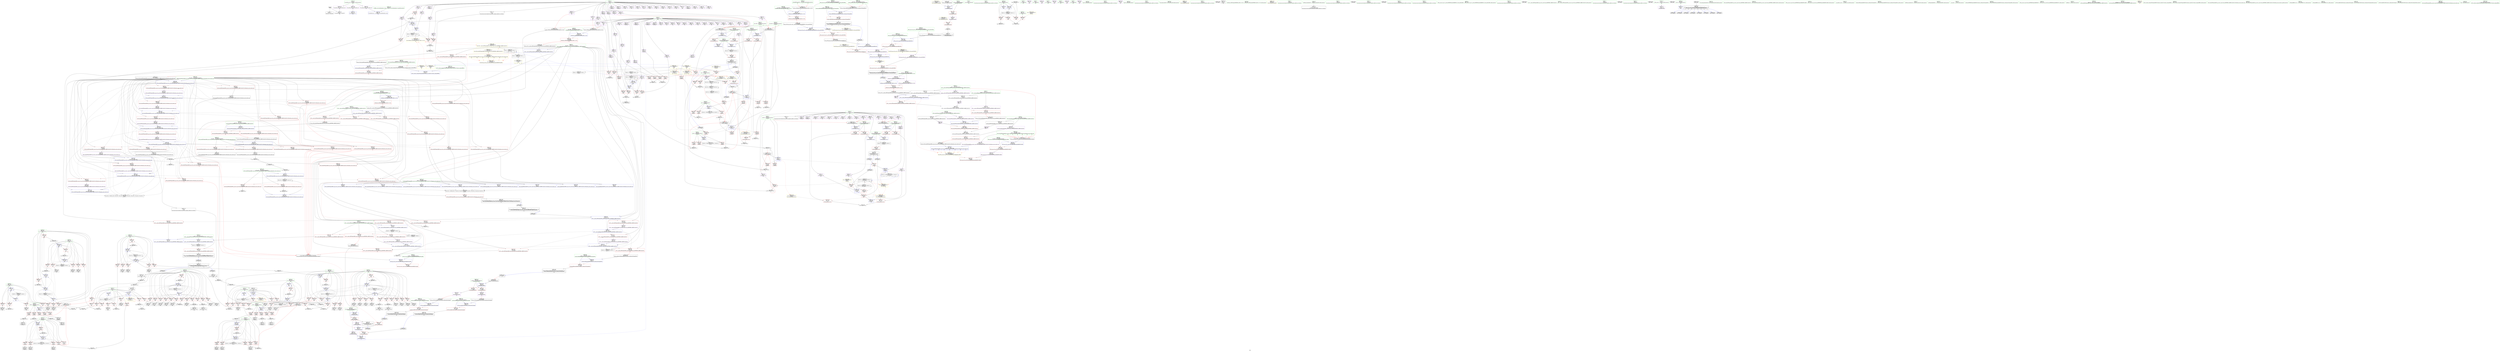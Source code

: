digraph "SVFG" {
	label="SVFG";

	Node0x556551d34420 [shape=record,color=grey,label="{NodeID: 0\nNullPtr}"];
	Node0x556551d34420 -> Node0x556551d81cf0[style=solid];
	Node0x556551d34420 -> Node0x556551d9e170[style=solid];
	Node0x556551de1f20 [shape=record,color=black,label="{NodeID: 941\nMR_92V_3 = PHI(MR_92V_4, MR_92V_2, )\npts\{713 \}\n}"];
	Node0x556551de1f20 -> Node0x556551d9a730[style=dashed];
	Node0x556551da0f20 [shape=record,color=blue,label="{NodeID: 609\n724\<--711\ncoerce.dive\<--__pred.coerce\n_ZSt11__remove_ifIPSt4pairIixEN9__gnu_cxx5__ops10_Iter_predIPFbRKS1_EEEET_SB_SB_T0_\n|{|<s1>25}}"];
	Node0x556551da0f20 -> Node0x556551d9dc00[style=dashed];
	Node0x556551da0f20:s1 -> Node0x556551ddc340[style=dashed,color=red];
	Node0x556551d88ac0 [shape=record,color=red,label="{NodeID: 443\n649\<--312\n\<--i92\nmain\n}"];
	Node0x556551d88ac0 -> Node0x556551db46e0[style=solid];
	Node0x556551d8c010 [shape=record,color=purple,label="{NodeID: 277\n561\<--15\nsecond114\<--box\nmain\n|{<s0>16}}"];
	Node0x556551d8c010:s0 -> Node0x556551e39330[style=solid,color=red];
	Node0x556551d7cdd0 [shape=record,color=green,label="{NodeID: 111\n1019\<--1020\n__t.addr\<--__t.addr_field_insensitive\n_ZSt7forwardIiEOT_RNSt16remove_referenceIS0_E4typeE\n}"];
	Node0x556551d7cdd0 -> Node0x556551d9d7f0[style=solid];
	Node0x556551d7cdd0 -> Node0x556551da32e0[style=solid];
	Node0x556551db5d60 [shape=record,color=grey,label="{NodeID: 886\n593 = Binary(585, 592, )\n|{<s0>17}}"];
	Node0x556551db5d60:s0 -> Node0x556551e39fc0[style=solid,color=red];
	Node0x556551d9e270 [shape=record,color=blue,label="{NodeID: 554\n65\<--64\na.addr\<--a\n_Z5judgeRKSt4pairIixE\n}"];
	Node0x556551d9e270 -> Node0x556551d8f060[style=dashed];
	Node0x556551d85e10 [shape=record,color=red,label="{NodeID: 388\n255\<--254\n\<--\n_ZSt3maxIxERKT_S2_S2_\n}"];
	Node0x556551d85e10 -> Node0x556551db8d60[style=solid];
	Node0x556551d81360 [shape=record,color=purple,label="{NodeID: 222\n200\<--11\narrayidx37\<--toy\n_Z3dfsiixxx\n}"];
	Node0x556551d7d7e0 [shape=record,color=green,label="{NodeID: 56\n304\<--305\ni23\<--i23_field_insensitive\nmain\n}"];
	Node0x556551d7d7e0 -> Node0x556551d86e50[style=solid];
	Node0x556551d7d7e0 -> Node0x556551d86f20[style=solid];
	Node0x556551d7d7e0 -> Node0x556551d86ff0[style=solid];
	Node0x556551d7d7e0 -> Node0x556551d870c0[style=solid];
	Node0x556551d7d7e0 -> Node0x556551d87190[style=solid];
	Node0x556551d7d7e0 -> Node0x556551d9f860[style=solid];
	Node0x556551d7d7e0 -> Node0x556551d9fc70[style=solid];
	Node0x556551d7d7e0 -> Node0x556551d9fd40[style=solid];
	Node0x556551d9b500 [shape=record,color=red,label="{NodeID: 499\n796\<--793\n\<--call\n_ZN9__gnu_cxx5__ops11__pred_iterIPFbRKSt4pairIixEEEENS0_10_Iter_predIT_EES9_\n|{<s0>29}}"];
	Node0x556551d9b500:s0 -> Node0x556551e39870[style=solid,color=red];
	Node0x556551d8edf0 [shape=record,color=red,label="{NodeID: 333\n534\<--22\n\<--m\nmain\n}"];
	Node0x556551d8edf0 -> Node0x556551db3960[style=solid];
	Node0x556551e39fc0 [shape=record,color=black,label="{NodeID: 1274\n81 = PHI(181, 231, 593, )\n4th arg _Z3dfsiixxx }"];
	Node0x556551e39fc0 -> Node0x556551d9e680[style=solid];
	Node0x556551d84680 [shape=record,color=black,label="{NodeID: 167\n601\<--600\nidxprom135\<--\nmain\n}"];
	Node0x556551d57170 [shape=record,color=green,label="{NodeID: 1\n7\<--1\n__dso_handle\<--dummyObj\nGlob }"];
	Node0x556551de2420 [shape=record,color=black,label="{NodeID: 942\nMR_94V_4 = PHI(MR_94V_6, MR_94V_3, )\npts\{717 \}\n}"];
	Node0x556551da0ff0 [shape=record,color=blue,label="{NodeID: 610\n716\<--709\n__first.addr\<--__first\n_ZSt11__remove_ifIPSt4pairIixEN9__gnu_cxx5__ops10_Iter_predIPFbRKS1_EEEET_SB_SB_T0_\n}"];
	Node0x556551da0ff0 -> Node0x556551d9a800[style=dashed];
	Node0x556551da0ff0 -> Node0x556551da1260[style=dashed];
	Node0x556551d88b90 [shape=record,color=red,label="{NodeID: 444\n533\<--314\n\<--j97\nmain\n}"];
	Node0x556551d88b90 -> Node0x556551db82e0[style=solid];
	Node0x556551d8c0e0 [shape=record,color=purple,label="{NodeID: 278\n573\<--15\narrayidx120\<--box\nmain\n}"];
	Node0x556551e00870 [shape=record,color=yellow,style=double,label="{NodeID: 1219\n6V_7 = CSCHI(MR_6V_3)\npts\{14 \}\nCS[]|{<s0>15}}"];
	Node0x556551e00870:s0 -> Node0x556551df60c0[style=dashed,color=red];
	Node0x556551d7cea0 [shape=record,color=green,label="{NodeID: 112\n1026\<--1027\n__t.addr\<--__t.addr_field_insensitive\n_ZSt7forwardIxEOT_RNSt16remove_referenceIS0_E4typeE\n}"];
	Node0x556551d7cea0 -> Node0x556551d9d8c0[style=solid];
	Node0x556551d7cea0 -> Node0x556551da33b0[style=solid];
	Node0x556551db5ee0 [shape=record,color=grey,label="{NodeID: 887\n971 = Binary(970, 510, )\n}"];
	Node0x556551d9e340 [shape=record,color=blue,label="{NodeID: 555\n82\<--77\ni.addr\<--i\n_Z3dfsiixxx\n}"];
	Node0x556551d9e340 -> Node0x556551d8f200[style=dashed];
	Node0x556551d9e340 -> Node0x556551d8f2d0[style=dashed];
	Node0x556551d9e340 -> Node0x556551d8f3a0[style=dashed];
	Node0x556551d9e340 -> Node0x556551d8f470[style=dashed];
	Node0x556551d9e340 -> Node0x556551d8f540[style=dashed];
	Node0x556551d85ee0 [shape=record,color=red,label="{NodeID: 389\n289\<--269\n\<--retval\n_ZSt3minIxERKT_S2_S2_\n}"];
	Node0x556551d85ee0 -> Node0x556551d82e20[style=solid];
	Node0x556551d81430 [shape=record,color=purple,label="{NodeID: 223\n201\<--11\nfirst38\<--toy\n_Z3dfsiixxx\n}"];
	Node0x556551d81430 -> Node0x556551d91280[style=solid];
	Node0x556551d7d8b0 [shape=record,color=green,label="{NodeID: 57\n306\<--307\nj\<--j_field_insensitive\nmain\n}"];
	Node0x556551d7d8b0 -> Node0x556551d87260[style=solid];
	Node0x556551d7d8b0 -> Node0x556551d87330[style=solid];
	Node0x556551d7d8b0 -> Node0x556551d87400[style=solid];
	Node0x556551d7d8b0 -> Node0x556551d874d0[style=solid];
	Node0x556551d7d8b0 -> Node0x556551d875a0[style=solid];
	Node0x556551d7d8b0 -> Node0x556551d87670[style=solid];
	Node0x556551d7d8b0 -> Node0x556551d9f930[style=solid];
	Node0x556551d7d8b0 -> Node0x556551d9fba0[style=solid];
	Node0x556551df1800 [shape=record,color=yellow,style=double,label="{NodeID: 998\n22V_1 = ENCHI(MR_22V_0)\npts\{91 \}\nFun[main]}"];
	Node0x556551df1800 -> Node0x556551d9a180[style=dashed];
	Node0x556551df1800 -> Node0x556551d9a250[style=dashed];
	Node0x556551d9b5d0 [shape=record,color=red,label="{NodeID: 500\n801\<--800\n\<--coerce.dive\n_ZN9__gnu_cxx5__ops11__pred_iterIPFbRKSt4pairIixEEEENS0_10_Iter_predIT_EES9_\n}"];
	Node0x556551d9b5d0 -> Node0x556551d85450[style=solid];
	Node0x556551d8eec0 [shape=record,color=red,label="{NodeID: 334\n543\<--22\n\<--m\nmain\n}"];
	Node0x556551d8eec0 -> Node0x556551db9060[style=solid];
	Node0x556551e3a150 [shape=record,color=black,label="{NodeID: 1275\n680 = PHI(503, 517, )\n0th arg _ZSt9remove_ifIPSt4pairIixEPFbRKS1_EET_S7_S7_T0_ }"];
	Node0x556551e3a150 -> Node0x556551da0be0[style=solid];
	Node0x556551d84750 [shape=record,color=black,label="{NodeID: 168\n604\<--603\nidxprom137\<--\nmain\n}"];
	Node0x556551d57470 [shape=record,color=green,label="{NodeID: 2\n20\<--1\n\<--dummyObj\nCan only get source location for instruction, argument, global var or function.}"];
	Node0x556551de2920 [shape=record,color=black,label="{NodeID: 943\nMR_98V_2 = PHI(MR_98V_4, MR_98V_1, )\npts\{723 \}\n}"];
	Node0x556551da10c0 [shape=record,color=blue,label="{NodeID: 611\n718\<--710\n__last.addr\<--__last\n_ZSt11__remove_ifIPSt4pairIixEN9__gnu_cxx5__ops10_Iter_predIPFbRKS1_EEEET_SB_SB_T0_\n}"];
	Node0x556551da10c0 -> Node0x556551d9af50[style=dashed];
	Node0x556551da10c0 -> Node0x556551d9b020[style=dashed];
	Node0x556551da10c0 -> Node0x556551d9b0f0[style=dashed];
	Node0x556551d88c60 [shape=record,color=red,label="{NodeID: 445\n542\<--314\n\<--j97\nmain\n}"];
	Node0x556551d88c60 -> Node0x556551db9060[style=solid];
	Node0x556551d8c1b0 [shape=record,color=purple,label="{NodeID: 279\n574\<--15\nsecond121\<--box\nmain\n}"];
	Node0x556551d8c1b0 -> Node0x556551d99f10[style=solid];
	Node0x556551e009d0 [shape=record,color=yellow,style=double,label="{NodeID: 1220\n8V_7 = CSCHI(MR_8V_3)\npts\{18 \}\nCS[]|{<s0>15}}"];
	Node0x556551e009d0:s0 -> Node0x556551df60c0[style=dashed,color=red];
	Node0x556551d7cf70 [shape=record,color=green,label="{NodeID: 113\n1033\<--1034\n__t.addr\<--__t.addr_field_insensitive\n_ZSt4moveIRPFbRKSt4pairIixEEEONSt16remove_referenceIT_E4typeEOS8_\n}"];
	Node0x556551d7cf70 -> Node0x556551d9d990[style=solid];
	Node0x556551d7cf70 -> Node0x556551da3480[style=solid];
	Node0x556551db6060 [shape=record,color=grey,label="{NodeID: 888\n664 = Binary(663, 107, )\n}"];
	Node0x556551db6060 -> Node0x556551da0b10[style=solid];
	Node0x556551d9e410 [shape=record,color=blue,label="{NodeID: 556\n84\<--78\nj.addr\<--j\n_Z3dfsiixxx\n}"];
	Node0x556551d9e410 -> Node0x556551d8f610[style=dashed];
	Node0x556551d9e410 -> Node0x556551d8f6e0[style=dashed];
	Node0x556551d9e410 -> Node0x556551d8f7b0[style=dashed];
	Node0x556551d9e410 -> Node0x556551d8f880[style=dashed];
	Node0x556551d9e410 -> Node0x556551d8f950[style=dashed];
	Node0x556551d85fb0 [shape=record,color=red,label="{NodeID: 390\n279\<--271\n\<--__a.addr\n_ZSt3minIxERKT_S2_S2_\n}"];
	Node0x556551d85fb0 -> Node0x556551d863c0[style=solid];
	Node0x556551d81500 [shape=record,color=purple,label="{NodeID: 224\n212\<--11\narrayidx46\<--toy\n_Z3dfsiixxx\n}"];
	Node0x556551d7d980 [shape=record,color=green,label="{NodeID: 58\n308\<--309\ni50\<--i50_field_insensitive\nmain\n}"];
	Node0x556551d7d980 -> Node0x556551d87740[style=solid];
	Node0x556551d7d980 -> Node0x556551d87810[style=solid];
	Node0x556551d7d980 -> Node0x556551d878e0[style=solid];
	Node0x556551d7d980 -> Node0x556551d879b0[style=solid];
	Node0x556551d7d980 -> Node0x556551d87a80[style=solid];
	Node0x556551d7d980 -> Node0x556551d9fe10[style=solid];
	Node0x556551d7d980 -> Node0x556551da0220[style=solid];
	Node0x556551d7d980 -> Node0x556551da02f0[style=solid];
	Node0x556551d9b6a0 [shape=record,color=red,label="{NodeID: 501\n823\<--809\n\<--__first.addr\n_ZSt9__find_ifIPSt4pairIixEN9__gnu_cxx5__ops10_Iter_predIPFbRKS1_EEEET_SB_SB_T0_\n|{<s0>32}}"];
	Node0x556551d9b6a0:s0 -> Node0x556551e30c60[style=solid,color=red];
	Node0x556551d8ef90 [shape=record,color=red,label="{NodeID: 335\n656\<--22\n\<--m\nmain\n}"];
	Node0x556551d8ef90 -> Node0x556551d85040[style=solid];
	Node0x556551e3a2a0 [shape=record,color=black,label="{NodeID: 1276\n681 = PHI(502, 516, )\n1st arg _ZSt9remove_ifIPSt4pairIixEPFbRKS1_EET_S7_S7_T0_ }"];
	Node0x556551e3a2a0 -> Node0x556551da0cb0[style=solid];
	Node0x556551d84820 [shape=record,color=black,label="{NodeID: 169\n607\<--606\nidxprom139\<--\nmain\n}"];
	Node0x556551d57500 [shape=record,color=green,label="{NodeID: 3\n24\<--1\n.str\<--dummyObj\nGlob }"];
	Node0x556551de2e20 [shape=record,color=black,label="{NodeID: 944\nMR_4V_2 = PHI(MR_4V_3, MR_4V_1, )\npts\{14 18 \}\n|{<s0>22}}"];
	Node0x556551de2e20:s0 -> Node0x556551e00e50[style=dashed,color=blue];
	Node0x556551da1190 [shape=record,color=blue, style = dotted,label="{NodeID: 612\n1060\<--1062\noffset_0\<--dummyVal\n_ZSt11__remove_ifIPSt4pairIixEN9__gnu_cxx5__ops10_Iter_predIPFbRKS1_EEEET_SB_SB_T0_\n}"];
	Node0x556551da1190 -> Node0x556551d9b430[style=dashed];
	Node0x556551d88d30 [shape=record,color=red,label="{NodeID: 446\n551\<--314\n\<--j97\nmain\n}"];
	Node0x556551d88d30 -> Node0x556551d84000[style=solid];
	Node0x556551d8c280 [shape=record,color=purple,label="{NodeID: 280\n319\<--24\n\<--.str\nmain\n}"];
	Node0x556551e00ab0 [shape=record,color=yellow,style=double,label="{NodeID: 1221\n6V_8 = CSCHI(MR_6V_7)\npts\{14 \}\nCS[]|{|<s4>16|<s5>17}}"];
	Node0x556551e00ab0 -> Node0x556551d99d70[style=dashed];
	Node0x556551e00ab0 -> Node0x556551d99e40[style=dashed];
	Node0x556551e00ab0 -> Node0x556551d99fe0[style=dashed];
	Node0x556551e00ab0 -> Node0x556551deb020[style=dashed];
	Node0x556551e00ab0:s4 -> Node0x556551df4670[style=dashed,color=red];
	Node0x556551e00ab0:s5 -> Node0x556551df50a0[style=dashed,color=red];
	Node0x556551d7d040 [shape=record,color=green,label="{NodeID: 114\n1041\<--1042\nthis.addr\<--this.addr_field_insensitive\n_ZN9__gnu_cxx5__ops10_Iter_predIPFbRKSt4pairIixEEEC2ES7_\n}"];
	Node0x556551d7d040 -> Node0x556551d9da60[style=solid];
	Node0x556551d7d040 -> Node0x556551da3550[style=solid];
	Node0x556551df5c30 [shape=record,color=yellow,style=double,label="{NodeID: 1055\n32V_1 = ENCHI(MR_32V_0)\npts\{100000 \}\nFun[_Z3dfsiixxx]|{|<s2>3}}"];
	Node0x556551df5c30 -> Node0x556551d90e70[style=dashed];
	Node0x556551df5c30 -> Node0x556551d9e750[style=dashed];
	Node0x556551df5c30:s2 -> Node0x556551df6550[style=dashed,color=red];
	Node0x556551db61e0 [shape=record,color=grey,label="{NodeID: 889\n221 = Binary(219, 220, )\n|{<s0>7}}"];
	Node0x556551db61e0:s0 -> Node0x556551e39ca0[style=solid,color=red];
	Node0x556551d9e4e0 [shape=record,color=blue,label="{NodeID: 557\n86\<--79\nrest1.addr\<--rest1\n_Z3dfsiixxx\n|{|<s5>6}}"];
	Node0x556551d9e4e0 -> Node0x556551d8fa20[style=dashed];
	Node0x556551d9e4e0 -> Node0x556551d8faf0[style=dashed];
	Node0x556551d9e4e0 -> Node0x556551d8fbc0[style=dashed];
	Node0x556551d9e4e0 -> Node0x556551d910e0[style=dashed];
	Node0x556551d9e4e0 -> Node0x556551d91420[style=dashed];
	Node0x556551d9e4e0:s5 -> Node0x556551df4b00[style=dashed,color=red];
	Node0x556551d86080 [shape=record,color=red,label="{NodeID: 391\n286\<--271\n\<--__a.addr\n_ZSt3minIxERKT_S2_S2_\n}"];
	Node0x556551d86080 -> Node0x556551d9f2b0[style=solid];
	Node0x556551d815d0 [shape=record,color=purple,label="{NodeID: 225\n213\<--11\nsecond47\<--toy\n_Z3dfsiixxx\n|{<s0>6}}"];
	Node0x556551d815d0:s0 -> Node0x556551e39330[style=solid,color=red];
	Node0x556551d7da50 [shape=record,color=green,label="{NodeID: 59\n310\<--311\nj54\<--j54_field_insensitive\nmain\n}"];
	Node0x556551d7da50 -> Node0x556551d87b50[style=solid];
	Node0x556551d7da50 -> Node0x556551d87c20[style=solid];
	Node0x556551d7da50 -> Node0x556551d87cf0[style=solid];
	Node0x556551d7da50 -> Node0x556551d87dc0[style=solid];
	Node0x556551d7da50 -> Node0x556551d87e90[style=solid];
	Node0x556551d7da50 -> Node0x556551d87f60[style=solid];
	Node0x556551d7da50 -> Node0x556551d9fee0[style=solid];
	Node0x556551d7da50 -> Node0x556551da0150[style=solid];
	Node0x556551df19c0 [shape=record,color=yellow,style=double,label="{NodeID: 1000\n59V_1 = ENCHI(MR_59V_0)\npts\{297 \}\nFun[main]}"];
	Node0x556551df19c0 -> Node0x556551d86490[style=dashed];
	Node0x556551d9b770 [shape=record,color=red,label="{NodeID: 502\n824\<--811\n\<--__last.addr\n_ZSt9__find_ifIPSt4pairIixEN9__gnu_cxx5__ops10_Iter_predIPFbRKS1_EEEET_SB_SB_T0_\n|{<s0>32}}"];
	Node0x556551d9b770:s0 -> Node0x556551e37ec0[style=solid,color=red];
	Node0x556551d8f060 [shape=record,color=red,label="{NodeID: 336\n68\<--65\n\<--a.addr\n_Z5judgeRKSt4pairIixE\n}"];
	Node0x556551d8f060 -> Node0x556551d8ca30[style=solid];
	Node0x556551e3a3f0 [shape=record,color=black,label="{NodeID: 1277\n682 = PHI(61, 61, )\n2nd arg _ZSt9remove_ifIPSt4pairIixEPFbRKS1_EET_S7_S7_T0_ }"];
	Node0x556551e3a3f0 -> Node0x556551da0d80[style=solid];
	Node0x556551d848f0 [shape=record,color=black,label="{NodeID: 170\n613\<--612\nidxprom143\<--add142\nmain\n}"];
	Node0x556551d57590 [shape=record,color=green,label="{NodeID: 4\n26\<--1\n.str.1\<--dummyObj\nGlob }"];
	Node0x556551da1260 [shape=record,color=blue,label="{NodeID: 613\n716\<--738\n__first.addr\<--call\n_ZSt11__remove_ifIPSt4pairIixEN9__gnu_cxx5__ops10_Iter_predIPFbRKS1_EEEET_SB_SB_T0_\n}"];
	Node0x556551da1260 -> Node0x556551d9a8d0[style=dashed];
	Node0x556551da1260 -> Node0x556551d9a9a0[style=dashed];
	Node0x556551da1260 -> Node0x556551d9aa70[style=dashed];
	Node0x556551da1260 -> Node0x556551d9ab40[style=dashed];
	Node0x556551da1260 -> Node0x556551da14d0[style=dashed];
	Node0x556551da1260 -> Node0x556551de2420[style=dashed];
	Node0x556551d88e00 [shape=record,color=red,label="{NodeID: 447\n562\<--314\n\<--j97\nmain\n}"];
	Node0x556551d88e00 -> Node0x556551d841a0[style=solid];
	Node0x556551d8c350 [shape=record,color=purple,label="{NodeID: 281\n331\<--26\n\<--.str.1\nmain\n}"];
	Node0x556551e00c10 [shape=record,color=yellow,style=double,label="{NodeID: 1222\n8V_8 = CSCHI(MR_8V_7)\npts\{18 \}\nCS[]|{|<s4>16|<s5>17}}"];
	Node0x556551e00c10 -> Node0x556551d99ca0[style=dashed];
	Node0x556551e00c10 -> Node0x556551d99e40[style=dashed];
	Node0x556551e00c10 -> Node0x556551d99f10[style=dashed];
	Node0x556551e00c10 -> Node0x556551deb520[style=dashed];
	Node0x556551e00c10:s4 -> Node0x556551df4780[style=dashed,color=red];
	Node0x556551e00c10:s5 -> Node0x556551df51b0[style=dashed,color=red];
	Node0x556551d81b20 [shape=record,color=green,label="{NodeID: 115\n1043\<--1044\n__pred.addr\<--__pred.addr_field_insensitive\n_ZN9__gnu_cxx5__ops10_Iter_predIPFbRKSt4pairIixEEEC2ES7_\n|{|<s1>42}}"];
	Node0x556551d81b20 -> Node0x556551da3620[style=solid];
	Node0x556551d81b20:s1 -> Node0x556551e38280[style=solid,color=red];
	Node0x556551db6360 [shape=record,color=grey,label="{NodeID: 890\n584 = Binary(582, 583, )\n|{<s0>17}}"];
	Node0x556551db6360:s0 -> Node0x556551e39e30[style=solid,color=red];
	Node0x556551d9e5b0 [shape=record,color=blue,label="{NodeID: 558\n88\<--80\nrest2.addr\<--rest2\n_Z3dfsiixxx\n|{|<s4>4}}"];
	Node0x556551d9e5b0 -> Node0x556551d8fc90[style=dashed];
	Node0x556551d9e5b0 -> Node0x556551d8fd60[style=dashed];
	Node0x556551d9e5b0 -> Node0x556551d910e0[style=dashed];
	Node0x556551d9e5b0 -> Node0x556551d91420[style=dashed];
	Node0x556551d9e5b0:s4 -> Node0x556551df4b00[style=dashed,color=red];
	Node0x556551d86150 [shape=record,color=red,label="{NodeID: 392\n277\<--273\n\<--__b.addr\n_ZSt3minIxERKT_S2_S2_\n}"];
	Node0x556551d86150 -> Node0x556551d862f0[style=solid];
	Node0x556551d816a0 [shape=record,color=purple,label="{NodeID: 226\n224\<--11\narrayidx51\<--toy\n_Z3dfsiixxx\n}"];
	Node0x556551d7db20 [shape=record,color=green,label="{NodeID: 60\n312\<--313\ni92\<--i92_field_insensitive\nmain\n}"];
	Node0x556551d7db20 -> Node0x556551d88030[style=solid];
	Node0x556551d7db20 -> Node0x556551d88100[style=solid];
	Node0x556551d7db20 -> Node0x556551d881d0[style=solid];
	Node0x556551d7db20 -> Node0x556551d882a0[style=solid];
	Node0x556551d7db20 -> Node0x556551d88370[style=solid];
	Node0x556551d7db20 -> Node0x556551d88440[style=solid];
	Node0x556551d7db20 -> Node0x556551d88510[style=solid];
	Node0x556551d7db20 -> Node0x556551d885e0[style=solid];
	Node0x556551d7db20 -> Node0x556551d886b0[style=solid];
	Node0x556551d7db20 -> Node0x556551d88780[style=solid];
	Node0x556551d7db20 -> Node0x556551d88850[style=solid];
	Node0x556551d7db20 -> Node0x556551d88920[style=solid];
	Node0x556551d7db20 -> Node0x556551d889f0[style=solid];
	Node0x556551d7db20 -> Node0x556551d88ac0[style=solid];
	Node0x556551d7db20 -> Node0x556551da0560[style=solid];
	Node0x556551d7db20 -> Node0x556551da0a40[style=solid];
	Node0x556551d9b840 [shape=record,color=red,label="{NodeID: 503\n832\<--831\n\<--coerce.dive2\n_ZSt9__find_ifIPSt4pairIixEN9__gnu_cxx5__ops10_Iter_predIPFbRKS1_EEEET_SB_SB_T0_\n|{<s0>32}}"];
	Node0x556551d9b840:s0 -> Node0x556551e38000[style=solid,color=red];
	Node0x556551d8f130 [shape=record,color=red,label="{NodeID: 337\n70\<--69\n\<--first\n_Z5judgeRKSt4pairIixE\n}"];
	Node0x556551d8f130 -> Node0x556551db7860[style=solid];
	Node0x556551e3a540 [shape=record,color=black,label="{NodeID: 1278\n242 = PHI(113, 602, 625, )\n0th arg _ZSt3maxIxERKT_S2_S2_ }"];
	Node0x556551e3a540 -> Node0x556551d9ed00[style=solid];
	Node0x556551d849c0 [shape=record,color=black,label="{NodeID: 171\n616\<--615\nidxprom145\<--\nmain\n}"];
	Node0x556551d57620 [shape=record,color=green,label="{NodeID: 5\n28\<--1\n.str.2\<--dummyObj\nGlob }"];
	Node0x556551da1330 [shape=record,color=blue,label="{NodeID: 614\n712\<--746\nretval\<--\n_ZSt11__remove_ifIPSt4pairIixEN9__gnu_cxx5__ops10_Iter_predIPFbRKS1_EEEET_SB_SB_T0_\n}"];
	Node0x556551da1330 -> Node0x556551de1f20[style=dashed];
	Node0x556551d88ed0 [shape=record,color=red,label="{NodeID: 448\n570\<--314\n\<--j97\nmain\n|{<s0>17}}"];
	Node0x556551d88ed0:s0 -> Node0x556551e39b10[style=solid,color=red];
	Node0x556551d8c420 [shape=record,color=purple,label="{NodeID: 282\n341\<--28\n\<--.str.2\nmain\n}"];
	Node0x556551e00cf0 [shape=record,color=yellow,style=double,label="{NodeID: 1223\n109V_2 = CSCHI(MR_109V_1)\npts\{7890000 \}\nCS[]}"];
	Node0x556551e00cf0 -> Node0x556551d9b5d0[style=dashed];
	Node0x556551d81bf0 [shape=record,color=green,label="{NodeID: 116\n36\<--1053\n_GLOBAL__sub_I_fuseidenamida_2_0.cpp\<--_GLOBAL__sub_I_fuseidenamida_2_0.cpp_field_insensitive\n}"];
	Node0x556551d81bf0 -> Node0x556551d9e070[style=solid];
	Node0x556551db64e0 [shape=record,color=grey,label="{NodeID: 891\n577 = Binary(575, 576, )\n|{<s0>17}}"];
	Node0x556551db64e0:s0 -> Node0x556551e39ca0[style=solid,color=red];
	Node0x556551d9e680 [shape=record,color=blue,label="{NodeID: 559\n90\<--81\ncur.addr\<--cur\n_Z3dfsiixxx\n|{|<s3>3}}"];
	Node0x556551d9e680 -> Node0x556551d8fe30[style=dashed];
	Node0x556551d9e680 -> Node0x556551d8ff00[style=dashed];
	Node0x556551d9e680 -> Node0x556551d90e70[style=dashed];
	Node0x556551d9e680:s3 -> Node0x556551df61a0[style=dashed,color=red];
	Node0x556551d86220 [shape=record,color=red,label="{NodeID: 393\n283\<--273\n\<--__b.addr\n_ZSt3minIxERKT_S2_S2_\n}"];
	Node0x556551d86220 -> Node0x556551d9f1e0[style=solid];
	Node0x556551d81770 [shape=record,color=purple,label="{NodeID: 227\n225\<--11\nsecond52\<--toy\n_Z3dfsiixxx\n}"];
	Node0x556551d81770 -> Node0x556551d914f0[style=solid];
	Node0x556551d7dbf0 [shape=record,color=green,label="{NodeID: 61\n314\<--315\nj97\<--j97_field_insensitive\nmain\n}"];
	Node0x556551d7dbf0 -> Node0x556551d88b90[style=solid];
	Node0x556551d7dbf0 -> Node0x556551d88c60[style=solid];
	Node0x556551d7dbf0 -> Node0x556551d88d30[style=solid];
	Node0x556551d7dbf0 -> Node0x556551d88e00[style=solid];
	Node0x556551d7dbf0 -> Node0x556551d88ed0[style=solid];
	Node0x556551d7dbf0 -> Node0x556551d88fa0[style=solid];
	Node0x556551d7dbf0 -> Node0x556551d89070[style=solid];
	Node0x556551d7dbf0 -> Node0x556551d89140[style=solid];
	Node0x556551d7dbf0 -> Node0x556551d89210[style=solid];
	Node0x556551d7dbf0 -> Node0x556551d892e0[style=solid];
	Node0x556551d7dbf0 -> Node0x556551d893b0[style=solid];
	Node0x556551d7dbf0 -> Node0x556551d89480[style=solid];
	Node0x556551d7dbf0 -> Node0x556551d89550[style=solid];
	Node0x556551d7dbf0 -> Node0x556551d89620[style=solid];
	Node0x556551d7dbf0 -> Node0x556551da0630[style=solid];
	Node0x556551d7dbf0 -> Node0x556551da0970[style=solid];
	Node0x556551d9b910 [shape=record,color=red,label="{NodeID: 504\n851\<--845\nthis1\<--this.addr\n_ZN9__gnu_cxx5__ops10_Iter_predIPFbRKSt4pairIixEEEclIPS3_EEbT_\n}"];
	Node0x556551d9b910 -> Node0x556551d8d660[style=solid];
	Node0x556551d8f200 [shape=record,color=red,label="{NodeID: 338\n105\<--82\n\<--i.addr\n_Z3dfsiixxx\n}"];
	Node0x556551d8f200 -> Node0x556551db1fe0[style=solid];
	Node0x556551e3a760 [shape=record,color=black,label="{NodeID: 1279\n243 = PHI(90, 608, 631, )\n1st arg _ZSt3maxIxERKT_S2_S2_ }"];
	Node0x556551e3a760 -> Node0x556551d9edd0[style=solid];
	Node0x556551d84a90 [shape=record,color=black,label="{NodeID: 172\n620\<--619\nidxprom147\<--\nmain\n}"];
	Node0x556551d576b0 [shape=record,color=green,label="{NodeID: 6\n30\<--1\n.str.3\<--dummyObj\nGlob }"];
	Node0x556551de3d20 [shape=record,color=black,label="{NodeID: 947\nMR_32V_4 = PHI(MR_32V_6, MR_32V_3, )\npts\{100000 \}\n|{|<s6>17|<s7>18}}"];
	Node0x556551de3d20 -> Node0x556551d9a0b0[style=dashed];
	Node0x556551de3d20 -> Node0x556551d9a180[style=dashed];
	Node0x556551de3d20 -> Node0x556551d9a320[style=dashed];
	Node0x556551de3d20 -> Node0x556551da07d0[style=dashed];
	Node0x556551de3d20 -> Node0x556551de3d20[style=dashed];
	Node0x556551de3d20 -> Node0x556551def620[style=dashed];
	Node0x556551de3d20:s6 -> Node0x556551df5c30[style=dashed,color=red];
	Node0x556551de3d20:s7 -> Node0x556551df6550[style=dashed,color=red];
	Node0x556551da1400 [shape=record,color=blue,label="{NodeID: 615\n722\<--749\n__result\<--\n_ZSt11__remove_ifIPSt4pairIixEN9__gnu_cxx5__ops10_Iter_predIPFbRKS1_EEEET_SB_SB_T0_\n}"];
	Node0x556551da1400 -> Node0x556551ddde20[style=dashed];
	Node0x556551d88fa0 [shape=record,color=red,label="{NodeID: 449\n578\<--314\n\<--j97\nmain\n}"];
	Node0x556551d88fa0 -> Node0x556551d84340[style=solid];
	Node0x556551d8c4f0 [shape=record,color=purple,label="{NodeID: 283\n357\<--30\n\<--.str.3\nmain\n}"];
	Node0x556551e00e50 [shape=record,color=yellow,style=double,label="{NodeID: 1224\n4V_2 = CSCHI(MR_4V_1)\npts\{14 18 \}\nCS[]|{<s0>14|<s1>14|<s2>15|<s3>15}}"];
	Node0x556551e00e50:s0 -> Node0x556551e00870[style=dashed,color=blue];
	Node0x556551e00e50:s1 -> Node0x556551e009d0[style=dashed,color=blue];
	Node0x556551e00e50:s2 -> Node0x556551e00ab0[style=dashed,color=blue];
	Node0x556551e00e50:s3 -> Node0x556551e00c10[style=dashed,color=blue];
	Node0x556551d81cf0 [shape=record,color=black,label="{NodeID: 117\n2\<--3\ndummyVal\<--dummyVal\n}"];
	Node0x556551db6660 [shape=record,color=grey,label="{NodeID: 892\n175 = Binary(173, 174, )\n|{<s0>5}}"];
	Node0x556551db6660:s0 -> Node0x556551e39ca0[style=solid,color=red];
	Node0x556551d9e750 [shape=record,color=blue,label="{NodeID: 560\n125\<--117\narrayidx9\<--\n_Z3dfsiixxx\n|{|<s1>5|<s2>7}}"];
	Node0x556551d9e750 -> Node0x556551de5b20[style=dashed];
	Node0x556551d9e750:s1 -> Node0x556551df5c30[style=dashed,color=red];
	Node0x556551d9e750:s2 -> Node0x556551df5c30[style=dashed,color=red];
	Node0x556551d862f0 [shape=record,color=red,label="{NodeID: 394\n278\<--277\n\<--\n_ZSt3minIxERKT_S2_S2_\n}"];
	Node0x556551d862f0 -> Node0x556551db8160[style=solid];
	Node0x556551d81840 [shape=record,color=purple,label="{NodeID: 228\n372\<--11\narrayidx14\<--toy\nmain\n}"];
	Node0x556551d7dcc0 [shape=record,color=green,label="{NodeID: 62\n316\<--317\nmini\<--mini_field_insensitive\nmain\n}"];
	Node0x556551d7dcc0 -> Node0x556551d896f0[style=solid];
	Node0x556551d7dcc0 -> Node0x556551d897c0[style=solid];
	Node0x556551d7dcc0 -> Node0x556551d89890[style=solid];
	Node0x556551d7dcc0 -> Node0x556551da0700[style=solid];
	Node0x556551d9b9e0 [shape=record,color=red,label="{NodeID: 505\n854\<--847\n\<--__it.addr\n_ZN9__gnu_cxx5__ops10_Iter_predIPFbRKSt4pairIixEEEclIPS3_EEbT_\n}"];
	Node0x556551d8f2d0 [shape=record,color=red,label="{NodeID: 339\n118\<--82\n\<--i.addr\n_Z3dfsiixxx\n}"];
	Node0x556551d8f2d0 -> Node0x556551db2ee0[style=solid];
	Node0x556551e3a920 [shape=record,color=black,label="{NodeID: 1280\n1010 = PHI(809, )\n0th arg _ZSt19__iterator_categoryIPSt4pairIixEENSt15iterator_traitsIT_E17iterator_categoryERKS4_ }"];
	Node0x556551e3a920 -> Node0x556551da3210[style=solid];
	Node0x556551d84b60 [shape=record,color=black,label="{NodeID: 173\n624\<--623\nidxprom150\<--add149\nmain\n}"];
	Node0x556551d79cb0 [shape=record,color=green,label="{NodeID: 7\n32\<--1\n.str.4\<--dummyObj\nGlob }"];
	Node0x556551da14d0 [shape=record,color=blue,label="{NodeID: 616\n716\<--752\n__first.addr\<--incdec.ptr\n_ZSt11__remove_ifIPSt4pairIixEN9__gnu_cxx5__ops10_Iter_predIPFbRKS1_EEEET_SB_SB_T0_\n}"];
	Node0x556551da14d0 -> Node0x556551d9ac10[style=dashed];
	Node0x556551da14d0 -> Node0x556551d9ace0[style=dashed];
	Node0x556551da14d0 -> Node0x556551d9adb0[style=dashed];
	Node0x556551da14d0 -> Node0x556551d9ae80[style=dashed];
	Node0x556551da14d0 -> Node0x556551da1670[style=dashed];
	Node0x556551da14d0 -> Node0x556551de2420[style=dashed];
	Node0x556551d89070 [shape=record,color=red,label="{NodeID: 450\n589\<--314\n\<--j97\nmain\n}"];
	Node0x556551d89070 -> Node0x556551d844e0[style=solid];
	Node0x556551d8c5c0 [shape=record,color=purple,label="{NodeID: 284\n378\<--30\n\<--.str.3\nmain\n}"];
	Node0x556551d81df0 [shape=record,color=black,label="{NodeID: 118\n9\<--8\n\<--dp\nCan only get source location for instruction, argument, global var or function.}"];
	Node0x556551db67e0 [shape=record,color=grey,label="{NodeID: 893\n178 = Binary(176, 177, )\n|{<s0>5}}"];
	Node0x556551db67e0:s0 -> Node0x556551e39e30[style=solid,color=red];
	Node0x556551d9e820 [shape=record,color=blue,label="{NodeID: 561\n92\<--139\nk\<--add13\n_Z3dfsiixxx\n}"];
	Node0x556551d9e820 -> Node0x556551d8ffd0[style=dashed];
	Node0x556551d9e820 -> Node0x556551d900a0[style=dashed];
	Node0x556551d9e820 -> Node0x556551d90170[style=dashed];
	Node0x556551d9e820 -> Node0x556551d90240[style=dashed];
	Node0x556551d9e820 -> Node0x556551d90310[style=dashed];
	Node0x556551d9e820 -> Node0x556551d903e0[style=dashed];
	Node0x556551d9e820 -> Node0x556551d9e9c0[style=dashed];
	Node0x556551d9e820 -> Node0x556551de4720[style=dashed];
	Node0x556551d863c0 [shape=record,color=red,label="{NodeID: 395\n280\<--279\n\<--\n_ZSt3minIxERKT_S2_S2_\n}"];
	Node0x556551d863c0 -> Node0x556551db8160[style=solid];
	Node0x556551d81910 [shape=record,color=purple,label="{NodeID: 229\n373\<--11\nsecond15\<--toy\nmain\n}"];
	Node0x556551d7dd90 [shape=record,color=green,label="{NodeID: 63\n321\<--322\nscanf\<--scanf_field_insensitive\n}"];
	Node0x556551d9bab0 [shape=record,color=red,label="{NodeID: 506\n853\<--852\n\<--_M_pred\n_ZN9__gnu_cxx5__ops10_Iter_predIPFbRKSt4pairIixEEEclIPS3_EEbT_\n}"];
	Node0x556551d8f3a0 [shape=record,color=red,label="{NodeID: 340\n138\<--82\n\<--i.addr\n_Z3dfsiixxx\n}"];
	Node0x556551d8f3a0 -> Node0x556551db25e0[style=solid];
	Node0x556551e3aa30 [shape=record,color=black,label="{NodeID: 1281\n804 = PHI(728, )\n0th arg _ZSt9__find_ifIPSt4pairIixEN9__gnu_cxx5__ops10_Iter_predIPFbRKS1_EEEET_SB_SB_T0_ }"];
	Node0x556551e3aa30 -> Node0x556551da19b0[style=solid];
	Node0x556551d84c30 [shape=record,color=black,label="{NodeID: 174\n627\<--626\nidxprom152\<--\nmain\n}"];
	Node0x556551d79d40 [shape=record,color=green,label="{NodeID: 8\n35\<--1\n\<--dummyObj\nCan only get source location for instruction, argument, global var or function.}"];
	Node0x556551de4720 [shape=record,color=black,label="{NodeID: 949\nMR_24V_2 = PHI(MR_24V_1, MR_24V_4, MR_24V_1, )\npts\{93 \}\n}"];
	Node0x556551da15a0 [shape=record,color=blue,label="{NodeID: 617\n722\<--773\n__result\<--incdec.ptr7\n_ZSt11__remove_ifIPSt4pairIixEN9__gnu_cxx5__ops10_Iter_predIPFbRKS1_EEEET_SB_SB_T0_\n}"];
	Node0x556551da15a0 -> Node0x556551ddde20[style=dashed];
	Node0x556551d89140 [shape=record,color=red,label="{NodeID: 451\n600\<--314\n\<--j97\nmain\n}"];
	Node0x556551d89140 -> Node0x556551d84680[style=solid];
	Node0x556551d8c690 [shape=record,color=purple,label="{NodeID: 285\n660\<--32\n\<--.str.4\nmain\n}"];
	Node0x556551e310d0 [shape=record,color=black,label="{NodeID: 1226\n858 = PHI(764, )\n0th arg _ZSt4moveIRSt4pairIixEEONSt16remove_referenceIT_E4typeEOS4_ }"];
	Node0x556551e310d0 -> Node0x556551da1dc0[style=solid];
	Node0x556551d81ef0 [shape=record,color=black,label="{NodeID: 119\n12\<--11\n\<--toy\nCan only get source location for instruction, argument, global var or function.}"];
	Node0x556551d81ef0 -> Node0x556551db55e0[style=solid];
	Node0x556551df60c0 [shape=record,color=yellow,style=double,label="{NodeID: 1060\n4V_1 = ENCHI(MR_4V_0)\npts\{14 18 \}\nFun[_ZSt9remove_ifIPSt4pairIixEPFbRKS1_EET_S7_S7_T0_]|{<s0>22}}"];
	Node0x556551df60c0:s0 -> Node0x556551df41e0[style=dashed,color=red];
	Node0x556551db6960 [shape=record,color=grey,label="{NodeID: 894\n556 = cmp(550, 555, )\n}"];
	Node0x556551d9e8f0 [shape=record,color=blue,label="{NodeID: 562\n94\<--165\nmini\<--\n_Z3dfsiixxx\n}"];
	Node0x556551d9e8f0 -> Node0x556551d904b0[style=dashed];
	Node0x556551d9e8f0 -> Node0x556551d90580[style=dashed];
	Node0x556551d9e8f0 -> Node0x556551d90650[style=dashed];
	Node0x556551d9e8f0 -> Node0x556551de4c20[style=dashed];
	Node0x556551d86490 [shape=record,color=red,label="{NodeID: 396\n326\<--296\n\<--t\nmain\n}"];
	Node0x556551d86490 -> Node0x556551db6ae0[style=solid];
	Node0x556551d819e0 [shape=record,color=purple,label="{NodeID: 230\n376\<--11\narrayidx17\<--toy\nmain\n}"];
	Node0x556551d7de90 [shape=record,color=green,label="{NodeID: 64\n333\<--334\nprintf\<--printf_field_insensitive\n}"];
	Node0x556551d9bb80 [shape=record,color=red,label="{NodeID: 507\n862\<--859\n\<--__t.addr\n_ZSt4moveIRSt4pairIixEEONSt16remove_referenceIT_E4typeEOS4_\n}"];
	Node0x556551d9bb80 -> Node0x556551d85860[style=solid];
	Node0x556551d8f470 [shape=record,color=red,label="{NodeID: 341\n203\<--82\n\<--i.addr\n_Z3dfsiixxx\n}"];
	Node0x556551d8f470 -> Node0x556551d82ae0[style=solid];
	Node0x556551e3ab40 [shape=record,color=black,label="{NodeID: 1282\n805 = PHI(729, )\n1st arg _ZSt9__find_ifIPSt4pairIixEN9__gnu_cxx5__ops10_Iter_predIPFbRKS1_EEEET_SB_SB_T0_ }"];
	Node0x556551e3ab40 -> Node0x556551da1a80[style=solid];
	Node0x556551d84d00 [shape=record,color=black,label="{NodeID: 175\n630\<--629\nidxprom154\<--\nmain\n}"];
	Node0x556551d79dd0 [shape=record,color=green,label="{NodeID: 9\n72\<--1\n\<--dummyObj\nCan only get source location for instruction, argument, global var or function.}"];
	Node0x556551de4c20 [shape=record,color=black,label="{NodeID: 950\nMR_26V_2 = PHI(MR_26V_1, MR_26V_4, MR_26V_1, )\npts\{95 \}\n}"];
	Node0x556551da1670 [shape=record,color=blue,label="{NodeID: 618\n716\<--778\n__first.addr\<--incdec.ptr9\n_ZSt11__remove_ifIPSt4pairIixEN9__gnu_cxx5__ops10_Iter_predIPFbRKS1_EEEET_SB_SB_T0_\n}"];
	Node0x556551da1670 -> Node0x556551d9ac10[style=dashed];
	Node0x556551da1670 -> Node0x556551d9ace0[style=dashed];
	Node0x556551da1670 -> Node0x556551d9adb0[style=dashed];
	Node0x556551da1670 -> Node0x556551d9ae80[style=dashed];
	Node0x556551da1670 -> Node0x556551da1670[style=dashed];
	Node0x556551da1670 -> Node0x556551de2420[style=dashed];
	Node0x556551d89210 [shape=record,color=red,label="{NodeID: 452\n606\<--314\n\<--j97\nmain\n}"];
	Node0x556551d89210 -> Node0x556551d84820[style=solid];
	Node0x556551d8c760 [shape=record,color=purple,label="{NodeID: 286\n1057\<--34\nllvm.global_ctors_0\<--llvm.global_ctors\nGlob }"];
	Node0x556551d8c760 -> Node0x556551d9df70[style=solid];
	Node0x556551e30c60 [shape=record,color=black,label="{NodeID: 1227\n892 = PHI(823, )\n0th arg _ZSt9__find_ifIPSt4pairIixEN9__gnu_cxx5__ops10_Iter_predIPFbRKS1_EEEET_SB_SB_T0_St26random_access_iterator_tag }"];
	Node0x556551e30c60 -> Node0x556551da22a0[style=solid];
	Node0x556551d81ff0 [shape=record,color=black,label="{NodeID: 120\n16\<--15\n\<--box\nCan only get source location for instruction, argument, global var or function.}"];
	Node0x556551d81ff0 -> Node0x556551db49e0[style=solid];
	Node0x556551df61a0 [shape=record,color=yellow,style=double,label="{NodeID: 1061\n22V_1 = ENCHI(MR_22V_0)\npts\{91 \}\nFun[_ZSt3maxIxERKT_S2_S2_]}"];
	Node0x556551df61a0 -> Node0x556551d85e10[style=dashed];
	Node0x556551db6ae0 [shape=record,color=grey,label="{NodeID: 895\n327 = cmp(325, 326, )\n}"];
	Node0x556551d9e9c0 [shape=record,color=blue,label="{NodeID: 563\n92\<--186\nk\<--inc\n_Z3dfsiixxx\n}"];
	Node0x556551d9e9c0 -> Node0x556551d8ffd0[style=dashed];
	Node0x556551d9e9c0 -> Node0x556551d900a0[style=dashed];
	Node0x556551d9e9c0 -> Node0x556551d90170[style=dashed];
	Node0x556551d9e9c0 -> Node0x556551d90240[style=dashed];
	Node0x556551d9e9c0 -> Node0x556551d90310[style=dashed];
	Node0x556551d9e9c0 -> Node0x556551d903e0[style=dashed];
	Node0x556551d9e9c0 -> Node0x556551d9e9c0[style=dashed];
	Node0x556551d9e9c0 -> Node0x556551de4720[style=dashed];
	Node0x556551d86560 [shape=record,color=red,label="{NodeID: 397\n325\<--298\n\<--setn\nmain\n}"];
	Node0x556551d86560 -> Node0x556551db6ae0[style=solid];
	Node0x556551d89af0 [shape=record,color=purple,label="{NodeID: 231\n377\<--11\nfirst18\<--toy\nmain\n}"];
	Node0x556551d7df90 [shape=record,color=green,label="{NodeID: 65\n339\<--340\nllvm.memset.p0i8.i64\<--llvm.memset.p0i8.i64_field_insensitive\n}"];
	Node0x556551d9bc50 [shape=record,color=red,label="{NodeID: 508\n873\<--867\nthis1\<--this.addr\n_ZNSt4pairIixEaSEOS0_\n}"];
	Node0x556551d9bc50 -> Node0x556551d85930[style=solid];
	Node0x556551d9bc50 -> Node0x556551d8d730[style=solid];
	Node0x556551d9bc50 -> Node0x556551d8d800[style=solid];
	Node0x556551d8f540 [shape=record,color=red,label="{NodeID: 342\n217\<--82\n\<--i.addr\n_Z3dfsiixxx\n|{<s0>7}}"];
	Node0x556551d8f540:s0 -> Node0x556551e39980[style=solid,color=red];
	Node0x556551e3ac50 [shape=record,color=black,label="{NodeID: 1283\n806 = PHI(737, )\n2nd arg _ZSt9__find_ifIPSt4pairIixEN9__gnu_cxx5__ops10_Iter_predIPFbRKS1_EEEET_SB_SB_T0_ }"];
	Node0x556551e3ac50 -> Node0x556551da18e0[style=solid];
	Node0x556551d84dd0 [shape=record,color=black,label="{NodeID: 176\n635\<--634\nidxprom157\<--\nmain\n}"];
	Node0x556551df9f20 [shape=record,color=yellow,style=double,label="{NodeID: 1117\nRETMU(2V_2)\npts\{66 \}\nFun[_Z5judgeRKSt4pairIixE]}"];
	Node0x556551d79e60 [shape=record,color=green,label="{NodeID: 10\n107\<--1\n\<--dummyObj\nCan only get source location for instruction, argument, global var or function.}"];
	Node0x556551de5120 [shape=record,color=black,label="{NodeID: 951\nMR_28V_2 = PHI(MR_28V_1, MR_28V_1, MR_28V_4, )\npts\{97 \}\n}"];
	Node0x556551da1740 [shape=record,color=blue,label="{NodeID: 619\n712\<--781\nretval\<--\n_ZSt11__remove_ifIPSt4pairIixEN9__gnu_cxx5__ops10_Iter_predIPFbRKS1_EEEET_SB_SB_T0_\n}"];
	Node0x556551da1740 -> Node0x556551de1f20[style=dashed];
	Node0x556551d892e0 [shape=record,color=red,label="{NodeID: 453\n615\<--314\n\<--j97\nmain\n}"];
	Node0x556551d892e0 -> Node0x556551d849c0[style=solid];
	Node0x556551d8c830 [shape=record,color=purple,label="{NodeID: 287\n1058\<--34\nllvm.global_ctors_1\<--llvm.global_ctors\nGlob }"];
	Node0x556551d8c830 -> Node0x556551d9e070[style=solid];
	Node0x556551e35f00 [shape=record,color=black,label="{NodeID: 1228\n379 = PHI()\n}"];
	Node0x556551d820f0 [shape=record,color=black,label="{NodeID: 121\n293\<--20\nmain_ret\<--\nmain\n}"];
	Node0x556551db6c60 [shape=record,color=grey,label="{NodeID: 896\n136 = cmp(135, 129, )\n}"];
	Node0x556551d9ea90 [shape=record,color=blue,label="{NodeID: 564\n96\<--191\nk31\<--add32\n_Z3dfsiixxx\n}"];
	Node0x556551d9ea90 -> Node0x556551d90720[style=dashed];
	Node0x556551d9ea90 -> Node0x556551d907f0[style=dashed];
	Node0x556551d9ea90 -> Node0x556551d908c0[style=dashed];
	Node0x556551d9ea90 -> Node0x556551d90990[style=dashed];
	Node0x556551d9ea90 -> Node0x556551d90a60[style=dashed];
	Node0x556551d9ea90 -> Node0x556551d90b30[style=dashed];
	Node0x556551d9ea90 -> Node0x556551d9ec30[style=dashed];
	Node0x556551d9ea90 -> Node0x556551de5120[style=dashed];
	Node0x556551d86630 [shape=record,color=red,label="{NodeID: 398\n329\<--298\n\<--setn\nmain\n}"];
	Node0x556551d86630 -> Node0x556551db2460[style=solid];
	Node0x556551d89b80 [shape=record,color=purple,label="{NodeID: 232\n458\<--11\narrayidx60\<--toy\nmain\n}"];
	Node0x556551d7e090 [shape=record,color=green,label="{NodeID: 66\n505\<--506\n_ZSt9remove_ifIPSt4pairIixEPFbRKS1_EET_S7_S7_T0_\<--_ZSt9remove_ifIPSt4pairIixEPFbRKS1_EET_S7_S7_T0__field_insensitive\n}"];
	Node0x556551d9bd20 [shape=record,color=red,label="{NodeID: 509\n874\<--869\n\<--__p.addr\n_ZNSt4pairIixEaSEOS0_\n}"];
	Node0x556551d9bd20 -> Node0x556551d8d8d0[style=solid];
	Node0x556551d8f610 [shape=record,color=red,label="{NodeID: 343\n110\<--84\n\<--j.addr\n_Z3dfsiixxx\n}"];
	Node0x556551d8f610 -> Node0x556551db2d60[style=solid];
	Node0x556551e3ad60 [shape=record,color=black,label="{NodeID: 1284\n865 = PHI(768, )\n0th arg _ZNSt4pairIixEaSEOS0_ }"];
	Node0x556551e3ad60 -> Node0x556551da1e90[style=solid];
	Node0x556551d84ea0 [shape=record,color=black,label="{NodeID: 177\n639\<--638\nidxprom160\<--add159\nmain\n}"];
	Node0x556551dfa030 [shape=record,color=yellow,style=double,label="{NodeID: 1118\nRETMU(4V_1)\npts\{14 18 \}\nFun[_Z5judgeRKSt4pairIixE]}"];
	Node0x556551d79ef0 [shape=record,color=green,label="{NodeID: 11\n129\<--1\n\<--dummyObj\nCan only get source location for instruction, argument, global var or function.}"];
	Node0x556551de5620 [shape=record,color=black,label="{NodeID: 952\nMR_30V_2 = PHI(MR_30V_1, MR_30V_1, MR_30V_4, )\npts\{99 \}\n}"];
	Node0x556551da1810 [shape=record,color=blue,label="{NodeID: 620\n790\<--787\n__pred.addr\<--__pred\n_ZN9__gnu_cxx5__ops11__pred_iterIPFbRKSt4pairIixEEEENS0_10_Iter_predIT_EES9_\n}"];
	Node0x556551da1810 -> Node0x556551d9b500[style=dashed];
	Node0x556551d893b0 [shape=record,color=red,label="{NodeID: 454\n622\<--314\n\<--j97\nmain\n}"];
	Node0x556551d893b0 -> Node0x556551db2760[style=solid];
	Node0x556551d8c930 [shape=record,color=purple,label="{NodeID: 288\n1059\<--34\nllvm.global_ctors_2\<--llvm.global_ctors\nGlob }"];
	Node0x556551d8c930 -> Node0x556551d9e170[style=solid];
	Node0x556551e35fd0 [shape=record,color=black,label="{NodeID: 1229\n504 = PHI(679, )\n}"];
	Node0x556551e35fd0 -> Node0x556551d83b20[style=solid];
	Node0x556551d821c0 [shape=record,color=black,label="{NodeID: 122\n47\<--48\n\<--_ZNSt8ios_base4InitD1Ev\nCan only get source location for instruction, argument, global var or function.}"];
	Node0x556551db6de0 [shape=record,color=grey,label="{NodeID: 897\n466 = cmp(460, 465, )\n}"];
	Node0x556551db6de0 -> Node0x5565519cb480[style=solid];
	Node0x556551d9eb60 [shape=record,color=blue,label="{NodeID: 565\n98\<--215\nmini44\<--\n_Z3dfsiixxx\n}"];
	Node0x556551d9eb60 -> Node0x556551d90c00[style=dashed];
	Node0x556551d9eb60 -> Node0x556551d90cd0[style=dashed];
	Node0x556551d9eb60 -> Node0x556551d90da0[style=dashed];
	Node0x556551d9eb60 -> Node0x556551de5620[style=dashed];
	Node0x556551d86700 [shape=record,color=red,label="{NodeID: 399\n663\<--298\n\<--setn\nmain\n}"];
	Node0x556551d86700 -> Node0x556551db6060[style=solid];
	Node0x556551d89c50 [shape=record,color=purple,label="{NodeID: 233\n459\<--11\nfirst61\<--toy\nmain\n}"];
	Node0x556551d89c50 -> Node0x556551d99960[style=solid];
	Node0x556551d7e190 [shape=record,color=green,label="{NodeID: 67\n683\<--684\n__first.addr\<--__first.addr_field_insensitive\n_ZSt9remove_ifIPSt4pairIixEPFbRKS1_EET_S7_S7_T0_\n}"];
	Node0x556551d7e190 -> Node0x556551d9a3f0[style=solid];
	Node0x556551d7e190 -> Node0x556551da0be0[style=solid];
	Node0x556551d9bdf0 [shape=record,color=red,label="{NodeID: 510\n882\<--869\n\<--__p.addr\n_ZNSt4pairIixEaSEOS0_\n}"];
	Node0x556551d9bdf0 -> Node0x556551d8d9a0[style=solid];
	Node0x556551d8f6e0 [shape=record,color=red,label="{NodeID: 344\n122\<--84\n\<--j.addr\n_Z3dfsiixxx\n}"];
	Node0x556551d8f6e0 -> Node0x556551db2a60[style=solid];
	Node0x556551e3ae70 [shape=record,color=black,label="{NodeID: 1285\n866 = PHI(765, )\n1st arg _ZNSt4pairIixEaSEOS0_ }"];
	Node0x556551e3ae70 -> Node0x556551da1f60[style=solid];
	Node0x556551d84f70 [shape=record,color=black,label="{NodeID: 178\n654\<--653\nidxprom168\<--\nmain\n}"];
	Node0x556551d79fb0 [shape=record,color=green,label="{NodeID: 12\n336\<--1\n\<--dummyObj\nCan only get source location for instruction, argument, global var or function.}"];
	Node0x556551de5b20 [shape=record,color=black,label="{NodeID: 953\nMR_32V_3 = PHI(MR_32V_2, MR_32V_5, MR_32V_7, )\npts\{100000 \}\n|{<s0>5|<s1>7|<s2>17}}"];
	Node0x556551de5b20:s0 -> Node0x556551de5b20[style=dashed,color=blue];
	Node0x556551de5b20:s1 -> Node0x556551de5b20[style=dashed,color=blue];
	Node0x556551de5b20:s2 -> Node0x556551de3d20[style=dashed,color=blue];
	Node0x556551da18e0 [shape=record,color=blue,label="{NodeID: 621\n819\<--806\ncoerce.dive\<--__pred.coerce\n_ZSt9__find_ifIPSt4pairIixEN9__gnu_cxx5__ops10_Iter_predIPFbRKS1_EEEET_SB_SB_T0_\n}"];
	Node0x556551da18e0 -> Node0x556551d9dcd0[style=dashed];
	Node0x556551d89480 [shape=record,color=red,label="{NodeID: 455\n629\<--314\n\<--j97\nmain\n}"];
	Node0x556551d89480 -> Node0x556551d84d00[style=solid];
	Node0x556551d8ca30 [shape=record,color=purple,label="{NodeID: 289\n69\<--68\nfirst\<--\n_Z5judgeRKSt4pairIixE\n}"];
	Node0x556551d8ca30 -> Node0x556551d8f130[style=solid];
	Node0x556551e36140 [shape=record,color=black,label="{NodeID: 1230\n518 = PHI(679, )\n}"];
	Node0x556551e36140 -> Node0x556551d83d90[style=solid];
	Node0x556551d822c0 [shape=record,color=black,label="{NodeID: 123\n63\<--71\n_Z5judgeRKSt4pairIixE_ret\<--cmp\n_Z5judgeRKSt4pairIixE\n}"];
	Node0x556551db6f60 [shape=record,color=grey,label="{NodeID: 898\n347 = cmp(345, 346, )\n}"];
	Node0x556551d9ec30 [shape=record,color=blue,label="{NodeID: 566\n96\<--236\nk31\<--inc57\n_Z3dfsiixxx\n}"];
	Node0x556551d9ec30 -> Node0x556551d90720[style=dashed];
	Node0x556551d9ec30 -> Node0x556551d907f0[style=dashed];
	Node0x556551d9ec30 -> Node0x556551d908c0[style=dashed];
	Node0x556551d9ec30 -> Node0x556551d90990[style=dashed];
	Node0x556551d9ec30 -> Node0x556551d90a60[style=dashed];
	Node0x556551d9ec30 -> Node0x556551d90b30[style=dashed];
	Node0x556551d9ec30 -> Node0x556551d9ec30[style=dashed];
	Node0x556551d9ec30 -> Node0x556551de5120[style=dashed];
	Node0x556551d867d0 [shape=record,color=red,label="{NodeID: 400\n345\<--300\n\<--i\nmain\n}"];
	Node0x556551d867d0 -> Node0x556551db6f60[style=solid];
	Node0x556551d89d20 [shape=record,color=purple,label="{NodeID: 234\n463\<--11\narrayidx63\<--toy\nmain\n}"];
	Node0x556551d7e260 [shape=record,color=green,label="{NodeID: 68\n685\<--686\n__last.addr\<--__last.addr_field_insensitive\n_ZSt9remove_ifIPSt4pairIixEPFbRKS1_EET_S7_S7_T0_\n}"];
	Node0x556551d7e260 -> Node0x556551d9a4c0[style=solid];
	Node0x556551d7e260 -> Node0x556551da0cb0[style=solid];
	Node0x55655149e080 [shape=record,color=black,label="{NodeID: 843\n411 = PHI(338, 409, )\n}"];
	Node0x556551d9bec0 [shape=record,color=red,label="{NodeID: 511\n879\<--876\n\<--call\n_ZNSt4pairIixEaSEOS0_\n}"];
	Node0x556551d9bec0 -> Node0x556551da2030[style=solid];
	Node0x556551d8f7b0 [shape=record,color=red,label="{NodeID: 345\n151\<--84\n\<--j.addr\n_Z3dfsiixxx\n}"];
	Node0x556551d8f7b0 -> Node0x556551d827a0[style=solid];
	Node0x556551e3c2d0 [shape=record,color=black,label="{NodeID: 1286\n46 = PHI()\n}"];
	Node0x556551d85040 [shape=record,color=black,label="{NodeID: 179\n657\<--656\nidxprom170\<--\nmain\n}"];
	Node0x556551d7a0b0 [shape=record,color=green,label="{NodeID: 13\n337\<--1\n\<--dummyObj\nCan only get source location for instruction, argument, global var or function.}"];
	Node0x556551de6020 [shape=record,color=black,label="{NodeID: 954\nMR_142V_3 = PHI(MR_142V_4, MR_142V_2, )\npts\{906 \}\n}"];
	Node0x556551de6020 -> Node0x556551d9d650[style=dashed];
	Node0x556551de6020 -> Node0x556551d9d720[style=dashed];
	Node0x556551de6020 -> Node0x556551da2b90[style=dashed];
	Node0x556551da19b0 [shape=record,color=blue,label="{NodeID: 622\n809\<--804\n__first.addr\<--__first\n_ZSt9__find_ifIPSt4pairIixEN9__gnu_cxx5__ops10_Iter_predIPFbRKS1_EEEET_SB_SB_T0_\n}"];
	Node0x556551da19b0 -> Node0x556551d9b6a0[style=dashed];
	Node0x556551d89550 [shape=record,color=red,label="{NodeID: 456\n637\<--314\n\<--j97\nmain\n}"];
	Node0x556551d89550 -> Node0x556551db4fe0[style=solid];
	Node0x556551d8cb00 [shape=record,color=purple,label="{NodeID: 290\n700\<--689\ncoerce.dive\<--agg.tmp\n_ZSt9remove_ifIPSt4pairIixEPFbRKS1_EET_S7_S7_T0_\n}"];
	Node0x556551d8cb00 -> Node0x556551da0e50[style=solid];
	Node0x556551e36280 [shape=record,color=black,label="{NodeID: 1231\n566 = PHI(266, )\n}"];
	Node0x556551e36280 -> Node0x556551d99e40[style=solid];
	Node0x556551d82390 [shape=record,color=black,label="{NodeID: 124\n108\<--106\nidxprom\<--add\n_Z3dfsiixxx\n}"];
	Node0x556551df6550 [shape=record,color=yellow,style=double,label="{NodeID: 1065\n32V_1 = ENCHI(MR_32V_0)\npts\{100000 \}\nFun[_ZSt3maxIxERKT_S2_S2_]}"];
	Node0x556551df6550 -> Node0x556551d85d40[style=dashed];
	Node0x556551df6550 -> Node0x556551d85e10[style=dashed];
	Node0x556551db70e0 [shape=record,color=grey,label="{NodeID: 899\n132 = cmp(131, 129, )\n}"];
	Node0x556551d9ed00 [shape=record,color=blue,label="{NodeID: 567\n246\<--242\n__a.addr\<--__a\n_ZSt3maxIxERKT_S2_S2_\n}"];
	Node0x556551d9ed00 -> Node0x556551d91690[style=dashed];
	Node0x556551d9ed00 -> Node0x556551d85ad0[style=dashed];
	Node0x556551d868a0 [shape=record,color=red,label="{NodeID: 401\n349\<--300\n\<--i\nmain\n}"];
	Node0x556551d868a0 -> Node0x556551d82ef0[style=solid];
	Node0x556551d89df0 [shape=record,color=purple,label="{NodeID: 235\n464\<--11\nfirst64\<--toy\nmain\n}"];
	Node0x556551d89df0 -> Node0x556551d99a30[style=solid];
	Node0x556551d7e330 [shape=record,color=green,label="{NodeID: 69\n687\<--688\n__pred.addr\<--__pred.addr_field_insensitive\n_ZSt9remove_ifIPSt4pairIixEPFbRKS1_EET_S7_S7_T0_\n}"];
	Node0x556551d7e330 -> Node0x556551d9a590[style=solid];
	Node0x556551d7e330 -> Node0x556551da0d80[style=solid];
	Node0x5565519cb480 [shape=record,color=black,label="{NodeID: 844\n468 = PHI(338, 466, )\n}"];
	Node0x556551d9bf90 [shape=record,color=red,label="{NodeID: 512\n887\<--884\n\<--call3\n_ZNSt4pairIixEaSEOS0_\n}"];
	Node0x556551d9bf90 -> Node0x556551da2100[style=solid];
	Node0x556551d8f880 [shape=record,color=red,label="{NodeID: 346\n168\<--84\n\<--j.addr\n_Z3dfsiixxx\n|{<s0>5}}"];
	Node0x556551d8f880:s0 -> Node0x556551e39b10[style=solid,color=red];
	Node0x556551e3c3d0 [shape=record,color=black,label="{NodeID: 1287\n320 = PHI()\n}"];
	Node0x556551d85110 [shape=record,color=black,label="{NodeID: 180\n679\<--704\n_ZSt9remove_ifIPSt4pairIixEPFbRKS1_EET_S7_S7_T0__ret\<--call2\n_ZSt9remove_ifIPSt4pairIixEPFbRKS1_EET_S7_S7_T0_\n|{<s0>14|<s1>15}}"];
	Node0x556551d85110:s0 -> Node0x556551e35fd0[style=solid,color=blue];
	Node0x556551d85110:s1 -> Node0x556551e36140[style=solid,color=blue];
	Node0x556551d7a1b0 [shape=record,color=green,label="{NodeID: 14\n338\<--1\n\<--dummyObj\nCan only get source location for instruction, argument, global var or function.}"];
	Node0x556551da1a80 [shape=record,color=blue,label="{NodeID: 623\n811\<--805\n__last.addr\<--__last\n_ZSt9__find_ifIPSt4pairIixEN9__gnu_cxx5__ops10_Iter_predIPFbRKS1_EEEET_SB_SB_T0_\n}"];
	Node0x556551da1a80 -> Node0x556551d9b770[style=dashed];
	Node0x556551d89620 [shape=record,color=red,label="{NodeID: 457\n644\<--314\n\<--j97\nmain\n}"];
	Node0x556551d89620 -> Node0x556551db43e0[style=solid];
	Node0x556551d8cbd0 [shape=record,color=purple,label="{NodeID: 291\n702\<--689\ncoerce.dive1\<--agg.tmp\n_ZSt9remove_ifIPSt4pairIixEPFbRKS1_EET_S7_S7_T0_\n}"];
	Node0x556551d8cbd0 -> Node0x556551d9a660[style=solid];
	Node0x556551e363c0 [shape=record,color=black,label="{NodeID: 1232\n609 = PHI(241, )\n}"];
	Node0x556551e363c0 -> Node0x556551d9a180[style=solid];
	Node0x556551d82460 [shape=record,color=black,label="{NodeID: 125\n112\<--111\nidxprom2\<--add1\n_Z3dfsiixxx\n}"];
	Node0x556551db7260 [shape=record,color=grey,label="{NodeID: 900\n128 = cmp(127, 129, )\n}"];
	Node0x556551d9edd0 [shape=record,color=blue,label="{NodeID: 568\n248\<--243\n__b.addr\<--__b\n_ZSt3maxIxERKT_S2_S2_\n}"];
	Node0x556551d9edd0 -> Node0x556551d85ba0[style=dashed];
	Node0x556551d9edd0 -> Node0x556551d85c70[style=dashed];
	Node0x556551d86970 [shape=record,color=red,label="{NodeID: 402\n353\<--300\n\<--i\nmain\n}"];
	Node0x556551d86970 -> Node0x556551d82fc0[style=solid];
	Node0x556551d89ec0 [shape=record,color=purple,label="{NodeID: 236\n472\<--11\narrayidx69\<--toy\nmain\n}"];
	Node0x556551d7e400 [shape=record,color=green,label="{NodeID: 70\n689\<--690\nagg.tmp\<--agg.tmp_field_insensitive\n_ZSt9remove_ifIPSt4pairIixEPFbRKS1_EET_S7_S7_T0_\n}"];
	Node0x556551d7e400 -> Node0x556551d8cb00[style=solid];
	Node0x556551d7e400 -> Node0x556551d8cbd0[style=solid];
	Node0x556551db1fe0 [shape=record,color=grey,label="{NodeID: 845\n106 = Binary(105, 107, )\n}"];
	Node0x556551db1fe0 -> Node0x556551d82390[style=solid];
	Node0x556551d9c060 [shape=record,color=red,label="{NodeID: 513\n1007\<--895\n\<--retval\n_ZSt9__find_ifIPSt4pairIixEN9__gnu_cxx5__ops10_Iter_predIPFbRKS1_EEEET_SB_SB_T0_St26random_access_iterator_tag\n}"];
	Node0x556551d9c060 -> Node0x556551d7fd70[style=solid];
	Node0x556551d8f950 [shape=record,color=red,label="{NodeID: 347\n190\<--84\n\<--j.addr\n_Z3dfsiixxx\n}"];
	Node0x556551d8f950 -> Node0x556551db31e0[style=solid];
	Node0x556551e3c4d0 [shape=record,color=black,label="{NodeID: 1288\n114 = PHI(241, )\n}"];
	Node0x556551e3c4d0 -> Node0x556551d90e70[style=solid];
	Node0x556551d851e0 [shape=record,color=black,label="{NodeID: 181\n731\<--714\n\<--__pred\n_ZSt11__remove_ifIPSt4pairIixEN9__gnu_cxx5__ops10_Iter_predIPFbRKS1_EEEET_SB_SB_T0_\n}"];
	Node0x556551d851e0 -> Node0x556551d8cf10[style=solid];
	Node0x556551d7a2b0 [shape=record,color=green,label="{NodeID: 15\n510\<--1\n\<--dummyObj\nCan only get source location for instruction, argument, global var or function.}"];
	Node0x556551da1b50 [shape=record,color=blue, style = dotted,label="{NodeID: 624\n1063\<--1065\noffset_0\<--dummyVal\n_ZSt9__find_ifIPSt4pairIixEN9__gnu_cxx5__ops10_Iter_predIPFbRKS1_EEEET_SB_SB_T0_\n}"];
	Node0x556551da1b50 -> Node0x556551d9b840[style=dashed];
	Node0x556551d896f0 [shape=record,color=red,label="{NodeID: 458\n576\<--316\n\<--mini\nmain\n}"];
	Node0x556551d896f0 -> Node0x556551db64e0[style=solid];
	Node0x556551d8cca0 [shape=record,color=purple,label="{NodeID: 292\n724\<--714\ncoerce.dive\<--__pred\n_ZSt11__remove_ifIPSt4pairIixEN9__gnu_cxx5__ops10_Iter_predIPFbRKS1_EEEET_SB_SB_T0_\n}"];
	Node0x556551d8cca0 -> Node0x556551da0f20[style=solid];
	Node0x556551e36500 [shape=record,color=black,label="{NodeID: 1233\n632 = PHI(241, )\n}"];
	Node0x556551e36500 -> Node0x556551d9a250[style=solid];
	Node0x556551d82530 [shape=record,color=black,label="{NodeID: 126\n120\<--119\nidxprom5\<--add4\n_Z3dfsiixxx\n}"];
	Node0x556551db73e0 [shape=record,color=grey,label="{NodeID: 901\n744 = cmp(742, 743, )\n}"];
	Node0x556551d9eea0 [shape=record,color=blue,label="{NodeID: 569\n244\<--258\nretval\<--\n_ZSt3maxIxERKT_S2_S2_\n}"];
	Node0x556551d9eea0 -> Node0x556551de9720[style=dashed];
	Node0x556551d86a40 [shape=record,color=red,label="{NodeID: 403\n360\<--300\n\<--i\nmain\n}"];
	Node0x556551d86a40 -> Node0x556551db22e0[style=solid];
	Node0x556551d89f90 [shape=record,color=purple,label="{NodeID: 237\n473\<--11\nsecond70\<--toy\nmain\n}"];
	Node0x556551d89f90 -> Node0x556551d99b00[style=solid];
	Node0x556551d7e4d0 [shape=record,color=green,label="{NodeID: 71\n698\<--699\n_ZN9__gnu_cxx5__ops11__pred_iterIPFbRKSt4pairIixEEEENS0_10_Iter_predIT_EES9_\<--_ZN9__gnu_cxx5__ops11__pred_iterIPFbRKSt4pairIixEEEENS0_10_Iter_predIT_EES9__field_insensitive\n}"];
	Node0x556551ddbaa0 [shape=record,color=yellow,style=double,label="{NodeID: 1012\n50V_1 = ENCHI(MR_50V_0)\npts\{87 89 \}\nFun[main]}"];
	Node0x556551ddbaa0 -> Node0x556551d99e40[style=dashed];
	Node0x556551db2160 [shape=record,color=grey,label="{NodeID: 846\n480 = Binary(479, 474, )\n}"];
	Node0x556551db2160 -> Node0x556551d9ffb0[style=solid];
	Node0x556551d9c130 [shape=record,color=red,label="{NodeID: 514\n912\<--901\n\<--__first.addr\n_ZSt9__find_ifIPSt4pairIixEN9__gnu_cxx5__ops10_Iter_predIPFbRKS1_EEEET_SB_SB_T0_St26random_access_iterator_tag\n}"];
	Node0x556551d9c130 -> Node0x556551d7fb00[style=solid];
	Node0x556551d8fa20 [shape=record,color=red,label="{NodeID: 348\n127\<--86\n\<--rest1.addr\n_Z3dfsiixxx\n}"];
	Node0x556551d8fa20 -> Node0x556551db7260[style=solid];
	Node0x556551e3c700 [shape=record,color=black,label="{NodeID: 1289\n162 = PHI(266, )\n}"];
	Node0x556551e3c700 -> Node0x556551d910e0[style=solid];
	Node0x556551d852b0 [shape=record,color=black,label="{NodeID: 182\n730\<--720\n\<--agg.tmp\n_ZSt11__remove_ifIPSt4pairIixEN9__gnu_cxx5__ops10_Iter_predIPFbRKS1_EEEET_SB_SB_T0_\n}"];
	Node0x556551d852b0 -> Node0x556551d8ce40[style=solid];
	Node0x556551d7a3b0 [shape=record,color=green,label="{NodeID: 16\n733\<--1\n\<--dummyObj\nCan only get source location for instruction, argument, global var or function.}"];
	Node0x556551da1c20 [shape=record,color=blue,label="{NodeID: 625\n845\<--843\nthis.addr\<--this\n_ZN9__gnu_cxx5__ops10_Iter_predIPFbRKSt4pairIixEEEclIPS3_EEbT_\n}"];
	Node0x556551da1c20 -> Node0x556551d9b910[style=dashed];
	Node0x556551d897c0 [shape=record,color=red,label="{NodeID: 459\n583\<--316\n\<--mini\nmain\n}"];
	Node0x556551d897c0 -> Node0x556551db6360[style=solid];
	Node0x556551d8cd70 [shape=record,color=purple,label="{NodeID: 293\n736\<--720\ncoerce.dive1\<--agg.tmp\n_ZSt11__remove_ifIPSt4pairIixEN9__gnu_cxx5__ops10_Iter_predIPFbRKS1_EEEET_SB_SB_T0_\n}"];
	Node0x556551d8cd70 -> Node0x556551d9b430[style=solid];
	Node0x556551e36640 [shape=record,color=black,label="{NodeID: 1234\n661 = PHI()\n}"];
	Node0x556551d82600 [shape=record,color=black,label="{NodeID: 127\n124\<--123\nidxprom8\<--add7\n_Z3dfsiixxx\n}"];
	Node0x556551db7560 [shape=record,color=grey,label="{NodeID: 902\n368 = cmp(366, 367, )\n}"];
	Node0x556551d9ef70 [shape=record,color=blue,label="{NodeID: 570\n244\<--261\nretval\<--\n_ZSt3maxIxERKT_S2_S2_\n}"];
	Node0x556551d9ef70 -> Node0x556551de9720[style=dashed];
	Node0x556551d86b10 [shape=record,color=red,label="{NodeID: 404\n366\<--302\n\<--i9\nmain\n}"];
	Node0x556551d86b10 -> Node0x556551db7560[style=solid];
	Node0x556551d8a060 [shape=record,color=purple,label="{NodeID: 238\n477\<--11\narrayidx72\<--toy\nmain\n}"];
	Node0x556551d7e5d0 [shape=record,color=green,label="{NodeID: 72\n705\<--706\n_ZSt11__remove_ifIPSt4pairIixEN9__gnu_cxx5__ops10_Iter_predIPFbRKS1_EEEET_SB_SB_T0_\<--_ZSt11__remove_ifIPSt4pairIixEN9__gnu_cxx5__ops10_Iter_predIPFbRKS1_EEEET_SB_SB_T0__field_insensitive\n}"];
	Node0x556551db22e0 [shape=record,color=grey,label="{NodeID: 847\n361 = Binary(360, 107, )\n}"];
	Node0x556551db22e0 -> Node0x556551d9f5f0[style=solid];
	Node0x556551d9c200 [shape=record,color=red,label="{NodeID: 515\n924\<--901\n\<--__first.addr\n_ZSt9__find_ifIPSt4pairIixEN9__gnu_cxx5__ops10_Iter_predIPFbRKS1_EEEET_SB_SB_T0_St26random_access_iterator_tag\n|{<s0>35}}"];
	Node0x556551d9c200:s0 -> Node0x556551e38c30[style=solid,color=red];
	Node0x556551d8faf0 [shape=record,color=red,label="{NodeID: 349\n135\<--86\n\<--rest1.addr\n_Z3dfsiixxx\n}"];
	Node0x556551d8faf0 -> Node0x556551db6c60[style=solid];
	Node0x556551e3c840 [shape=record,color=black,label="{NodeID: 1290\n214 = PHI(266, )\n}"];
	Node0x556551e3c840 -> Node0x556551d91420[style=solid];
	Node0x556551d85380 [shape=record,color=black,label="{NodeID: 183\n708\<--784\n_ZSt11__remove_ifIPSt4pairIixEN9__gnu_cxx5__ops10_Iter_predIPFbRKS1_EEEET_SB_SB_T0__ret\<--\n_ZSt11__remove_ifIPSt4pairIixEN9__gnu_cxx5__ops10_Iter_predIPFbRKS1_EEEET_SB_SB_T0_\n|{<s0>22}}"];
	Node0x556551d85380:s0 -> Node0x556551e36b00[style=solid,color=blue];
	Node0x556551d7a4b0 [shape=record,color=green,label="{NodeID: 17\n918\<--1\n\<--dummyObj\nCan only get source location for instruction, argument, global var or function.}"];
	Node0x556551da1cf0 [shape=record,color=blue,label="{NodeID: 626\n847\<--844\n__it.addr\<--__it\n_ZN9__gnu_cxx5__ops10_Iter_predIPFbRKSt4pairIixEEEclIPS3_EEbT_\n}"];
	Node0x556551da1cf0 -> Node0x556551d9b9e0[style=dashed];
	Node0x556551d89890 [shape=record,color=red,label="{NodeID: 460\n585\<--316\n\<--mini\nmain\n}"];
	Node0x556551d89890 -> Node0x556551db5d60[style=solid];
	Node0x556551d8ce40 [shape=record,color=purple,label="{NodeID: 294\n1060\<--730\noffset_0\<--\n}"];
	Node0x556551d8ce40 -> Node0x556551da1190[style=solid];
	Node0x556551e36710 [shape=record,color=black,label="{NodeID: 1235\n793 = PHI(1031, )\n}"];
	Node0x556551e36710 -> Node0x556551d9b500[style=solid];
	Node0x556551d826d0 [shape=record,color=black,label="{NodeID: 128\n147\<--146\nidxprom15\<--\n_Z3dfsiixxx\n}"];
	Node0x556551db76e0 [shape=record,color=grey,label="{NodeID: 903\n389 = cmp(387, 388, )\n}"];
	Node0x556551d9f040 [shape=record,color=blue,label="{NodeID: 571\n271\<--267\n__a.addr\<--__a\n_ZSt3minIxERKT_S2_S2_\n}"];
	Node0x556551d9f040 -> Node0x556551d85fb0[style=dashed];
	Node0x556551d9f040 -> Node0x556551d86080[style=dashed];
	Node0x556551d86be0 [shape=record,color=red,label="{NodeID: 405\n370\<--302\n\<--i9\nmain\n}"];
	Node0x556551d86be0 -> Node0x556551d83090[style=solid];
	Node0x556551d8a130 [shape=record,color=purple,label="{NodeID: 239\n478\<--11\nsecond73\<--toy\nmain\n}"];
	Node0x556551d8a130 -> Node0x556551d99bd0[style=solid];
	Node0x556551d8a130 -> Node0x556551d9ffb0[style=solid];
	Node0x556551d7e6d0 [shape=record,color=green,label="{NodeID: 73\n712\<--713\nretval\<--retval_field_insensitive\n_ZSt11__remove_ifIPSt4pairIixEN9__gnu_cxx5__ops10_Iter_predIPFbRKS1_EEEET_SB_SB_T0_\n}"];
	Node0x556551d7e6d0 -> Node0x556551d9a730[style=solid];
	Node0x556551d7e6d0 -> Node0x556551da1330[style=solid];
	Node0x556551d7e6d0 -> Node0x556551da1740[style=solid];
	Node0x556551ddbc90 [shape=record,color=yellow,style=double,label="{NodeID: 1014\n107V_1 = ENCHI(MR_107V_0)\npts\{1044 \}\nFun[_ZN9__gnu_cxx5__ops11__pred_iterIPFbRKSt4pairIixEEEENS0_10_Iter_predIT_EES9_]}"];
	Node0x556551ddbc90 -> Node0x556551d9b500[style=dashed];
	Node0x556551db2460 [shape=record,color=grey,label="{NodeID: 848\n330 = Binary(329, 107, )\n}"];
	Node0x556551d9c2d0 [shape=record,color=red,label="{NodeID: 516\n927\<--901\n\<--__first.addr\n_ZSt9__find_ifIPSt4pairIixEN9__gnu_cxx5__ops10_Iter_predIPFbRKS1_EEEET_SB_SB_T0_St26random_access_iterator_tag\n}"];
	Node0x556551d9c2d0 -> Node0x556551da2510[style=solid];
	Node0x556551d8fbc0 [shape=record,color=red,label="{NodeID: 350\n219\<--86\n\<--rest1.addr\n_Z3dfsiixxx\n}"];
	Node0x556551d8fbc0 -> Node0x556551db61e0[style=solid];
	Node0x556551e3c980 [shape=record,color=black,label="{NodeID: 1291\n332 = PHI()\n}"];
	Node0x556551d85450 [shape=record,color=black,label="{NodeID: 184\n786\<--801\n_ZN9__gnu_cxx5__ops11__pred_iterIPFbRKSt4pairIixEEEENS0_10_Iter_predIT_EES9__ret\<--\n_ZN9__gnu_cxx5__ops11__pred_iterIPFbRKSt4pairIixEEEENS0_10_Iter_predIT_EES9_\n|{<s0>21}}"];
	Node0x556551d85450:s0 -> Node0x556551e369c0[style=solid,color=blue];
	Node0x556551d7a5b0 [shape=record,color=green,label="{NodeID: 18\n963\<--1\n\<--dummyObj\nCan only get source location for instruction, argument, global var or function.}"];
	Node0x556551de7920 [shape=record,color=black,label="{NodeID: 959\nMR_79V_3 = PHI(MR_79V_4, MR_79V_2, )\npts\{317 \}\n}"];
	Node0x556551de7920 -> Node0x556551da0700[style=dashed];
	Node0x556551de7920 -> Node0x556551de7920[style=dashed];
	Node0x556551de7920 -> Node0x556551de9c20[style=dashed];
	Node0x556551de7920 -> Node0x556551def120[style=dashed];
	Node0x556551da1dc0 [shape=record,color=blue,label="{NodeID: 627\n859\<--858\n__t.addr\<--__t\n_ZSt4moveIRSt4pairIixEEONSt16remove_referenceIT_E4typeEOS4_\n}"];
	Node0x556551da1dc0 -> Node0x556551d9bb80[style=dashed];
	Node0x556551d89960 [shape=record,color=red,label="{NodeID: 461\n403\<--402\n\<--first31\nmain\n}"];
	Node0x556551d89960 -> Node0x556551db7ce0[style=solid];
	Node0x556551d8cf10 [shape=record,color=purple,label="{NodeID: 295\n1061\<--731\noffset_0\<--\n}"];
	Node0x556551d8cf10 -> Node0x556551d9dc00[style=solid];
	Node0x556551e36880 [shape=record,color=black,label="{NodeID: 1236\n833 = PHI(891, )\n}"];
	Node0x556551e36880 -> Node0x556551d856c0[style=solid];
	Node0x556551d827a0 [shape=record,color=black,label="{NodeID: 129\n152\<--151\nidxprom17\<--\n_Z3dfsiixxx\n}"];
	Node0x556551db7860 [shape=record,color=grey,label="{NodeID: 904\n71 = cmp(70, 72, )\n}"];
	Node0x556551db7860 -> Node0x556551d822c0[style=solid];
	Node0x556551d9f110 [shape=record,color=blue,label="{NodeID: 572\n273\<--268\n__b.addr\<--__b\n_ZSt3minIxERKT_S2_S2_\n}"];
	Node0x556551d9f110 -> Node0x556551d86150[style=dashed];
	Node0x556551d9f110 -> Node0x556551d86220[style=dashed];
	Node0x556551d86cb0 [shape=record,color=red,label="{NodeID: 406\n374\<--302\n\<--i9\nmain\n}"];
	Node0x556551d86cb0 -> Node0x556551d83160[style=solid];
	Node0x556551d8a200 [shape=record,color=purple,label="{NodeID: 240\n484\<--11\narrayidx76\<--toy\nmain\n}"];
	Node0x556551d7e7a0 [shape=record,color=green,label="{NodeID: 74\n714\<--715\n__pred\<--__pred_field_insensitive\n_ZSt11__remove_ifIPSt4pairIixEN9__gnu_cxx5__ops10_Iter_predIPFbRKS1_EEEET_SB_SB_T0_\n|{|<s2>25}}"];
	Node0x556551d7e7a0 -> Node0x556551d851e0[style=solid];
	Node0x556551d7e7a0 -> Node0x556551d8cca0[style=solid];
	Node0x556551d7e7a0:s2 -> Node0x556551e385a0[style=solid,color=red];
	Node0x556551ddbd70 [shape=record,color=yellow,style=double,label="{NodeID: 1015\n109V_1 = ENCHI(MR_109V_0)\npts\{7890000 \}\nFun[_ZN9__gnu_cxx5__ops11__pred_iterIPFbRKSt4pairIixEEEENS0_10_Iter_predIT_EES9_]|{<s0>29}}"];
	Node0x556551ddbd70:s0 -> Node0x556551da36f0[style=dashed,color=red];
	Node0x556551db25e0 [shape=record,color=grey,label="{NodeID: 849\n139 = Binary(138, 107, )\n}"];
	Node0x556551db25e0 -> Node0x556551d9e820[style=solid];
	Node0x556551d9c3a0 [shape=record,color=red,label="{NodeID: 517\n930\<--901\n\<--__first.addr\n_ZSt9__find_ifIPSt4pairIixEN9__gnu_cxx5__ops10_Iter_predIPFbRKS1_EEEET_SB_SB_T0_St26random_access_iterator_tag\n}"];
	Node0x556551d9c3a0 -> Node0x556551d8db40[style=solid];
	Node0x556551d8fc90 [shape=record,color=red,label="{NodeID: 351\n131\<--88\n\<--rest2.addr\n_Z3dfsiixxx\n}"];
	Node0x556551d8fc90 -> Node0x556551db70e0[style=solid];
	Node0x556551e3ca50 [shape=record,color=black,label="{NodeID: 1292\n342 = PHI()\n}"];
	Node0x556551d85520 [shape=record,color=black,label="{NodeID: 185\n826\<--807\n\<--__pred\n_ZSt9__find_ifIPSt4pairIixEN9__gnu_cxx5__ops10_Iter_predIPFbRKS1_EEEET_SB_SB_T0_\n}"];
	Node0x556551d85520 -> Node0x556551d8d590[style=solid];
	Node0x556551d7a6b0 [shape=record,color=green,label="{NodeID: 19\n4\<--6\n_ZStL8__ioinit\<--_ZStL8__ioinit_field_insensitive\nGlob }"];
	Node0x556551d7a6b0 -> Node0x556551d800b0[style=solid];
	Node0x556551da1e90 [shape=record,color=blue,label="{NodeID: 628\n867\<--865\nthis.addr\<--this\n_ZNSt4pairIixEaSEOS0_\n}"];
	Node0x556551da1e90 -> Node0x556551d9bc50[style=dashed];
	Node0x556551d89a30 [shape=record,color=red,label="{NodeID: 462\n408\<--407\n\<--first34\nmain\n}"];
	Node0x556551d89a30 -> Node0x556551db7ce0[style=solid];
	Node0x556551d8cfe0 [shape=record,color=purple,label="{NodeID: 296\n752\<--751\nincdec.ptr\<--\n_ZSt11__remove_ifIPSt4pairIixEN9__gnu_cxx5__ops10_Iter_predIPFbRKS1_EEEET_SB_SB_T0_\n}"];
	Node0x556551d8cfe0 -> Node0x556551da14d0[style=solid];
	Node0x556551e369c0 [shape=record,color=black,label="{NodeID: 1237\n697 = PHI(786, )\n}"];
	Node0x556551e369c0 -> Node0x556551da0e50[style=solid];
	Node0x556551d82870 [shape=record,color=black,label="{NodeID: 130\n159\<--158\nidxprom22\<--\n_Z3dfsiixxx\n}"];
	Node0x556551df6af0 [shape=record,color=yellow,style=double,label="{NodeID: 1071\n4V_1 = ENCHI(MR_4V_0)\npts\{14 18 \}\nFun[_ZSt9__find_ifIPSt4pairIixEN9__gnu_cxx5__ops10_Iter_predIPFbRKS1_EEEET_SB_SB_T0_]|{<s0>32}}"];
	Node0x556551df6af0:s0 -> Node0x556551df1370[style=dashed,color=red];
	Node0x556551db79e0 [shape=record,color=grey,label="{NodeID: 905\n397 = cmp(395, 396, )\n}"];
	Node0x556551d9f1e0 [shape=record,color=blue,label="{NodeID: 573\n269\<--283\nretval\<--\n_ZSt3minIxERKT_S2_S2_\n}"];
	Node0x556551d9f1e0 -> Node0x556551de8d20[style=dashed];
	Node0x556551d86d80 [shape=record,color=red,label="{NodeID: 407\n381\<--302\n\<--i9\nmain\n}"];
	Node0x556551d86d80 -> Node0x556551db3060[style=solid];
	Node0x556551d8a2d0 [shape=record,color=purple,label="{NodeID: 241\n485\<--11\nfirst77\<--toy\nmain\n}"];
	Node0x556551d8a2d0 -> Node0x556551da0080[style=solid];
	Node0x556551d7e870 [shape=record,color=green,label="{NodeID: 75\n716\<--717\n__first.addr\<--__first.addr_field_insensitive\n_ZSt11__remove_ifIPSt4pairIixEN9__gnu_cxx5__ops10_Iter_predIPFbRKS1_EEEET_SB_SB_T0_\n}"];
	Node0x556551d7e870 -> Node0x556551d9a800[style=solid];
	Node0x556551d7e870 -> Node0x556551d9a8d0[style=solid];
	Node0x556551d7e870 -> Node0x556551d9a9a0[style=solid];
	Node0x556551d7e870 -> Node0x556551d9aa70[style=solid];
	Node0x556551d7e870 -> Node0x556551d9ab40[style=solid];
	Node0x556551d7e870 -> Node0x556551d9ac10[style=solid];
	Node0x556551d7e870 -> Node0x556551d9ace0[style=solid];
	Node0x556551d7e870 -> Node0x556551d9adb0[style=solid];
	Node0x556551d7e870 -> Node0x556551d9ae80[style=solid];
	Node0x556551d7e870 -> Node0x556551da0ff0[style=solid];
	Node0x556551d7e870 -> Node0x556551da1260[style=solid];
	Node0x556551d7e870 -> Node0x556551da14d0[style=solid];
	Node0x556551d7e870 -> Node0x556551da1670[style=solid];
	Node0x556551db2760 [shape=record,color=grey,label="{NodeID: 850\n623 = Binary(622, 107, )\n}"];
	Node0x556551db2760 -> Node0x556551d84b60[style=solid];
	Node0x556551d9c470 [shape=record,color=red,label="{NodeID: 518\n933\<--901\n\<--__first.addr\n_ZSt9__find_ifIPSt4pairIixEN9__gnu_cxx5__ops10_Iter_predIPFbRKS1_EEEET_SB_SB_T0_St26random_access_iterator_tag\n|{<s0>36}}"];
	Node0x556551d9c470:s0 -> Node0x556551e38c30[style=solid,color=red];
	Node0x556551d8fd60 [shape=record,color=red,label="{NodeID: 352\n176\<--88\n\<--rest2.addr\n_Z3dfsiixxx\n}"];
	Node0x556551d8fd60 -> Node0x556551db67e0[style=solid];
	Node0x556551e3cb20 [shape=record,color=black,label="{NodeID: 1293\n358 = PHI()\n}"];
	Node0x556551d855f0 [shape=record,color=black,label="{NodeID: 186\n825\<--813\n\<--agg.tmp\n_ZSt9__find_ifIPSt4pairIixEN9__gnu_cxx5__ops10_Iter_predIPFbRKS1_EEEET_SB_SB_T0_\n}"];
	Node0x556551d855f0 -> Node0x556551d8d4c0[style=solid];
	Node0x556551d7a7b0 [shape=record,color=green,label="{NodeID: 20\n8\<--10\ndp\<--dp_field_insensitive\nGlob }"];
	Node0x556551d7a7b0 -> Node0x556551d81df0[style=solid];
	Node0x556551d7a7b0 -> Node0x556551d80180[style=solid];
	Node0x556551d7a7b0 -> Node0x556551d80250[style=solid];
	Node0x556551d7a7b0 -> Node0x556551d80320[style=solid];
	Node0x556551d7a7b0 -> Node0x556551d803f0[style=solid];
	Node0x556551d7a7b0 -> Node0x556551d804c0[style=solid];
	Node0x556551d7a7b0 -> Node0x556551d80590[style=solid];
	Node0x556551d7a7b0 -> Node0x556551d80660[style=solid];
	Node0x556551d7a7b0 -> Node0x556551d80730[style=solid];
	Node0x556551d7a7b0 -> Node0x556551d80800[style=solid];
	Node0x556551d7a7b0 -> Node0x556551d808d0[style=solid];
	Node0x556551d7a7b0 -> Node0x556551d809a0[style=solid];
	Node0x556551d7a7b0 -> Node0x556551d80a70[style=solid];
	Node0x556551d7a7b0 -> Node0x556551d80b40[style=solid];
	Node0x556551d7a7b0 -> Node0x556551d80c10[style=solid];
	Node0x556551d7a7b0 -> Node0x556551d80ce0[style=solid];
	Node0x556551d7a7b0 -> Node0x556551d80db0[style=solid];
	Node0x556551d7a7b0 -> Node0x556551d80e80[style=solid];
	Node0x556551d7a7b0 -> Node0x556551d80f50[style=solid];
	Node0x556551d7a7b0 -> Node0x556551d81020[style=solid];
	Node0x556551d7a7b0 -> Node0x556551d810f0[style=solid];
	Node0x556551da1f60 [shape=record,color=blue,label="{NodeID: 629\n869\<--866\n__p.addr\<--__p\n_ZNSt4pairIixEaSEOS0_\n}"];
	Node0x556551da1f60 -> Node0x556551d9bd20[style=dashed];
	Node0x556551da1f60 -> Node0x556551d9bdf0[style=dashed];
	Node0x556551d997c0 [shape=record,color=red,label="{NodeID: 463\n417\<--416\n\<--second38\nmain\n}"];
	Node0x556551d997c0 -> Node0x556551db37e0[style=solid];
	Node0x556551d8d0b0 [shape=record,color=purple,label="{NodeID: 297\n773\<--772\nincdec.ptr7\<--\n_ZSt11__remove_ifIPSt4pairIixEN9__gnu_cxx5__ops10_Iter_predIPFbRKS1_EEEET_SB_SB_T0_\n}"];
	Node0x556551d8d0b0 -> Node0x556551da15a0[style=solid];
	Node0x556551e36b00 [shape=record,color=black,label="{NodeID: 1238\n704 = PHI(708, )\n}"];
	Node0x556551e36b00 -> Node0x556551d85110[style=solid];
	Node0x556551d82940 [shape=record,color=black,label="{NodeID: 131\n170\<--169\nidxprom25\<--\n_Z3dfsiixxx\n}"];
	Node0x556551db7b60 [shape=record,color=grey,label="{NodeID: 906\n196 = cmp(194, 195, )\n}"];
	Node0x556551d9f2b0 [shape=record,color=blue,label="{NodeID: 574\n269\<--286\nretval\<--\n_ZSt3minIxERKT_S2_S2_\n}"];
	Node0x556551d9f2b0 -> Node0x556551de8d20[style=dashed];
	Node0x556551d86e50 [shape=record,color=red,label="{NodeID: 408\n387\<--304\n\<--i23\nmain\n}"];
	Node0x556551d86e50 -> Node0x556551db76e0[style=solid];
	Node0x556551d8a3a0 [shape=record,color=purple,label="{NodeID: 242\n515\<--11\n\<--toy\nmain\n}"];
	Node0x556551d7e940 [shape=record,color=green,label="{NodeID: 76\n718\<--719\n__last.addr\<--__last.addr_field_insensitive\n_ZSt11__remove_ifIPSt4pairIixEN9__gnu_cxx5__ops10_Iter_predIPFbRKS1_EEEET_SB_SB_T0_\n}"];
	Node0x556551d7e940 -> Node0x556551d9af50[style=solid];
	Node0x556551d7e940 -> Node0x556551d9b020[style=solid];
	Node0x556551d7e940 -> Node0x556551d9b0f0[style=solid];
	Node0x556551d7e940 -> Node0x556551da10c0[style=solid];
	Node0x556551db28e0 [shape=record,color=grey,label="{NodeID: 851\n431 = Binary(430, 107, )\n}"];
	Node0x556551db28e0 -> Node0x556551d9fba0[style=solid];
	Node0x556551d9c540 [shape=record,color=red,label="{NodeID: 519\n936\<--901\n\<--__first.addr\n_ZSt9__find_ifIPSt4pairIixEN9__gnu_cxx5__ops10_Iter_predIPFbRKS1_EEEET_SB_SB_T0_St26random_access_iterator_tag\n}"];
	Node0x556551d9c540 -> Node0x556551da26b0[style=solid];
	Node0x556551d8fe30 [shape=record,color=red,label="{NodeID: 353\n179\<--90\n\<--cur.addr\n_Z3dfsiixxx\n}"];
	Node0x556551d8fe30 -> Node0x556551db34e0[style=solid];
	Node0x556551d856c0 [shape=record,color=black,label="{NodeID: 187\n803\<--833\n_ZSt9__find_ifIPSt4pairIixEN9__gnu_cxx5__ops10_Iter_predIPFbRKS1_EEEET_SB_SB_T0__ret\<--call\n_ZSt9__find_ifIPSt4pairIixEN9__gnu_cxx5__ops10_Iter_predIPFbRKS1_EEEET_SB_SB_T0_\n|{<s0>24}}"];
	Node0x556551d856c0:s0 -> Node0x556551e36c40[style=solid,color=blue];
	Node0x556551d7a8b0 [shape=record,color=green,label="{NodeID: 21\n11\<--14\ntoy\<--toy_field_insensitive\nGlob }"];
	Node0x556551d7a8b0 -> Node0x556551d81ef0[style=solid];
	Node0x556551d7a8b0 -> Node0x556551d811c0[style=solid];
	Node0x556551d7a8b0 -> Node0x556551d81290[style=solid];
	Node0x556551d7a8b0 -> Node0x556551d81360[style=solid];
	Node0x556551d7a8b0 -> Node0x556551d81430[style=solid];
	Node0x556551d7a8b0 -> Node0x556551d81500[style=solid];
	Node0x556551d7a8b0 -> Node0x556551d815d0[style=solid];
	Node0x556551d7a8b0 -> Node0x556551d816a0[style=solid];
	Node0x556551d7a8b0 -> Node0x556551d81770[style=solid];
	Node0x556551d7a8b0 -> Node0x556551d81840[style=solid];
	Node0x556551d7a8b0 -> Node0x556551d81910[style=solid];
	Node0x556551d7a8b0 -> Node0x556551d819e0[style=solid];
	Node0x556551d7a8b0 -> Node0x556551d89af0[style=solid];
	Node0x556551d7a8b0 -> Node0x556551d89b80[style=solid];
	Node0x556551d7a8b0 -> Node0x556551d89c50[style=solid];
	Node0x556551d7a8b0 -> Node0x556551d89d20[style=solid];
	Node0x556551d7a8b0 -> Node0x556551d89df0[style=solid];
	Node0x556551d7a8b0 -> Node0x556551d89ec0[style=solid];
	Node0x556551d7a8b0 -> Node0x556551d89f90[style=solid];
	Node0x556551d7a8b0 -> Node0x556551d8a060[style=solid];
	Node0x556551d7a8b0 -> Node0x556551d8a130[style=solid];
	Node0x556551d7a8b0 -> Node0x556551d8a200[style=solid];
	Node0x556551d7a8b0 -> Node0x556551d8a2d0[style=solid];
	Node0x556551d7a8b0 -> Node0x556551d8a3a0[style=solid];
	Node0x556551d7a8b0 -> Node0x556551d8a470[style=solid];
	Node0x556551d7a8b0 -> Node0x556551d8a540[style=solid];
	Node0x556551d7a8b0 -> Node0x556551d8a610[style=solid];
	Node0x556551d7a8b0 -> Node0x556551d8a6e0[style=solid];
	Node0x556551d7a8b0 -> Node0x556551d8a7b0[style=solid];
	Node0x556551d7a8b0 -> Node0x556551d8a880[style=solid];
	Node0x556551d7a8b0 -> Node0x556551d8a950[style=solid];
	Node0x556551d7a8b0 -> Node0x556551d8e1c0[style=solid];
	Node0x556551da2030 [shape=record,color=blue,label="{NodeID: 630\n880\<--879\nfirst2\<--\n_ZNSt4pairIixEaSEOS0_\n}"];
	Node0x556551da2030 -> Node0x556551d9bf90[style=dashed];
	Node0x556551da2030 -> Node0x556551da2100[style=dashed];
	Node0x556551d99890 [shape=record,color=red,label="{NodeID: 464\n422\<--421\n\<--second41\nmain\n}"];
	Node0x556551d99890 -> Node0x556551db37e0[style=solid];
	Node0x556551d8d180 [shape=record,color=purple,label="{NodeID: 298\n778\<--777\nincdec.ptr9\<--\n_ZSt11__remove_ifIPSt4pairIixEN9__gnu_cxx5__ops10_Iter_predIPFbRKS1_EEEET_SB_SB_T0_\n}"];
	Node0x556551d8d180 -> Node0x556551da1670[style=solid];
	Node0x556551e36c40 [shape=record,color=black,label="{NodeID: 1239\n738 = PHI(803, )\n}"];
	Node0x556551e36c40 -> Node0x556551da1260[style=solid];
	Node0x556551d82a10 [shape=record,color=black,label="{NodeID: 132\n199\<--198\nidxprom36\<--\n_Z3dfsiixxx\n}"];
	Node0x556551db7ce0 [shape=record,color=grey,label="{NodeID: 907\n409 = cmp(403, 408, )\n}"];
	Node0x556551db7ce0 -> Node0x55655149e080[style=solid];
	Node0x556551d9f380 [shape=record,color=blue,label="{NodeID: 575\n294\<--20\nretval\<--\nmain\n}"];
	Node0x556551d86f20 [shape=record,color=red,label="{NodeID: 409\n391\<--304\n\<--i23\nmain\n}"];
	Node0x556551d86f20 -> Node0x556551db3360[style=solid];
	Node0x556551d8a470 [shape=record,color=purple,label="{NodeID: 243\n517\<--11\n\<--toy\nmain\n|{<s0>15}}"];
	Node0x556551d8a470:s0 -> Node0x556551e3a150[style=solid,color=red];
	Node0x556551d7ea10 [shape=record,color=green,label="{NodeID: 77\n720\<--721\nagg.tmp\<--agg.tmp_field_insensitive\n_ZSt11__remove_ifIPSt4pairIixEN9__gnu_cxx5__ops10_Iter_predIPFbRKS1_EEEET_SB_SB_T0_\n}"];
	Node0x556551d7ea10 -> Node0x556551d852b0[style=solid];
	Node0x556551d7ea10 -> Node0x556551d8cd70[style=solid];
	Node0x556551db2a60 [shape=record,color=grey,label="{NodeID: 852\n123 = Binary(122, 107, )\n}"];
	Node0x556551db2a60 -> Node0x556551d82600[style=solid];
	Node0x556551d9c610 [shape=record,color=red,label="{NodeID: 520\n939\<--901\n\<--__first.addr\n_ZSt9__find_ifIPSt4pairIixEN9__gnu_cxx5__ops10_Iter_predIPFbRKS1_EEEET_SB_SB_T0_St26random_access_iterator_tag\n}"];
	Node0x556551d9c610 -> Node0x556551d8dc10[style=solid];
	Node0x556551d8ff00 [shape=record,color=red,label="{NodeID: 354\n229\<--90\n\<--cur.addr\n_Z3dfsiixxx\n}"];
	Node0x556551d8ff00 -> Node0x556551db5160[style=solid];
	Node0x556551d85790 [shape=record,color=black,label="{NodeID: 188\n842\<--855\n_ZN9__gnu_cxx5__ops10_Iter_predIPFbRKSt4pairIixEEEclIPS3_EEbT__ret\<--call\n_ZN9__gnu_cxx5__ops10_Iter_predIPFbRKSt4pairIixEEEclIPS3_EEbT_\n|{<s0>25|<s1>35|<s2>36|<s3>37|<s4>38|<s5>39|<s6>40|<s7>41}}"];
	Node0x556551d85790:s0 -> Node0x556551e36d80[style=solid,color=blue];
	Node0x556551d85790:s1 -> Node0x556551e374c0[style=solid,color=blue];
	Node0x556551d85790:s2 -> Node0x556551e375d0[style=solid,color=blue];
	Node0x556551d85790:s3 -> Node0x556551e376e0[style=solid,color=blue];
	Node0x556551d85790:s4 -> Node0x556551e377f0[style=solid,color=blue];
	Node0x556551d85790:s5 -> Node0x556551e37930[style=solid,color=blue];
	Node0x556551d85790:s6 -> Node0x556551e37a70[style=solid,color=blue];
	Node0x556551d85790:s7 -> Node0x556551e37bb0[style=solid,color=blue];
	Node0x556551d7a9b0 [shape=record,color=green,label="{NodeID: 22\n15\<--18\nbox\<--box_field_insensitive\nGlob }"];
	Node0x556551d7a9b0 -> Node0x556551d81ff0[style=solid];
	Node0x556551d7a9b0 -> Node0x556551d8aa20[style=solid];
	Node0x556551d7a9b0 -> Node0x556551d8aaf0[style=solid];
	Node0x556551d7a9b0 -> Node0x556551d8abc0[style=solid];
	Node0x556551d7a9b0 -> Node0x556551d8ac90[style=solid];
	Node0x556551d7a9b0 -> Node0x556551d8ad60[style=solid];
	Node0x556551d7a9b0 -> Node0x556551d8ae30[style=solid];
	Node0x556551d7a9b0 -> Node0x556551d8af00[style=solid];
	Node0x556551d7a9b0 -> Node0x556551d8afd0[style=solid];
	Node0x556551d7a9b0 -> Node0x556551d8b0a0[style=solid];
	Node0x556551d7a9b0 -> Node0x556551d8b170[style=solid];
	Node0x556551d7a9b0 -> Node0x556551d8b240[style=solid];
	Node0x556551d7a9b0 -> Node0x556551d8b310[style=solid];
	Node0x556551d7a9b0 -> Node0x556551d8b3e0[style=solid];
	Node0x556551d7a9b0 -> Node0x556551d8b4b0[style=solid];
	Node0x556551d7a9b0 -> Node0x556551d8b580[style=solid];
	Node0x556551d7a9b0 -> Node0x556551d8b650[style=solid];
	Node0x556551d7a9b0 -> Node0x556551d8b720[style=solid];
	Node0x556551d7a9b0 -> Node0x556551d8b7f0[style=solid];
	Node0x556551d7a9b0 -> Node0x556551d8b8c0[style=solid];
	Node0x556551d7a9b0 -> Node0x556551d8b990[style=solid];
	Node0x556551d7a9b0 -> Node0x556551d8ba60[style=solid];
	Node0x556551d7a9b0 -> Node0x556551d8bb30[style=solid];
	Node0x556551d7a9b0 -> Node0x556551d8bc00[style=solid];
	Node0x556551d7a9b0 -> Node0x556551d8bcd0[style=solid];
	Node0x556551d7a9b0 -> Node0x556551d8bda0[style=solid];
	Node0x556551d7a9b0 -> Node0x556551d8be70[style=solid];
	Node0x556551d7a9b0 -> Node0x556551d8bf40[style=solid];
	Node0x556551d7a9b0 -> Node0x556551d8c010[style=solid];
	Node0x556551d7a9b0 -> Node0x556551d8c0e0[style=solid];
	Node0x556551d7a9b0 -> Node0x556551d8c1b0[style=solid];
	Node0x556551d7a9b0 -> Node0x556551d8e290[style=solid];
	Node0x556551de8d20 [shape=record,color=black,label="{NodeID: 963\nMR_44V_3 = PHI(MR_44V_4, MR_44V_2, )\npts\{270 \}\n}"];
	Node0x556551de8d20 -> Node0x556551d85ee0[style=dashed];
	Node0x556551da2100 [shape=record,color=blue,label="{NodeID: 631\n888\<--887\nsecond4\<--\n_ZNSt4pairIixEaSEOS0_\n|{<s0>27}}"];
	Node0x556551da2100:s0 -> Node0x556551dde320[style=dashed,color=blue];
	Node0x556551d99960 [shape=record,color=red,label="{NodeID: 465\n460\<--459\n\<--first61\nmain\n}"];
	Node0x556551d99960 -> Node0x556551db6de0[style=solid];
	Node0x556551d8d250 [shape=record,color=purple,label="{NodeID: 299\n800\<--788\ncoerce.dive\<--retval\n_ZN9__gnu_cxx5__ops11__pred_iterIPFbRKSt4pairIixEEEENS0_10_Iter_predIT_EES9_\n}"];
	Node0x556551d8d250 -> Node0x556551d9b5d0[style=solid];
	Node0x556551e36d80 [shape=record,color=black,label="{NodeID: 1240\n760 = PHI(842, )\n}"];
	Node0x556551d82ae0 [shape=record,color=black,label="{NodeID: 133\n204\<--203\nidxprom39\<--\n_Z3dfsiixxx\n}"];
	Node0x556551db7e60 [shape=record,color=grey,label="{NodeID: 908\n144 = cmp(142, 143, )\n}"];
	Node0x556551d9f450 [shape=record,color=blue,label="{NodeID: 576\n298\<--20\nsetn\<--\nmain\n}"];
	Node0x556551d9f450 -> Node0x556551dec420[style=dashed];
	Node0x556551d86ff0 [shape=record,color=red,label="{NodeID: 410\n399\<--304\n\<--i23\nmain\n}"];
	Node0x556551d86ff0 -> Node0x556551d83230[style=solid];
	Node0x556551d8a540 [shape=record,color=purple,label="{NodeID: 244\n553\<--11\narrayidx109\<--toy\nmain\n}"];
	Node0x556551d7eae0 [shape=record,color=green,label="{NodeID: 78\n722\<--723\n__result\<--__result_field_insensitive\n_ZSt11__remove_ifIPSt4pairIixEN9__gnu_cxx5__ops10_Iter_predIPFbRKS1_EEEET_SB_SB_T0_\n}"];
	Node0x556551d7eae0 -> Node0x556551d9b1c0[style=solid];
	Node0x556551d7eae0 -> Node0x556551d9b290[style=solid];
	Node0x556551d7eae0 -> Node0x556551d9b360[style=solid];
	Node0x556551d7eae0 -> Node0x556551da1400[style=solid];
	Node0x556551d7eae0 -> Node0x556551da15a0[style=solid];
	Node0x556551db2be0 [shape=record,color=grey,label="{NodeID: 853\n915 = Binary(913, 914, )\n}"];
	Node0x556551db2be0 -> Node0x556551db40e0[style=solid];
	Node0x556551d9c6e0 [shape=record,color=red,label="{NodeID: 521\n942\<--901\n\<--__first.addr\n_ZSt9__find_ifIPSt4pairIixEN9__gnu_cxx5__ops10_Iter_predIPFbRKS1_EEEET_SB_SB_T0_St26random_access_iterator_tag\n|{<s0>37}}"];
	Node0x556551d9c6e0:s0 -> Node0x556551e38c30[style=solid,color=red];
	Node0x556551d8ffd0 [shape=record,color=red,label="{NodeID: 355\n142\<--92\n\<--k\n_Z3dfsiixxx\n}"];
	Node0x556551d8ffd0 -> Node0x556551db7e60[style=solid];
	Node0x556551d85860 [shape=record,color=black,label="{NodeID: 189\n857\<--862\n_ZSt4moveIRSt4pairIixEEONSt16remove_referenceIT_E4typeEOS4__ret\<--\n_ZSt4moveIRSt4pairIixEEONSt16remove_referenceIT_E4typeEOS4_\n|{<s0>26}}"];
	Node0x556551d85860:s0 -> Node0x556551e36e90[style=solid,color=blue];
	Node0x556551d7aab0 [shape=record,color=green,label="{NodeID: 23\n19\<--21\nn\<--n_field_insensitive\nGlob }"];
	Node0x556551d7aab0 -> Node0x556551d8e360[style=solid];
	Node0x556551d7aab0 -> Node0x556551d8e430[style=solid];
	Node0x556551d7aab0 -> Node0x556551d8e500[style=solid];
	Node0x556551d7aab0 -> Node0x556551d8e5d0[style=solid];
	Node0x556551d7aab0 -> Node0x556551d8e6a0[style=solid];
	Node0x556551d7aab0 -> Node0x556551d8e770[style=solid];
	Node0x556551d7aab0 -> Node0x556551d8e840[style=solid];
	Node0x556551d7aab0 -> Node0x556551d8e910[style=solid];
	Node0x556551d7aab0 -> Node0x556551d8e9e0[style=solid];
	Node0x556551d7aab0 -> Node0x556551d9dda0[style=solid];
	Node0x556551d7aab0 -> Node0x556551da03c0[style=solid];
	Node0x556551da21d0 [shape=record,color=blue,label="{NodeID: 632\n907\<--894\ncoerce.dive\<--__pred.coerce\n_ZSt9__find_ifIPSt4pairIixEN9__gnu_cxx5__ops10_Iter_predIPFbRKS1_EEEET_SB_SB_T0_St26random_access_iterator_tag\n|{<s0>35|<s1>36|<s2>37|<s3>38|<s4>39|<s5>40|<s6>41}}"];
	Node0x556551da21d0:s0 -> Node0x556551ddc340[style=dashed,color=red];
	Node0x556551da21d0:s1 -> Node0x556551ddc340[style=dashed,color=red];
	Node0x556551da21d0:s2 -> Node0x556551ddc340[style=dashed,color=red];
	Node0x556551da21d0:s3 -> Node0x556551ddc340[style=dashed,color=red];
	Node0x556551da21d0:s4 -> Node0x556551ddc340[style=dashed,color=red];
	Node0x556551da21d0:s5 -> Node0x556551ddc340[style=dashed,color=red];
	Node0x556551da21d0:s6 -> Node0x556551ddc340[style=dashed,color=red];
	Node0x556551d99a30 [shape=record,color=red,label="{NodeID: 466\n465\<--464\n\<--first64\nmain\n}"];
	Node0x556551d99a30 -> Node0x556551db6de0[style=solid];
	Node0x556551d8d320 [shape=record,color=purple,label="{NodeID: 300\n819\<--807\ncoerce.dive\<--__pred\n_ZSt9__find_ifIPSt4pairIixEN9__gnu_cxx5__ops10_Iter_predIPFbRKS1_EEEET_SB_SB_T0_\n}"];
	Node0x556551d8d320 -> Node0x556551da18e0[style=solid];
	Node0x556551e36e90 [shape=record,color=black,label="{NodeID: 1241\n765 = PHI(857, )\n|{<s0>27}}"];
	Node0x556551e36e90:s0 -> Node0x556551e3ae70[style=solid,color=red];
	Node0x556551d82bb0 [shape=record,color=black,label="{NodeID: 134\n211\<--210\nidxprom45\<--\n_Z3dfsiixxx\n}"];
	Node0x556551db7fe0 [shape=record,color=grey,label="{NodeID: 909\n156 = cmp(150, 155, )\n}"];
	Node0x556551d9f520 [shape=record,color=blue,label="{NodeID: 577\n300\<--20\ni\<--\nmain\n}"];
	Node0x556551d9f520 -> Node0x556551d867d0[style=dashed];
	Node0x556551d9f520 -> Node0x556551d868a0[style=dashed];
	Node0x556551d9f520 -> Node0x556551d86970[style=dashed];
	Node0x556551d9f520 -> Node0x556551d86a40[style=dashed];
	Node0x556551d9f520 -> Node0x556551d9f5f0[style=dashed];
	Node0x556551d9f520 -> Node0x556551dec920[style=dashed];
	Node0x556551d870c0 [shape=record,color=red,label="{NodeID: 411\n418\<--304\n\<--i23\nmain\n}"];
	Node0x556551d870c0 -> Node0x556551d834a0[style=solid];
	Node0x556551d8a610 [shape=record,color=purple,label="{NodeID: 245\n554\<--11\nfirst110\<--toy\nmain\n}"];
	Node0x556551d8a610 -> Node0x556551d99d70[style=solid];
	Node0x556551d7ebb0 [shape=record,color=green,label="{NodeID: 79\n734\<--735\nllvm.memcpy.p0i8.p0i8.i64\<--llvm.memcpy.p0i8.p0i8.i64_field_insensitive\n}"];
	Node0x556551ddc260 [shape=record,color=yellow,style=double,label="{NodeID: 1020\n4V_1 = ENCHI(MR_4V_0)\npts\{14 18 \}\nFun[_ZN9__gnu_cxx5__ops10_Iter_predIPFbRKSt4pairIixEEEclIPS3_EEbT_]}"];
	Node0x556551db2d60 [shape=record,color=grey,label="{NodeID: 854\n111 = Binary(110, 107, )\n}"];
	Node0x556551db2d60 -> Node0x556551d82460[style=solid];
	Node0x556551d9c7b0 [shape=record,color=red,label="{NodeID: 522\n945\<--901\n\<--__first.addr\n_ZSt9__find_ifIPSt4pairIixEN9__gnu_cxx5__ops10_Iter_predIPFbRKS1_EEEET_SB_SB_T0_St26random_access_iterator_tag\n}"];
	Node0x556551d9c7b0 -> Node0x556551da2850[style=solid];
	Node0x556551d900a0 [shape=record,color=red,label="{NodeID: 356\n146\<--92\n\<--k\n_Z3dfsiixxx\n}"];
	Node0x556551d900a0 -> Node0x556551d826d0[style=solid];
	Node0x556551d85930 [shape=record,color=black,label="{NodeID: 190\n864\<--873\n_ZNSt4pairIixEaSEOS0__ret\<--this1\n_ZNSt4pairIixEaSEOS0_\n|{<s0>27}}"];
	Node0x556551d85930:s0 -> Node0x556551e37000[style=solid,color=blue];
	Node0x556551d7abb0 [shape=record,color=green,label="{NodeID: 24\n22\<--23\nm\<--m_field_insensitive\nGlob }"];
	Node0x556551d7abb0 -> Node0x556551d8eab0[style=solid];
	Node0x556551d7abb0 -> Node0x556551d8eb80[style=solid];
	Node0x556551d7abb0 -> Node0x556551d8ec50[style=solid];
	Node0x556551d7abb0 -> Node0x556551d8ed20[style=solid];
	Node0x556551d7abb0 -> Node0x556551d8edf0[style=solid];
	Node0x556551d7abb0 -> Node0x556551d8eec0[style=solid];
	Node0x556551d7abb0 -> Node0x556551d8ef90[style=solid];
	Node0x556551d7abb0 -> Node0x556551d9de70[style=solid];
	Node0x556551d7abb0 -> Node0x556551da0490[style=solid];
	Node0x556551de9720 [shape=record,color=black,label="{NodeID: 965\nMR_35V_3 = PHI(MR_35V_4, MR_35V_2, )\npts\{245 \}\n}"];
	Node0x556551de9720 -> Node0x556551d915c0[style=dashed];
	Node0x556551da22a0 [shape=record,color=blue,label="{NodeID: 633\n901\<--892\n__first.addr\<--__first\n_ZSt9__find_ifIPSt4pairIixEN9__gnu_cxx5__ops10_Iter_predIPFbRKS1_EEEET_SB_SB_T0_St26random_access_iterator_tag\n}"];
	Node0x556551da22a0 -> Node0x556551d9c130[style=dashed];
	Node0x556551da22a0 -> Node0x556551d9c200[style=dashed];
	Node0x556551da22a0 -> Node0x556551d9c2d0[style=dashed];
	Node0x556551da22a0 -> Node0x556551d9c3a0[style=dashed];
	Node0x556551da22a0 -> Node0x556551d9cbc0[style=dashed];
	Node0x556551da22a0 -> Node0x556551d9cc90[style=dashed];
	Node0x556551da22a0 -> Node0x556551d9cd60[style=dashed];
	Node0x556551da22a0 -> Node0x556551d9ce30[style=dashed];
	Node0x556551da22a0 -> Node0x556551d9cf00[style=dashed];
	Node0x556551da22a0 -> Node0x556551d9cfd0[style=dashed];
	Node0x556551da22a0 -> Node0x556551d9d0a0[style=dashed];
	Node0x556551da22a0 -> Node0x556551d9d170[style=dashed];
	Node0x556551da22a0 -> Node0x556551d9d240[style=dashed];
	Node0x556551da22a0 -> Node0x556551d9d310[style=dashed];
	Node0x556551da22a0 -> Node0x556551da25e0[style=dashed];
	Node0x556551da22a0 -> Node0x556551da2d30[style=dashed];
	Node0x556551da22a0 -> Node0x556551da2ed0[style=dashed];
	Node0x556551da22a0 -> Node0x556551da3070[style=dashed];
	Node0x556551da22a0 -> Node0x556551deab20[style=dashed];
	Node0x556551d99b00 [shape=record,color=red,label="{NodeID: 467\n474\<--473\n\<--second70\nmain\n}"];
	Node0x556551d99b00 -> Node0x556551db2160[style=solid];
	Node0x556551d8d3f0 [shape=record,color=purple,label="{NodeID: 301\n831\<--813\ncoerce.dive2\<--agg.tmp\n_ZSt9__find_ifIPSt4pairIixEN9__gnu_cxx5__ops10_Iter_predIPFbRKS1_EEEET_SB_SB_T0_\n}"];
	Node0x556551d8d3f0 -> Node0x556551d9b840[style=solid];
	Node0x556551e37000 [shape=record,color=black,label="{NodeID: 1242\n769 = PHI(864, )\n}"];
	Node0x556551d82c80 [shape=record,color=black,label="{NodeID: 135\n223\<--222\nidxprom50\<--\n_Z3dfsiixxx\n}"];
	Node0x556551db8160 [shape=record,color=grey,label="{NodeID: 910\n281 = cmp(278, 280, )\n}"];
	Node0x556551d9f5f0 [shape=record,color=blue,label="{NodeID: 578\n300\<--361\ni\<--inc\nmain\n}"];
	Node0x556551d9f5f0 -> Node0x556551d867d0[style=dashed];
	Node0x556551d9f5f0 -> Node0x556551d868a0[style=dashed];
	Node0x556551d9f5f0 -> Node0x556551d86970[style=dashed];
	Node0x556551d9f5f0 -> Node0x556551d86a40[style=dashed];
	Node0x556551d9f5f0 -> Node0x556551d9f5f0[style=dashed];
	Node0x556551d9f5f0 -> Node0x556551dec920[style=dashed];
	Node0x556551d87190 [shape=record,color=red,label="{NodeID: 412\n438\<--304\n\<--i23\nmain\n}"];
	Node0x556551d87190 -> Node0x556551db3ae0[style=solid];
	Node0x556551d8a6e0 [shape=record,color=purple,label="{NodeID: 246\n564\<--11\narrayidx116\<--toy\nmain\n}"];
	Node0x556551d7ecb0 [shape=record,color=green,label="{NodeID: 80\n739\<--740\n_ZSt9__find_ifIPSt4pairIixEN9__gnu_cxx5__ops10_Iter_predIPFbRKS1_EEEET_SB_SB_T0_\<--_ZSt9__find_ifIPSt4pairIixEN9__gnu_cxx5__ops10_Iter_predIPFbRKS1_EEEET_SB_SB_T0__field_insensitive\n}"];
	Node0x556551ddc340 [shape=record,color=yellow,style=double,label="{NodeID: 1021\n127V_1 = ENCHI(MR_127V_0)\npts\{7150000 8980000 \}\nFun[_ZN9__gnu_cxx5__ops10_Iter_predIPFbRKSt4pairIixEEEclIPS3_EEbT_]}"];
	Node0x556551ddc340 -> Node0x556551d9bab0[style=dashed];
	Node0x556551db2ee0 [shape=record,color=grey,label="{NodeID: 855\n119 = Binary(118, 107, )\n}"];
	Node0x556551db2ee0 -> Node0x556551d82530[style=solid];
	Node0x556551d9c880 [shape=record,color=red,label="{NodeID: 523\n948\<--901\n\<--__first.addr\n_ZSt9__find_ifIPSt4pairIixEN9__gnu_cxx5__ops10_Iter_predIPFbRKS1_EEEET_SB_SB_T0_St26random_access_iterator_tag\n}"];
	Node0x556551d9c880 -> Node0x556551d8dce0[style=solid];
	Node0x556551d90170 [shape=record,color=red,label="{NodeID: 357\n158\<--92\n\<--k\n_Z3dfsiixxx\n}"];
	Node0x556551d90170 -> Node0x556551d82870[style=solid];
	Node0x556551d85a00 [shape=record,color=black,label="{NodeID: 191\n913\<--911\nsub.ptr.lhs.cast\<--\n_ZSt9__find_ifIPSt4pairIixEN9__gnu_cxx5__ops10_Iter_predIPFbRKS1_EEEET_SB_SB_T0_St26random_access_iterator_tag\n}"];
	Node0x556551d85a00 -> Node0x556551db2be0[style=solid];
	Node0x556551d7acb0 [shape=record,color=green,label="{NodeID: 25\n34\<--38\nllvm.global_ctors\<--llvm.global_ctors_field_insensitive\nGlob }"];
	Node0x556551d7acb0 -> Node0x556551d8c760[style=solid];
	Node0x556551d7acb0 -> Node0x556551d8c830[style=solid];
	Node0x556551d7acb0 -> Node0x556551d8c930[style=solid];
	Node0x556551de9c20 [shape=record,color=black,label="{NodeID: 966\nMR_79V_6 = PHI(MR_79V_4, MR_79V_5, )\npts\{317 \}\n}"];
	Node0x556551de9c20 -> Node0x556551da0700[style=dashed];
	Node0x556551de9c20 -> Node0x556551de7920[style=dashed];
	Node0x556551de9c20 -> Node0x556551de9c20[style=dashed];
	Node0x556551da2370 [shape=record,color=blue,label="{NodeID: 634\n903\<--893\n__last.addr\<--__last\n_ZSt9__find_ifIPSt4pairIixEN9__gnu_cxx5__ops10_Iter_predIPFbRKS1_EEEET_SB_SB_T0_St26random_access_iterator_tag\n}"];
	Node0x556551da2370 -> Node0x556551d9d3e0[style=dashed];
	Node0x556551da2370 -> Node0x556551d9d4b0[style=dashed];
	Node0x556551da2370 -> Node0x556551d9d580[style=dashed];
	Node0x556551d99bd0 [shape=record,color=red,label="{NodeID: 468\n479\<--478\n\<--second73\nmain\n}"];
	Node0x556551d99bd0 -> Node0x556551db2160[style=solid];
	Node0x556551d8d4c0 [shape=record,color=purple,label="{NodeID: 302\n1063\<--825\noffset_0\<--\n}"];
	Node0x556551d8d4c0 -> Node0x556551da1b50[style=solid];
	Node0x556551e37110 [shape=record,color=black,label="{NodeID: 1243\n855 = PHI()\n}"];
	Node0x556551e37110 -> Node0x556551d85790[style=solid];
	Node0x556551d82d50 [shape=record,color=black,label="{NodeID: 136\n241\<--264\n_ZSt3maxIxERKT_S2_S2__ret\<--\n_ZSt3maxIxERKT_S2_S2_\n|{<s0>3|<s1>18|<s2>19}}"];
	Node0x556551d82d50:s0 -> Node0x556551e3c4d0[style=solid,color=blue];
	Node0x556551d82d50:s1 -> Node0x556551e363c0[style=solid,color=blue];
	Node0x556551d82d50:s2 -> Node0x556551e36500[style=solid,color=blue];
	Node0x556551db82e0 [shape=record,color=grey,label="{NodeID: 911\n536 = cmp(533, 535, )\n}"];
	Node0x556551d9f6c0 [shape=record,color=blue,label="{NodeID: 579\n302\<--20\ni9\<--\nmain\n}"];
	Node0x556551d9f6c0 -> Node0x556551d86b10[style=dashed];
	Node0x556551d9f6c0 -> Node0x556551d86be0[style=dashed];
	Node0x556551d9f6c0 -> Node0x556551d86cb0[style=dashed];
	Node0x556551d9f6c0 -> Node0x556551d86d80[style=dashed];
	Node0x556551d9f6c0 -> Node0x556551d9f790[style=dashed];
	Node0x556551d9f6c0 -> Node0x556551dece20[style=dashed];
	Node0x556551d87260 [shape=record,color=red,label="{NodeID: 413\n395\<--306\n\<--j\nmain\n}"];
	Node0x556551d87260 -> Node0x556551db79e0[style=solid];
	Node0x556551d8a7b0 [shape=record,color=purple,label="{NodeID: 247\n565\<--11\nsecond117\<--toy\nmain\n|{<s0>16}}"];
	Node0x556551d8a7b0:s0 -> Node0x556551e394c0[style=solid,color=red];
	Node0x556551d7edb0 [shape=record,color=green,label="{NodeID: 81\n761\<--762\n_ZN9__gnu_cxx5__ops10_Iter_predIPFbRKSt4pairIixEEEclIPS3_EEbT_\<--_ZN9__gnu_cxx5__ops10_Iter_predIPFbRKSt4pairIixEEEclIPS3_EEbT__field_insensitive\n}"];
	Node0x556551db3060 [shape=record,color=grey,label="{NodeID: 856\n382 = Binary(381, 107, )\n}"];
	Node0x556551db3060 -> Node0x556551d9f790[style=solid];
	Node0x556551d9c950 [shape=record,color=red,label="{NodeID: 524\n951\<--901\n\<--__first.addr\n_ZSt9__find_ifIPSt4pairIixEN9__gnu_cxx5__ops10_Iter_predIPFbRKS1_EEEET_SB_SB_T0_St26random_access_iterator_tag\n|{<s0>38}}"];
	Node0x556551d9c950:s0 -> Node0x556551e38c30[style=solid,color=red];
	Node0x556551d90240 [shape=record,color=red,label="{NodeID: 358\n167\<--92\n\<--k\n_Z3dfsiixxx\n|{<s0>5}}"];
	Node0x556551d90240:s0 -> Node0x556551e39980[style=solid,color=red];
	Node0x556551d7fb00 [shape=record,color=black,label="{NodeID: 192\n914\<--912\nsub.ptr.rhs.cast\<--\n_ZSt9__find_ifIPSt4pairIixEN9__gnu_cxx5__ops10_Iter_predIPFbRKS1_EEEET_SB_SB_T0_St26random_access_iterator_tag\n}"];
	Node0x556551d7fb00 -> Node0x556551db2be0[style=solid];
	Node0x556551d7adb0 [shape=record,color=green,label="{NodeID: 26\n39\<--40\n__cxx_global_var_init\<--__cxx_global_var_init_field_insensitive\n}"];
	Node0x556551da2440 [shape=record,color=blue,label="{NodeID: 635\n905\<--917\n__trip_count\<--shr\n_ZSt9__find_ifIPSt4pairIixEN9__gnu_cxx5__ops10_Iter_predIPFbRKS1_EEEET_SB_SB_T0_St26random_access_iterator_tag\n}"];
	Node0x556551da2440 -> Node0x556551de6020[style=dashed];
	Node0x556551d99ca0 [shape=record,color=red,label="{NodeID: 469\n550\<--549\n\<--first107\nmain\n}"];
	Node0x556551d99ca0 -> Node0x556551db6960[style=solid];
	Node0x556551d8d590 [shape=record,color=purple,label="{NodeID: 303\n1064\<--826\noffset_0\<--\n}"];
	Node0x556551d8d590 -> Node0x556551d9dcd0[style=solid];
	Node0x556551e371e0 [shape=record,color=black,label="{NodeID: 1244\n876 = PHI(1017, )\n}"];
	Node0x556551e371e0 -> Node0x556551d9bec0[style=solid];
	Node0x556551d82e20 [shape=record,color=black,label="{NodeID: 137\n266\<--289\n_ZSt3minIxERKT_S2_S2__ret\<--\n_ZSt3minIxERKT_S2_S2_\n|{<s0>4|<s1>6|<s2>16}}"];
	Node0x556551d82e20:s0 -> Node0x556551e3c700[style=solid,color=blue];
	Node0x556551d82e20:s1 -> Node0x556551e3c840[style=solid,color=blue];
	Node0x556551d82e20:s2 -> Node0x556551e36280[style=solid,color=blue];
	Node0x556551db8460 [shape=record,color=grey,label="{NodeID: 912\n922 = cmp(921, 129, )\n}"];
	Node0x556551d9f790 [shape=record,color=blue,label="{NodeID: 580\n302\<--382\ni9\<--inc21\nmain\n}"];
	Node0x556551d9f790 -> Node0x556551d86b10[style=dashed];
	Node0x556551d9f790 -> Node0x556551d86be0[style=dashed];
	Node0x556551d9f790 -> Node0x556551d86cb0[style=dashed];
	Node0x556551d9f790 -> Node0x556551d86d80[style=dashed];
	Node0x556551d9f790 -> Node0x556551d9f790[style=dashed];
	Node0x556551d9f790 -> Node0x556551dece20[style=dashed];
	Node0x556551d87330 [shape=record,color=red,label="{NodeID: 414\n404\<--306\n\<--j\nmain\n}"];
	Node0x556551d87330 -> Node0x556551d83300[style=solid];
	Node0x556551d8a880 [shape=record,color=purple,label="{NodeID: 248\n580\<--11\narrayidx124\<--toy\nmain\n}"];
	Node0x556551d7eeb0 [shape=record,color=green,label="{NodeID: 82\n766\<--767\n_ZSt4moveIRSt4pairIixEEONSt16remove_referenceIT_E4typeEOS4_\<--_ZSt4moveIRSt4pairIixEEONSt16remove_referenceIT_E4typeEOS4__field_insensitive\n}"];
	Node0x556551db31e0 [shape=record,color=grey,label="{NodeID: 857\n191 = Binary(190, 107, )\n}"];
	Node0x556551db31e0 -> Node0x556551d9ea90[style=solid];
	Node0x556551d9ca20 [shape=record,color=red,label="{NodeID: 525\n954\<--901\n\<--__first.addr\n_ZSt9__find_ifIPSt4pairIixEN9__gnu_cxx5__ops10_Iter_predIPFbRKS1_EEEET_SB_SB_T0_St26random_access_iterator_tag\n}"];
	Node0x556551d9ca20 -> Node0x556551da29f0[style=solid];
	Node0x556551d90310 [shape=record,color=red,label="{NodeID: 359\n169\<--92\n\<--k\n_Z3dfsiixxx\n}"];
	Node0x556551d90310 -> Node0x556551d82940[style=solid];
	Node0x556551d7fbd0 [shape=record,color=black,label="{NodeID: 193\n968\<--966\nsub.ptr.lhs.cast13\<--\n_ZSt9__find_ifIPSt4pairIixEN9__gnu_cxx5__ops10_Iter_predIPFbRKS1_EEEET_SB_SB_T0_St26random_access_iterator_tag\n}"];
	Node0x556551d7fbd0 -> Node0x556551db5be0[style=solid];
	Node0x556551d7aeb0 [shape=record,color=green,label="{NodeID: 27\n43\<--44\n_ZNSt8ios_base4InitC1Ev\<--_ZNSt8ios_base4InitC1Ev_field_insensitive\n}"];
	Node0x556551dea620 [shape=record,color=black,label="{NodeID: 968\nMR_136V_6 = PHI(MR_136V_7, MR_136V_2, MR_136V_9, MR_136V_5, MR_136V_3, MR_136V_10, MR_136V_8, MR_136V_4, )\npts\{896 \}\n}"];
	Node0x556551dea620 -> Node0x556551d9c060[style=dashed];
	Node0x556551da2510 [shape=record,color=blue,label="{NodeID: 636\n895\<--927\nretval\<--\n_ZSt9__find_ifIPSt4pairIixEN9__gnu_cxx5__ops10_Iter_predIPFbRKS1_EEEET_SB_SB_T0_St26random_access_iterator_tag\n}"];
	Node0x556551da2510 -> Node0x556551dea620[style=dashed];
	Node0x556551d99d70 [shape=record,color=red,label="{NodeID: 470\n555\<--554\n\<--first110\nmain\n}"];
	Node0x556551d99d70 -> Node0x556551db6960[style=solid];
	Node0x556551d8d660 [shape=record,color=purple,label="{NodeID: 304\n852\<--851\n_M_pred\<--this1\n_ZN9__gnu_cxx5__ops10_Iter_predIPFbRKSt4pairIixEEEclIPS3_EEbT_\n}"];
	Node0x556551d8d660 -> Node0x556551d9bab0[style=solid];
	Node0x556551e37380 [shape=record,color=black,label="{NodeID: 1245\n884 = PHI(1024, )\n}"];
	Node0x556551e37380 -> Node0x556551d9bf90[style=solid];
	Node0x556551d82ef0 [shape=record,color=black,label="{NodeID: 138\n350\<--349\nidxprom\<--\nmain\n}"];
	Node0x556551db85e0 [shape=record,color=grey,label="{NodeID: 913\n454 = cmp(452, 453, )\n}"];
	Node0x556551d9f860 [shape=record,color=blue,label="{NodeID: 581\n304\<--20\ni23\<--\nmain\n}"];
	Node0x556551d9f860 -> Node0x556551d86e50[style=dashed];
	Node0x556551d9f860 -> Node0x556551d86f20[style=dashed];
	Node0x556551d9f860 -> Node0x556551d86ff0[style=dashed];
	Node0x556551d9f860 -> Node0x556551d870c0[style=dashed];
	Node0x556551d9f860 -> Node0x556551d9fc70[style=dashed];
	Node0x556551d9f860 -> Node0x556551ded320[style=dashed];
	Node0x556551d87400 [shape=record,color=red,label="{NodeID: 415\n413\<--306\n\<--j\nmain\n}"];
	Node0x556551d87400 -> Node0x556551d833d0[style=solid];
	Node0x556551d8a950 [shape=record,color=purple,label="{NodeID: 249\n581\<--11\nsecond125\<--toy\nmain\n}"];
	Node0x556551d8a950 -> Node0x556551d99fe0[style=solid];
	Node0x556551d7efb0 [shape=record,color=green,label="{NodeID: 83\n770\<--771\n_ZNSt4pairIixEaSEOS0_\<--_ZNSt4pairIixEaSEOS0__field_insensitive\n}"];
	Node0x556551db3360 [shape=record,color=grey,label="{NodeID: 858\n392 = Binary(391, 107, )\n}"];
	Node0x556551db3360 -> Node0x556551d9f930[style=solid];
	Node0x556551d9caf0 [shape=record,color=red,label="{NodeID: 526\n957\<--901\n\<--__first.addr\n_ZSt9__find_ifIPSt4pairIixEN9__gnu_cxx5__ops10_Iter_predIPFbRKS1_EEEET_SB_SB_T0_St26random_access_iterator_tag\n}"];
	Node0x556551d9caf0 -> Node0x556551d8ddb0[style=solid];
	Node0x556551d903e0 [shape=record,color=red,label="{NodeID: 360\n185\<--92\n\<--k\n_Z3dfsiixxx\n}"];
	Node0x556551d903e0 -> Node0x556551db3660[style=solid];
	Node0x556551d7fca0 [shape=record,color=black,label="{NodeID: 194\n969\<--967\nsub.ptr.rhs.cast14\<--\n_ZSt9__find_ifIPSt4pairIixEN9__gnu_cxx5__ops10_Iter_predIPFbRKS1_EEEET_SB_SB_T0_St26random_access_iterator_tag\n}"];
	Node0x556551d7fca0 -> Node0x556551db5be0[style=solid];
	Node0x556551d7afb0 [shape=record,color=green,label="{NodeID: 28\n49\<--50\n__cxa_atexit\<--__cxa_atexit_field_insensitive\n}"];
	Node0x556551deab20 [shape=record,color=black,label="{NodeID: 969\nMR_138V_8 = PHI(MR_138V_9, MR_138V_3, MR_138V_11, MR_138V_6, MR_138V_4, MR_138V_13, MR_138V_3, MR_138V_5, )\npts\{902 \}\n}"];
	Node0x556551da25e0 [shape=record,color=blue,label="{NodeID: 637\n901\<--931\n__first.addr\<--incdec.ptr\n_ZSt9__find_ifIPSt4pairIixEN9__gnu_cxx5__ops10_Iter_predIPFbRKS1_EEEET_SB_SB_T0_St26random_access_iterator_tag\n}"];
	Node0x556551da25e0 -> Node0x556551d9c470[style=dashed];
	Node0x556551da25e0 -> Node0x556551d9c540[style=dashed];
	Node0x556551da25e0 -> Node0x556551d9c610[style=dashed];
	Node0x556551da25e0 -> Node0x556551da2780[style=dashed];
	Node0x556551da25e0 -> Node0x556551deab20[style=dashed];
	Node0x556551d99e40 [shape=record,color=red,label="{NodeID: 471\n567\<--566\n\<--call118\nmain\n}"];
	Node0x556551d99e40 -> Node0x556551da0700[style=solid];
	Node0x556551d8d730 [shape=record,color=purple,label="{NodeID: 305\n880\<--873\nfirst2\<--this1\n_ZNSt4pairIixEaSEOS0_\n}"];
	Node0x556551d8d730 -> Node0x556551da2030[style=solid];
	Node0x556551e374c0 [shape=record,color=black,label="{NodeID: 1246\n925 = PHI(842, )\n}"];
	Node0x556551d82fc0 [shape=record,color=black,label="{NodeID: 139\n354\<--353\nidxprom6\<--\nmain\n}"];
	Node0x556551db8760 [shape=record,color=grey,label="{NodeID: 914\n446 = cmp(444, 445, )\n}"];
	Node0x556551d9f930 [shape=record,color=blue,label="{NodeID: 582\n306\<--392\nj\<--add27\nmain\n}"];
	Node0x556551d9f930 -> Node0x556551d87260[style=dashed];
	Node0x556551d9f930 -> Node0x556551d87330[style=dashed];
	Node0x556551d9f930 -> Node0x556551d87400[style=dashed];
	Node0x556551d9f930 -> Node0x556551d874d0[style=dashed];
	Node0x556551d9f930 -> Node0x556551d875a0[style=dashed];
	Node0x556551d9f930 -> Node0x556551d87670[style=dashed];
	Node0x556551d9f930 -> Node0x556551d9f930[style=dashed];
	Node0x556551d9f930 -> Node0x556551d9fba0[style=dashed];
	Node0x556551d9f930 -> Node0x556551ded820[style=dashed];
	Node0x556551d874d0 [shape=record,color=red,label="{NodeID: 416\n425\<--306\n\<--j\nmain\n}"];
	Node0x556551d874d0 -> Node0x556551d83570[style=solid];
	Node0x556551d8aa20 [shape=record,color=purple,label="{NodeID: 250\n148\<--15\narrayidx16\<--box\n_Z3dfsiixxx\n}"];
	Node0x556551d7f0b0 [shape=record,color=green,label="{NodeID: 84\n788\<--789\nretval\<--retval_field_insensitive\n_ZN9__gnu_cxx5__ops11__pred_iterIPFbRKSt4pairIixEEEENS0_10_Iter_predIT_EES9_\n|{|<s1>29}}"];
	Node0x556551d7f0b0 -> Node0x556551d8d250[style=solid];
	Node0x556551d7f0b0:s1 -> Node0x556551e39760[style=solid,color=red];
	Node0x556551db34e0 [shape=record,color=grey,label="{NodeID: 859\n181 = Binary(179, 180, )\n|{<s0>5}}"];
	Node0x556551db34e0:s0 -> Node0x556551e39fc0[style=solid,color=red];
	Node0x556551d9cbc0 [shape=record,color=red,label="{NodeID: 527\n967\<--901\n\<--__first.addr\n_ZSt9__find_ifIPSt4pairIixEN9__gnu_cxx5__ops10_Iter_predIPFbRKS1_EEEET_SB_SB_T0_St26random_access_iterator_tag\n}"];
	Node0x556551d9cbc0 -> Node0x556551d7fca0[style=solid];
	Node0x556551d904b0 [shape=record,color=red,label="{NodeID: 361\n174\<--94\n\<--mini\n_Z3dfsiixxx\n}"];
	Node0x556551d904b0 -> Node0x556551db6660[style=solid];
	Node0x556551d7fd70 [shape=record,color=black,label="{NodeID: 195\n891\<--1007\n_ZSt9__find_ifIPSt4pairIixEN9__gnu_cxx5__ops10_Iter_predIPFbRKS1_EEEET_SB_SB_T0_St26random_access_iterator_tag_ret\<--\n_ZSt9__find_ifIPSt4pairIixEN9__gnu_cxx5__ops10_Iter_predIPFbRKS1_EEEET_SB_SB_T0_St26random_access_iterator_tag\n|{<s0>32}}"];
	Node0x556551d7fd70:s0 -> Node0x556551e36880[style=solid,color=blue];
	Node0x556551d7b0b0 [shape=record,color=green,label="{NodeID: 29\n48\<--54\n_ZNSt8ios_base4InitD1Ev\<--_ZNSt8ios_base4InitD1Ev_field_insensitive\n}"];
	Node0x556551d7b0b0 -> Node0x556551d821c0[style=solid];
	Node0x556551deb020 [shape=record,color=black,label="{NodeID: 970\nMR_6V_2 = PHI(MR_6V_8, MR_6V_1, )\npts\{14 \}\n}"];
	Node0x556551deb020 -> Node0x556551de0b20[style=dashed];
	Node0x556551da26b0 [shape=record,color=blue,label="{NodeID: 638\n895\<--936\nretval\<--\n_ZSt9__find_ifIPSt4pairIixEN9__gnu_cxx5__ops10_Iter_predIPFbRKS1_EEEET_SB_SB_T0_St26random_access_iterator_tag\n}"];
	Node0x556551da26b0 -> Node0x556551dea620[style=dashed];
	Node0x556551d99f10 [shape=record,color=red,label="{NodeID: 472\n575\<--574\n\<--second121\nmain\n}"];
	Node0x556551d99f10 -> Node0x556551db64e0[style=solid];
	Node0x556551d8d800 [shape=record,color=purple,label="{NodeID: 306\n888\<--873\nsecond4\<--this1\n_ZNSt4pairIixEaSEOS0_\n}"];
	Node0x556551d8d800 -> Node0x556551da2100[style=solid];
	Node0x556551e375d0 [shape=record,color=black,label="{NodeID: 1247\n934 = PHI(842, )\n}"];
	Node0x556551d83090 [shape=record,color=black,label="{NodeID: 140\n371\<--370\nidxprom13\<--\nmain\n}"];
	Node0x556551db88e0 [shape=record,color=grey,label="{NodeID: 915\n757 = cmp(755, 756, )\n}"];
	Node0x556551d9fa00 [shape=record,color=blue,label="{NodeID: 583\n421\<--423\nsecond41\<--add42\nmain\n}"];
	Node0x556551d9fa00 -> Node0x556551d9fad0[style=dashed];
	Node0x556551d875a0 [shape=record,color=red,label="{NodeID: 417\n430\<--306\n\<--j\nmain\n}"];
	Node0x556551d875a0 -> Node0x556551db28e0[style=solid];
	Node0x556551d8aaf0 [shape=record,color=purple,label="{NodeID: 251\n149\<--15\nfirst\<--box\n_Z3dfsiixxx\n}"];
	Node0x556551d8aaf0 -> Node0x556551d90f40[style=solid];
	Node0x556551d7f180 [shape=record,color=green,label="{NodeID: 85\n790\<--791\n__pred.addr\<--__pred.addr_field_insensitive\n_ZN9__gnu_cxx5__ops11__pred_iterIPFbRKSt4pairIixEEEENS0_10_Iter_predIT_EES9_\n|{|<s1>28}}"];
	Node0x556551d7f180 -> Node0x556551da1810[style=solid];
	Node0x556551d7f180:s1 -> Node0x556551e38280[style=solid,color=red];
	Node0x556551df41e0 [shape=record,color=yellow,style=double,label="{NodeID: 1026\n4V_1 = ENCHI(MR_4V_0)\npts\{14 18 \}\nFun[_ZSt11__remove_ifIPSt4pairIixEN9__gnu_cxx5__ops10_Iter_predIPFbRKS1_EEEET_SB_SB_T0_]|{|<s2>24}}"];
	Node0x556551df41e0 -> Node0x556551dde320[style=dashed];
	Node0x556551df41e0 -> Node0x556551de2e20[style=dashed];
	Node0x556551df41e0:s2 -> Node0x556551df6af0[style=dashed,color=red];
	Node0x556551db3660 [shape=record,color=grey,label="{NodeID: 860\n186 = Binary(185, 107, )\n}"];
	Node0x556551db3660 -> Node0x556551d9e9c0[style=solid];
	Node0x556551d9cc90 [shape=record,color=red,label="{NodeID: 528\n973\<--901\n\<--__first.addr\n_ZSt9__find_ifIPSt4pairIixEN9__gnu_cxx5__ops10_Iter_predIPFbRKS1_EEEET_SB_SB_T0_St26random_access_iterator_tag\n|{<s0>39}}"];
	Node0x556551d9cc90:s0 -> Node0x556551e38c30[style=solid,color=red];
	Node0x556551d90580 [shape=record,color=red,label="{NodeID: 362\n177\<--94\n\<--mini\n_Z3dfsiixxx\n}"];
	Node0x556551d90580 -> Node0x556551db67e0[style=solid];
	Node0x556551d7fe40 [shape=record,color=black,label="{NodeID: 196\n1017\<--1022\n_ZSt7forwardIiEOT_RNSt16remove_referenceIS0_E4typeE_ret\<--\n_ZSt7forwardIiEOT_RNSt16remove_referenceIS0_E4typeE\n|{<s0>33}}"];
	Node0x556551d7fe40:s0 -> Node0x556551e371e0[style=solid,color=blue];
	Node0x556551d7b1b0 [shape=record,color=green,label="{NodeID: 30\n61\<--62\n_Z5judgeRKSt4pairIixE\<--_Z5judgeRKSt4pairIixE_field_insensitive\n|{<s0>14|<s1>15}}"];
	Node0x556551d7b1b0:s0 -> Node0x556551e3a3f0[style=solid,color=red];
	Node0x556551d7b1b0:s1 -> Node0x556551e3a3f0[style=solid,color=red];
	Node0x556551deb520 [shape=record,color=black,label="{NodeID: 971\nMR_8V_2 = PHI(MR_8V_8, MR_8V_1, )\npts\{18 \}\n}"];
	Node0x556551deb520 -> Node0x556551ddb5f0[style=dashed];
	Node0x556551da2780 [shape=record,color=blue,label="{NodeID: 639\n901\<--940\n__first.addr\<--incdec.ptr4\n_ZSt9__find_ifIPSt4pairIixEN9__gnu_cxx5__ops10_Iter_predIPFbRKS1_EEEET_SB_SB_T0_St26random_access_iterator_tag\n}"];
	Node0x556551da2780 -> Node0x556551d9c6e0[style=dashed];
	Node0x556551da2780 -> Node0x556551d9c7b0[style=dashed];
	Node0x556551da2780 -> Node0x556551d9c880[style=dashed];
	Node0x556551da2780 -> Node0x556551da2920[style=dashed];
	Node0x556551da2780 -> Node0x556551deab20[style=dashed];
	Node0x556551d99fe0 [shape=record,color=red,label="{NodeID: 473\n582\<--581\n\<--second125\nmain\n}"];
	Node0x556551d99fe0 -> Node0x556551db6360[style=solid];
	Node0x556551d8d8d0 [shape=record,color=purple,label="{NodeID: 307\n875\<--874\nfirst\<--\n_ZNSt4pairIixEaSEOS0_\n|{<s0>33}}"];
	Node0x556551d8d8d0:s0 -> Node0x556551e39650[style=solid,color=red];
	Node0x556551e376e0 [shape=record,color=black,label="{NodeID: 1248\n943 = PHI(842, )\n}"];
	Node0x556551d83160 [shape=record,color=black,label="{NodeID: 141\n375\<--374\nidxprom16\<--\nmain\n}"];
	Node0x556551db8a60 [shape=record,color=grey,label="{NodeID: 916\n529 = cmp(526, 528, )\n}"];
	Node0x556551d9fad0 [shape=record,color=blue,label="{NodeID: 584\n428\<--72\nfirst45\<--\nmain\n}"];
	Node0x556551d9fad0 -> Node0x556551d89960[style=dashed];
	Node0x556551d9fad0 -> Node0x556551d89a30[style=dashed];
	Node0x556551d9fad0 -> Node0x556551d997c0[style=dashed];
	Node0x556551d9fad0 -> Node0x556551d99890[style=dashed];
	Node0x556551d9fad0 -> Node0x556551d9fa00[style=dashed];
	Node0x556551d9fad0 -> Node0x556551ddb5f0[style=dashed];
	Node0x556551d87670 [shape=record,color=red,label="{NodeID: 418\n434\<--306\n\<--j\nmain\n}"];
	Node0x556551d87670 -> Node0x556551db3de0[style=solid];
	Node0x556551d8abc0 [shape=record,color=purple,label="{NodeID: 252\n160\<--15\narrayidx23\<--box\n_Z3dfsiixxx\n}"];
	Node0x556551d7f250 [shape=record,color=green,label="{NodeID: 86\n794\<--795\n_ZSt4moveIRPFbRKSt4pairIixEEEONSt16remove_referenceIT_E4typeEOS8_\<--_ZSt4moveIRPFbRKSt4pairIixEEEONSt16remove_referenceIT_E4typeEOS8__field_insensitive\n}"];
	Node0x556551db37e0 [shape=record,color=grey,label="{NodeID: 861\n423 = Binary(422, 417, )\n}"];
	Node0x556551db37e0 -> Node0x556551d9fa00[style=solid];
	Node0x556551d9cd60 [shape=record,color=red,label="{NodeID: 529\n976\<--901\n\<--__first.addr\n_ZSt9__find_ifIPSt4pairIixEN9__gnu_cxx5__ops10_Iter_predIPFbRKS1_EEEET_SB_SB_T0_St26random_access_iterator_tag\n}"];
	Node0x556551d9cd60 -> Node0x556551da2c60[style=solid];
	Node0x556551d90650 [shape=record,color=red,label="{NodeID: 363\n180\<--94\n\<--mini\n_Z3dfsiixxx\n}"];
	Node0x556551d90650 -> Node0x556551db34e0[style=solid];
	Node0x556551d7ff10 [shape=record,color=black,label="{NodeID: 197\n1024\<--1029\n_ZSt7forwardIxEOT_RNSt16remove_referenceIS0_E4typeE_ret\<--\n_ZSt7forwardIxEOT_RNSt16remove_referenceIS0_E4typeE\n|{<s0>34}}"];
	Node0x556551d7ff10:s0 -> Node0x556551e37380[style=solid,color=blue];
	Node0x556551d7b2b0 [shape=record,color=green,label="{NodeID: 31\n65\<--66\na.addr\<--a.addr_field_insensitive\n_Z5judgeRKSt4pairIixE\n}"];
	Node0x556551d7b2b0 -> Node0x556551d8f060[style=solid];
	Node0x556551d7b2b0 -> Node0x556551d9e270[style=solid];
	Node0x556551deba20 [shape=record,color=black,label="{NodeID: 972\nMR_10V_2 = PHI(MR_10V_3, MR_10V_1, )\npts\{21 \}\n}"];
	Node0x556551deba20 -> Node0x556551d8e430[style=dashed];
	Node0x556551deba20 -> Node0x556551d8e500[style=dashed];
	Node0x556551deba20 -> Node0x556551d8e5d0[style=dashed];
	Node0x556551deba20 -> Node0x556551d8e6a0[style=dashed];
	Node0x556551deba20 -> Node0x556551d8e770[style=dashed];
	Node0x556551deba20 -> Node0x556551da03c0[style=dashed];
	Node0x556551da2850 [shape=record,color=blue,label="{NodeID: 640\n895\<--945\nretval\<--\n_ZSt9__find_ifIPSt4pairIixEN9__gnu_cxx5__ops10_Iter_predIPFbRKS1_EEEET_SB_SB_T0_St26random_access_iterator_tag\n}"];
	Node0x556551da2850 -> Node0x556551dea620[style=dashed];
	Node0x556551d9a0b0 [shape=record,color=red,label="{NodeID: 474\n592\<--591\n\<--arrayidx130\nmain\n}"];
	Node0x556551d9a0b0 -> Node0x556551db5d60[style=solid];
	Node0x556551d8d9a0 [shape=record,color=purple,label="{NodeID: 308\n883\<--882\nsecond\<--\n_ZNSt4pairIixEaSEOS0_\n|{<s0>34}}"];
	Node0x556551d8d9a0:s0 -> Node0x556551e38490[style=solid,color=red];
	Node0x556551e377f0 [shape=record,color=black,label="{NodeID: 1249\n952 = PHI(842, )\n}"];
	Node0x556551d83230 [shape=record,color=black,label="{NodeID: 142\n400\<--399\nidxprom29\<--\nmain\n}"];
	Node0x556551db8be0 [shape=record,color=grey,label="{NodeID: 917\n208 = cmp(202, 207, )\n}"];
	Node0x556551d9fba0 [shape=record,color=blue,label="{NodeID: 585\n306\<--431\nj\<--inc46\nmain\n}"];
	Node0x556551d9fba0 -> Node0x556551d87260[style=dashed];
	Node0x556551d9fba0 -> Node0x556551d87330[style=dashed];
	Node0x556551d9fba0 -> Node0x556551d87400[style=dashed];
	Node0x556551d9fba0 -> Node0x556551d874d0[style=dashed];
	Node0x556551d9fba0 -> Node0x556551d875a0[style=dashed];
	Node0x556551d9fba0 -> Node0x556551d87670[style=dashed];
	Node0x556551d9fba0 -> Node0x556551d9f930[style=dashed];
	Node0x556551d9fba0 -> Node0x556551d9fba0[style=dashed];
	Node0x556551d9fba0 -> Node0x556551ded820[style=dashed];
	Node0x556551d87740 [shape=record,color=red,label="{NodeID: 419\n444\<--308\n\<--i50\nmain\n}"];
	Node0x556551d87740 -> Node0x556551db8760[style=solid];
	Node0x556551d8ac90 [shape=record,color=purple,label="{NodeID: 253\n161\<--15\nsecond\<--box\n_Z3dfsiixxx\n|{<s0>4}}"];
	Node0x556551d8ac90:s0 -> Node0x556551e39330[style=solid,color=red];
	Node0x556551d7f350 [shape=record,color=green,label="{NodeID: 87\n798\<--799\n_ZN9__gnu_cxx5__ops10_Iter_predIPFbRKSt4pairIixEEEC2ES7_\<--_ZN9__gnu_cxx5__ops10_Iter_predIPFbRKSt4pairIixEEEC2ES7__field_insensitive\n}"];
	Node0x556551db3960 [shape=record,color=grey,label="{NodeID: 862\n535 = Binary(534, 107, )\n}"];
	Node0x556551db3960 -> Node0x556551db82e0[style=solid];
	Node0x556551d9ce30 [shape=record,color=red,label="{NodeID: 530\n979\<--901\n\<--__first.addr\n_ZSt9__find_ifIPSt4pairIixEN9__gnu_cxx5__ops10_Iter_predIPFbRKS1_EEEET_SB_SB_T0_St26random_access_iterator_tag\n}"];
	Node0x556551d9ce30 -> Node0x556551d8de80[style=solid];
	Node0x556551d90720 [shape=record,color=red,label="{NodeID: 364\n194\<--96\n\<--k31\n_Z3dfsiixxx\n}"];
	Node0x556551d90720 -> Node0x556551db7b60[style=solid];
	Node0x556551d7ffe0 [shape=record,color=black,label="{NodeID: 198\n1031\<--1036\n_ZSt4moveIRPFbRKSt4pairIixEEEONSt16remove_referenceIT_E4typeEOS8__ret\<--\n_ZSt4moveIRPFbRKSt4pairIixEEEONSt16remove_referenceIT_E4typeEOS8_\n|{<s0>28|<s1>42}}"];
	Node0x556551d7ffe0:s0 -> Node0x556551e36710[style=solid,color=blue];
	Node0x556551d7ffe0:s1 -> Node0x556551e37cf0[style=solid,color=blue];
	Node0x556551d7b380 [shape=record,color=green,label="{NodeID: 32\n74\<--75\n_Z3dfsiixxx\<--_Z3dfsiixxx_field_insensitive\n}"];
	Node0x556551debf20 [shape=record,color=black,label="{NodeID: 973\nMR_12V_2 = PHI(MR_12V_3, MR_12V_1, )\npts\{23 \}\n}"];
	Node0x556551debf20 -> Node0x556551d8eb80[style=dashed];
	Node0x556551debf20 -> Node0x556551d8ec50[style=dashed];
	Node0x556551debf20 -> Node0x556551d8ed20[style=dashed];
	Node0x556551debf20 -> Node0x556551da0490[style=dashed];
	Node0x556551da2920 [shape=record,color=blue,label="{NodeID: 641\n901\<--949\n__first.addr\<--incdec.ptr8\n_ZSt9__find_ifIPSt4pairIixEN9__gnu_cxx5__ops10_Iter_predIPFbRKS1_EEEET_SB_SB_T0_St26random_access_iterator_tag\n}"];
	Node0x556551da2920 -> Node0x556551d9c950[style=dashed];
	Node0x556551da2920 -> Node0x556551d9ca20[style=dashed];
	Node0x556551da2920 -> Node0x556551d9caf0[style=dashed];
	Node0x556551da2920 -> Node0x556551da2ac0[style=dashed];
	Node0x556551da2920 -> Node0x556551deab20[style=dashed];
	Node0x556551d9a180 [shape=record,color=red,label="{NodeID: 475\n610\<--609\n\<--call141\nmain\n}"];
	Node0x556551d9a180 -> Node0x556551da07d0[style=solid];
	Node0x556551d8da70 [shape=record,color=purple,label="{NodeID: 309\n907\<--897\ncoerce.dive\<--__pred\n_ZSt9__find_ifIPSt4pairIixEN9__gnu_cxx5__ops10_Iter_predIPFbRKS1_EEEET_SB_SB_T0_St26random_access_iterator_tag\n}"];
	Node0x556551d8da70 -> Node0x556551da21d0[style=solid];
	Node0x556551e37930 [shape=record,color=black,label="{NodeID: 1250\n974 = PHI(842, )\n}"];
	Node0x556551d83300 [shape=record,color=black,label="{NodeID: 143\n405\<--404\nidxprom32\<--\nmain\n}"];
	Node0x556551db8d60 [shape=record,color=grey,label="{NodeID: 918\n256 = cmp(253, 255, )\n}"];
	Node0x556551d9fc70 [shape=record,color=blue,label="{NodeID: 586\n304\<--435\ni23\<--sub\nmain\n}"];
	Node0x556551d9fc70 -> Node0x556551d87190[style=dashed];
	Node0x556551d9fc70 -> Node0x556551d9fd40[style=dashed];
	Node0x556551d87810 [shape=record,color=red,label="{NodeID: 420\n448\<--308\n\<--i50\nmain\n}"];
	Node0x556551d87810 -> Node0x556551db4860[style=solid];
	Node0x556551d8ad60 [shape=record,color=purple,label="{NodeID: 254\n171\<--15\narrayidx26\<--box\n_Z3dfsiixxx\n}"];
	Node0x556551d7f450 [shape=record,color=green,label="{NodeID: 88\n807\<--808\n__pred\<--__pred_field_insensitive\n_ZSt9__find_ifIPSt4pairIixEN9__gnu_cxx5__ops10_Iter_predIPFbRKS1_EEEET_SB_SB_T0_\n}"];
	Node0x556551d7f450 -> Node0x556551d85520[style=solid];
	Node0x556551d7f450 -> Node0x556551d8d320[style=solid];
	Node0x556551df4480 [shape=record,color=yellow,style=double,label="{NodeID: 1029\n2V_1 = ENCHI(MR_2V_0)\npts\{66 \}\nFun[_Z5judgeRKSt4pairIixE]}"];
	Node0x556551df4480 -> Node0x556551d9e270[style=dashed];
	Node0x556551db3ae0 [shape=record,color=grey,label="{NodeID: 863\n439 = Binary(438, 107, )\n}"];
	Node0x556551db3ae0 -> Node0x556551d9fd40[style=solid];
	Node0x556551d9cf00 [shape=record,color=red,label="{NodeID: 531\n983\<--901\n\<--__first.addr\n_ZSt9__find_ifIPSt4pairIixEN9__gnu_cxx5__ops10_Iter_predIPFbRKS1_EEEET_SB_SB_T0_St26random_access_iterator_tag\n|{<s0>40}}"];
	Node0x556551d9cf00:s0 -> Node0x556551e38c30[style=solid,color=red];
	Node0x556551d907f0 [shape=record,color=red,label="{NodeID: 365\n198\<--96\n\<--k31\n_Z3dfsiixxx\n}"];
	Node0x556551d907f0 -> Node0x556551d82a10[style=solid];
	Node0x556551d800b0 [shape=record,color=purple,label="{NodeID: 199\n45\<--4\n\<--_ZStL8__ioinit\n__cxx_global_var_init\n}"];
	Node0x556551d7b480 [shape=record,color=green,label="{NodeID: 33\n82\<--83\ni.addr\<--i.addr_field_insensitive\n_Z3dfsiixxx\n}"];
	Node0x556551d7b480 -> Node0x556551d8f200[style=solid];
	Node0x556551d7b480 -> Node0x556551d8f2d0[style=solid];
	Node0x556551d7b480 -> Node0x556551d8f3a0[style=solid];
	Node0x556551d7b480 -> Node0x556551d8f470[style=solid];
	Node0x556551d7b480 -> Node0x556551d8f540[style=solid];
	Node0x556551d7b480 -> Node0x556551d9e340[style=solid];
	Node0x556551dec420 [shape=record,color=black,label="{NodeID: 974\nMR_61V_3 = PHI(MR_61V_4, MR_61V_2, )\npts\{299 \}\n}"];
	Node0x556551dec420 -> Node0x556551d86560[style=dashed];
	Node0x556551dec420 -> Node0x556551d86630[style=dashed];
	Node0x556551dec420 -> Node0x556551d86700[style=dashed];
	Node0x556551dec420 -> Node0x556551da0b10[style=dashed];
	Node0x556551da29f0 [shape=record,color=blue,label="{NodeID: 642\n895\<--954\nretval\<--\n_ZSt9__find_ifIPSt4pairIixEN9__gnu_cxx5__ops10_Iter_predIPFbRKS1_EEEET_SB_SB_T0_St26random_access_iterator_tag\n}"];
	Node0x556551da29f0 -> Node0x556551dea620[style=dashed];
	Node0x556551d9a250 [shape=record,color=red,label="{NodeID: 476\n633\<--632\n\<--call156\nmain\n}"];
	Node0x556551d9a250 -> Node0x556551da08a0[style=solid];
	Node0x556551d8db40 [shape=record,color=purple,label="{NodeID: 310\n931\<--930\nincdec.ptr\<--\n_ZSt9__find_ifIPSt4pairIixEN9__gnu_cxx5__ops10_Iter_predIPFbRKS1_EEEET_SB_SB_T0_St26random_access_iterator_tag\n}"];
	Node0x556551d8db40 -> Node0x556551da25e0[style=solid];
	Node0x556551e37a70 [shape=record,color=black,label="{NodeID: 1251\n984 = PHI(842, )\n}"];
	Node0x556551d833d0 [shape=record,color=black,label="{NodeID: 144\n414\<--413\nidxprom36\<--\nmain\n}"];
	Node0x556551db8ee0 [shape=record,color=grey,label="{NodeID: 919\n540 = cmp(538, 539, )\n}"];
	Node0x556551d9fd40 [shape=record,color=blue,label="{NodeID: 587\n304\<--439\ni23\<--inc48\nmain\n}"];
	Node0x556551d9fd40 -> Node0x556551d86e50[style=dashed];
	Node0x556551d9fd40 -> Node0x556551d86f20[style=dashed];
	Node0x556551d9fd40 -> Node0x556551d86ff0[style=dashed];
	Node0x556551d9fd40 -> Node0x556551d870c0[style=dashed];
	Node0x556551d9fd40 -> Node0x556551d9fc70[style=dashed];
	Node0x556551d9fd40 -> Node0x556551ded320[style=dashed];
	Node0x556551d878e0 [shape=record,color=red,label="{NodeID: 421\n456\<--308\n\<--i50\nmain\n}"];
	Node0x556551d878e0 -> Node0x556551d83640[style=solid];
	Node0x556551d8ae30 [shape=record,color=purple,label="{NodeID: 255\n172\<--15\nsecond27\<--box\n_Z3dfsiixxx\n}"];
	Node0x556551d8ae30 -> Node0x556551d911b0[style=solid];
	Node0x556551d7f520 [shape=record,color=green,label="{NodeID: 89\n809\<--810\n__first.addr\<--__first.addr_field_insensitive\n_ZSt9__find_ifIPSt4pairIixEN9__gnu_cxx5__ops10_Iter_predIPFbRKS1_EEEET_SB_SB_T0_\n|{|<s2>31}}"];
	Node0x556551d7f520 -> Node0x556551d9b6a0[style=solid];
	Node0x556551d7f520 -> Node0x556551da19b0[style=solid];
	Node0x556551d7f520:s2 -> Node0x556551e3a920[style=solid,color=red];
	Node0x556551df4590 [shape=record,color=yellow,style=double,label="{NodeID: 1030\n4V_1 = ENCHI(MR_4V_0)\npts\{14 18 \}\nFun[_Z5judgeRKSt4pairIixE]}"];
	Node0x556551df4590 -> Node0x556551d8f130[style=dashed];
	Node0x556551db3c60 [shape=record,color=grey,label="{NodeID: 864\n612 = Binary(611, 107, )\n}"];
	Node0x556551db3c60 -> Node0x556551d848f0[style=solid];
	Node0x556551d9cfd0 [shape=record,color=red,label="{NodeID: 532\n986\<--901\n\<--__first.addr\n_ZSt9__find_ifIPSt4pairIixEN9__gnu_cxx5__ops10_Iter_predIPFbRKS1_EEEET_SB_SB_T0_St26random_access_iterator_tag\n}"];
	Node0x556551d9cfd0 -> Node0x556551da2e00[style=solid];
	Node0x556551d908c0 [shape=record,color=red,label="{NodeID: 366\n210\<--96\n\<--k31\n_Z3dfsiixxx\n}"];
	Node0x556551d908c0 -> Node0x556551d82bb0[style=solid];
	Node0x556551d80180 [shape=record,color=purple,label="{NodeID: 200\n109\<--8\narrayidx\<--dp\n_Z3dfsiixxx\n}"];
	Node0x556551d7b550 [shape=record,color=green,label="{NodeID: 34\n84\<--85\nj.addr\<--j.addr_field_insensitive\n_Z3dfsiixxx\n}"];
	Node0x556551d7b550 -> Node0x556551d8f610[style=solid];
	Node0x556551d7b550 -> Node0x556551d8f6e0[style=solid];
	Node0x556551d7b550 -> Node0x556551d8f7b0[style=solid];
	Node0x556551d7b550 -> Node0x556551d8f880[style=solid];
	Node0x556551d7b550 -> Node0x556551d8f950[style=solid];
	Node0x556551d7b550 -> Node0x556551d9e410[style=solid];
	Node0x556551dec920 [shape=record,color=black,label="{NodeID: 975\nMR_63V_2 = PHI(MR_63V_4, MR_63V_1, )\npts\{301 \}\n}"];
	Node0x556551dec920 -> Node0x556551d9f520[style=dashed];
	Node0x556551da2ac0 [shape=record,color=blue,label="{NodeID: 643\n901\<--958\n__first.addr\<--incdec.ptr12\n_ZSt9__find_ifIPSt4pairIixEN9__gnu_cxx5__ops10_Iter_predIPFbRKS1_EEEET_SB_SB_T0_St26random_access_iterator_tag\n}"];
	Node0x556551da2ac0 -> Node0x556551d9c200[style=dashed];
	Node0x556551da2ac0 -> Node0x556551d9c2d0[style=dashed];
	Node0x556551da2ac0 -> Node0x556551d9c3a0[style=dashed];
	Node0x556551da2ac0 -> Node0x556551d9cbc0[style=dashed];
	Node0x556551da2ac0 -> Node0x556551d9cc90[style=dashed];
	Node0x556551da2ac0 -> Node0x556551d9cd60[style=dashed];
	Node0x556551da2ac0 -> Node0x556551d9ce30[style=dashed];
	Node0x556551da2ac0 -> Node0x556551d9cf00[style=dashed];
	Node0x556551da2ac0 -> Node0x556551d9cfd0[style=dashed];
	Node0x556551da2ac0 -> Node0x556551d9d0a0[style=dashed];
	Node0x556551da2ac0 -> Node0x556551d9d170[style=dashed];
	Node0x556551da2ac0 -> Node0x556551d9d240[style=dashed];
	Node0x556551da2ac0 -> Node0x556551d9d310[style=dashed];
	Node0x556551da2ac0 -> Node0x556551da25e0[style=dashed];
	Node0x556551da2ac0 -> Node0x556551da2d30[style=dashed];
	Node0x556551da2ac0 -> Node0x556551da2ed0[style=dashed];
	Node0x556551da2ac0 -> Node0x556551da3070[style=dashed];
	Node0x556551da2ac0 -> Node0x556551deab20[style=dashed];
	Node0x556551d9a320 [shape=record,color=red,label="{NodeID: 477\n659\<--658\n\<--arrayidx171\nmain\n}"];
	Node0x556551d8dc10 [shape=record,color=purple,label="{NodeID: 311\n940\<--939\nincdec.ptr4\<--\n_ZSt9__find_ifIPSt4pairIixEN9__gnu_cxx5__ops10_Iter_predIPFbRKS1_EEEET_SB_SB_T0_St26random_access_iterator_tag\n}"];
	Node0x556551d8dc10 -> Node0x556551da2780[style=solid];
	Node0x556551e37bb0 [shape=record,color=black,label="{NodeID: 1252\n994 = PHI(842, )\n}"];
	Node0x556551d834a0 [shape=record,color=black,label="{NodeID: 145\n419\<--418\nidxprom39\<--\nmain\n}"];
	Node0x556551db9060 [shape=record,color=grey,label="{NodeID: 920\n544 = cmp(542, 543, )\n}"];
	Node0x556551d9fe10 [shape=record,color=blue,label="{NodeID: 588\n308\<--20\ni50\<--\nmain\n}"];
	Node0x556551d9fe10 -> Node0x556551d87740[style=dashed];
	Node0x556551d9fe10 -> Node0x556551d87810[style=dashed];
	Node0x556551d9fe10 -> Node0x556551d878e0[style=dashed];
	Node0x556551d9fe10 -> Node0x556551d879b0[style=dashed];
	Node0x556551d9fe10 -> Node0x556551da0220[style=dashed];
	Node0x556551d9fe10 -> Node0x556551dedd20[style=dashed];
	Node0x556551d879b0 [shape=record,color=red,label="{NodeID: 422\n475\<--308\n\<--i50\nmain\n}"];
	Node0x556551d879b0 -> Node0x556551d838b0[style=solid];
	Node0x556551d8af00 [shape=record,color=purple,label="{NodeID: 256\n205\<--15\narrayidx40\<--box\n_Z3dfsiixxx\n}"];
	Node0x556551d7f5f0 [shape=record,color=green,label="{NodeID: 90\n811\<--812\n__last.addr\<--__last.addr_field_insensitive\n_ZSt9__find_ifIPSt4pairIixEN9__gnu_cxx5__ops10_Iter_predIPFbRKS1_EEEET_SB_SB_T0_\n}"];
	Node0x556551d7f5f0 -> Node0x556551d9b770[style=solid];
	Node0x556551d7f5f0 -> Node0x556551da1a80[style=solid];
	Node0x556551df4670 [shape=record,color=yellow,style=double,label="{NodeID: 1031\n6V_1 = ENCHI(MR_6V_0)\npts\{14 \}\nFun[_ZSt3minIxERKT_S2_S2_]}"];
	Node0x556551df4670 -> Node0x556551d862f0[style=dashed];
	Node0x556551df4670 -> Node0x556551d863c0[style=dashed];
	Node0x556551db3de0 [shape=record,color=grey,label="{NodeID: 865\n435 = Binary(434, 107, )\n}"];
	Node0x556551db3de0 -> Node0x556551d9fc70[style=solid];
	Node0x556551d9d0a0 [shape=record,color=red,label="{NodeID: 533\n989\<--901\n\<--__first.addr\n_ZSt9__find_ifIPSt4pairIixEN9__gnu_cxx5__ops10_Iter_predIPFbRKS1_EEEET_SB_SB_T0_St26random_access_iterator_tag\n}"];
	Node0x556551d9d0a0 -> Node0x556551d8df50[style=solid];
	Node0x556551d90990 [shape=record,color=red,label="{NodeID: 367\n218\<--96\n\<--k31\n_Z3dfsiixxx\n|{<s0>7}}"];
	Node0x556551d90990:s0 -> Node0x556551e39b10[style=solid,color=red];
	Node0x556551d80250 [shape=record,color=purple,label="{NodeID: 201\n113\<--8\narrayidx3\<--dp\n_Z3dfsiixxx\n|{<s0>3}}"];
	Node0x556551d80250:s0 -> Node0x556551e3a540[style=solid,color=red];
	Node0x556551d7b620 [shape=record,color=green,label="{NodeID: 35\n86\<--87\nrest1.addr\<--rest1.addr_field_insensitive\n_Z3dfsiixxx\n|{|<s4>6}}"];
	Node0x556551d7b620 -> Node0x556551d8fa20[style=solid];
	Node0x556551d7b620 -> Node0x556551d8faf0[style=solid];
	Node0x556551d7b620 -> Node0x556551d8fbc0[style=solid];
	Node0x556551d7b620 -> Node0x556551d9e4e0[style=solid];
	Node0x556551d7b620:s4 -> Node0x556551e394c0[style=solid,color=red];
	Node0x556551dece20 [shape=record,color=black,label="{NodeID: 976\nMR_65V_2 = PHI(MR_65V_4, MR_65V_1, )\npts\{303 \}\n}"];
	Node0x556551dece20 -> Node0x556551d9f6c0[style=dashed];
	Node0x556551da2b90 [shape=record,color=blue,label="{NodeID: 644\n905\<--962\n__trip_count\<--dec\n_ZSt9__find_ifIPSt4pairIixEN9__gnu_cxx5__ops10_Iter_predIPFbRKS1_EEEET_SB_SB_T0_St26random_access_iterator_tag\n}"];
	Node0x556551da2b90 -> Node0x556551de6020[style=dashed];
	Node0x556551d9a3f0 [shape=record,color=red,label="{NodeID: 478\n694\<--683\n\<--__first.addr\n_ZSt9remove_ifIPSt4pairIixEPFbRKS1_EET_S7_S7_T0_\n|{<s0>22}}"];
	Node0x556551d9a3f0:s0 -> Node0x556551e38f30[style=solid,color=red];
	Node0x556551d8dce0 [shape=record,color=purple,label="{NodeID: 312\n949\<--948\nincdec.ptr8\<--\n_ZSt9__find_ifIPSt4pairIixEN9__gnu_cxx5__ops10_Iter_predIPFbRKS1_EEEET_SB_SB_T0_St26random_access_iterator_tag\n}"];
	Node0x556551d8dce0 -> Node0x556551da2920[style=solid];
	Node0x556551e37cf0 [shape=record,color=black,label="{NodeID: 1253\n1049 = PHI(1031, )\n}"];
	Node0x556551e37cf0 -> Node0x556551d9db30[style=solid];
	Node0x556551d83570 [shape=record,color=black,label="{NodeID: 146\n426\<--425\nidxprom43\<--\nmain\n}"];
	Node0x556551d9fee0 [shape=record,color=blue,label="{NodeID: 589\n310\<--449\nj54\<--add55\nmain\n}"];
	Node0x556551d9fee0 -> Node0x556551d87b50[style=dashed];
	Node0x556551d9fee0 -> Node0x556551d87c20[style=dashed];
	Node0x556551d9fee0 -> Node0x556551d87cf0[style=dashed];
	Node0x556551d9fee0 -> Node0x556551d87dc0[style=dashed];
	Node0x556551d9fee0 -> Node0x556551d87e90[style=dashed];
	Node0x556551d9fee0 -> Node0x556551d87f60[style=dashed];
	Node0x556551d9fee0 -> Node0x556551d9fee0[style=dashed];
	Node0x556551d9fee0 -> Node0x556551da0150[style=dashed];
	Node0x556551d9fee0 -> Node0x556551dee220[style=dashed];
	Node0x556551d87a80 [shape=record,color=red,label="{NodeID: 423\n495\<--308\n\<--i50\nmain\n}"];
	Node0x556551d87a80 -> Node0x556551db4ce0[style=solid];
	Node0x556551d8afd0 [shape=record,color=purple,label="{NodeID: 257\n206\<--15\nfirst41\<--box\n_Z3dfsiixxx\n}"];
	Node0x556551d8afd0 -> Node0x556551d91350[style=solid];
	Node0x556551d7f6c0 [shape=record,color=green,label="{NodeID: 91\n813\<--814\nagg.tmp\<--agg.tmp_field_insensitive\n_ZSt9__find_ifIPSt4pairIixEN9__gnu_cxx5__ops10_Iter_predIPFbRKS1_EEEET_SB_SB_T0_\n}"];
	Node0x556551d7f6c0 -> Node0x556551d855f0[style=solid];
	Node0x556551d7f6c0 -> Node0x556551d8d3f0[style=solid];
	Node0x556551df4780 [shape=record,color=yellow,style=double,label="{NodeID: 1032\n8V_1 = ENCHI(MR_8V_0)\npts\{18 \}\nFun[_ZSt3minIxERKT_S2_S2_]}"];
	Node0x556551df4780 -> Node0x556551d863c0[style=dashed];
	Node0x556551db3f60 [shape=record,color=grey,label="{NodeID: 866\n917 = Binary(916, 918, )\n}"];
	Node0x556551db3f60 -> Node0x556551da2440[style=solid];
	Node0x556551d9d170 [shape=record,color=red,label="{NodeID: 534\n993\<--901\n\<--__first.addr\n_ZSt9__find_ifIPSt4pairIixEN9__gnu_cxx5__ops10_Iter_predIPFbRKS1_EEEET_SB_SB_T0_St26random_access_iterator_tag\n|{<s0>41}}"];
	Node0x556551d9d170:s0 -> Node0x556551e38c30[style=solid,color=red];
	Node0x556551d90a60 [shape=record,color=red,label="{NodeID: 368\n222\<--96\n\<--k31\n_Z3dfsiixxx\n}"];
	Node0x556551d90a60 -> Node0x556551d82c80[style=solid];
	Node0x556551d80320 [shape=record,color=purple,label="{NodeID: 202\n121\<--8\narrayidx6\<--dp\n_Z3dfsiixxx\n}"];
	Node0x556551d7b6f0 [shape=record,color=green,label="{NodeID: 36\n88\<--89\nrest2.addr\<--rest2.addr_field_insensitive\n_Z3dfsiixxx\n|{|<s3>4}}"];
	Node0x556551d7b6f0 -> Node0x556551d8fc90[style=solid];
	Node0x556551d7b6f0 -> Node0x556551d8fd60[style=solid];
	Node0x556551d7b6f0 -> Node0x556551d9e5b0[style=solid];
	Node0x556551d7b6f0:s3 -> Node0x556551e394c0[style=solid,color=red];
	Node0x556551ded320 [shape=record,color=black,label="{NodeID: 977\nMR_67V_2 = PHI(MR_67V_4, MR_67V_1, )\npts\{305 \}\n}"];
	Node0x556551ded320 -> Node0x556551d9f860[style=dashed];
	Node0x556551da2c60 [shape=record,color=blue,label="{NodeID: 645\n895\<--976\nretval\<--\n_ZSt9__find_ifIPSt4pairIixEN9__gnu_cxx5__ops10_Iter_predIPFbRKS1_EEEET_SB_SB_T0_St26random_access_iterator_tag\n}"];
	Node0x556551da2c60 -> Node0x556551dea620[style=dashed];
	Node0x556551d9a4c0 [shape=record,color=red,label="{NodeID: 479\n695\<--685\n\<--__last.addr\n_ZSt9remove_ifIPSt4pairIixEPFbRKS1_EET_S7_S7_T0_\n|{<s0>22}}"];
	Node0x556551d9a4c0:s0 -> Node0x556551e39040[style=solid,color=red];
	Node0x556551d8ddb0 [shape=record,color=purple,label="{NodeID: 313\n958\<--957\nincdec.ptr12\<--\n_ZSt9__find_ifIPSt4pairIixEN9__gnu_cxx5__ops10_Iter_predIPFbRKS1_EEEET_SB_SB_T0_St26random_access_iterator_tag\n}"];
	Node0x556551d8ddb0 -> Node0x556551da2ac0[style=solid];
	Node0x556551e37ec0 [shape=record,color=black,label="{NodeID: 1254\n893 = PHI(824, )\n1st arg _ZSt9__find_ifIPSt4pairIixEN9__gnu_cxx5__ops10_Iter_predIPFbRKS1_EEEET_SB_SB_T0_St26random_access_iterator_tag }"];
	Node0x556551e37ec0 -> Node0x556551da2370[style=solid];
	Node0x556551d83640 [shape=record,color=black,label="{NodeID: 147\n457\<--456\nidxprom59\<--\nmain\n}"];
	Node0x556551d9ffb0 [shape=record,color=blue,label="{NodeID: 590\n478\<--480\nsecond73\<--add74\nmain\n}"];
	Node0x556551d9ffb0 -> Node0x556551da0080[style=dashed];
	Node0x556551d87b50 [shape=record,color=red,label="{NodeID: 424\n452\<--310\n\<--j54\nmain\n}"];
	Node0x556551d87b50 -> Node0x556551db85e0[style=solid];
	Node0x556551d8b0a0 [shape=record,color=purple,label="{NodeID: 258\n351\<--15\narrayidx\<--box\nmain\n}"];
	Node0x556551d7f790 [shape=record,color=green,label="{NodeID: 92\n815\<--816\nagg.tmp1\<--agg.tmp1_field_insensitive\n_ZSt9__find_ifIPSt4pairIixEN9__gnu_cxx5__ops10_Iter_predIPFbRKS1_EEEET_SB_SB_T0_\n}"];
	Node0x556551db40e0 [shape=record,color=grey,label="{NodeID: 867\n916 = Binary(915, 510, )\n}"];
	Node0x556551db40e0 -> Node0x556551db3f60[style=solid];
	Node0x556551d9d240 [shape=record,color=red,label="{NodeID: 535\n996\<--901\n\<--__first.addr\n_ZSt9__find_ifIPSt4pairIixEN9__gnu_cxx5__ops10_Iter_predIPFbRKS1_EEEET_SB_SB_T0_St26random_access_iterator_tag\n}"];
	Node0x556551d9d240 -> Node0x556551da2fa0[style=solid];
	Node0x556551d90b30 [shape=record,color=red,label="{NodeID: 369\n235\<--96\n\<--k31\n_Z3dfsiixxx\n}"];
	Node0x556551d90b30 -> Node0x556551db4e60[style=solid];
	Node0x556551d803f0 [shape=record,color=purple,label="{NodeID: 203\n125\<--8\narrayidx9\<--dp\n_Z3dfsiixxx\n}"];
	Node0x556551d803f0 -> Node0x556551d9e750[style=solid];
	Node0x556551d7b7c0 [shape=record,color=green,label="{NodeID: 37\n90\<--91\ncur.addr\<--cur.addr_field_insensitive\n_Z3dfsiixxx\n|{|<s3>3}}"];
	Node0x556551d7b7c0 -> Node0x556551d8fe30[style=solid];
	Node0x556551d7b7c0 -> Node0x556551d8ff00[style=solid];
	Node0x556551d7b7c0 -> Node0x556551d9e680[style=solid];
	Node0x556551d7b7c0:s3 -> Node0x556551e3a760[style=solid,color=red];
	Node0x556551ded820 [shape=record,color=black,label="{NodeID: 978\nMR_69V_2 = PHI(MR_69V_3, MR_69V_1, )\npts\{307 \}\n}"];
	Node0x556551ded820 -> Node0x556551d9f930[style=dashed];
	Node0x556551ded820 -> Node0x556551ded820[style=dashed];
	Node0x556551da2d30 [shape=record,color=blue,label="{NodeID: 646\n901\<--980\n__first.addr\<--incdec.ptr20\n_ZSt9__find_ifIPSt4pairIixEN9__gnu_cxx5__ops10_Iter_predIPFbRKS1_EEEET_SB_SB_T0_St26random_access_iterator_tag\n}"];
	Node0x556551da2d30 -> Node0x556551d9cf00[style=dashed];
	Node0x556551da2d30 -> Node0x556551d9cfd0[style=dashed];
	Node0x556551da2d30 -> Node0x556551d9d0a0[style=dashed];
	Node0x556551da2d30 -> Node0x556551da2ed0[style=dashed];
	Node0x556551da2d30 -> Node0x556551deab20[style=dashed];
	Node0x556551d9a590 [shape=record,color=red,label="{NodeID: 480\n696\<--687\n\<--__pred.addr\n_ZSt9remove_ifIPSt4pairIixEPFbRKS1_EET_S7_S7_T0_\n|{<s0>21}}"];
	Node0x556551d9a590:s0 -> Node0x556551e38140[style=solid,color=red];
	Node0x556551d8de80 [shape=record,color=purple,label="{NodeID: 314\n980\<--979\nincdec.ptr20\<--\n_ZSt9__find_ifIPSt4pairIixEN9__gnu_cxx5__ops10_Iter_predIPFbRKS1_EEEET_SB_SB_T0_St26random_access_iterator_tag\n}"];
	Node0x556551d8de80 -> Node0x556551da2d30[style=solid];
	Node0x556551e38000 [shape=record,color=black,label="{NodeID: 1255\n894 = PHI(832, )\n2nd arg _ZSt9__find_ifIPSt4pairIixEN9__gnu_cxx5__ops10_Iter_predIPFbRKS1_EEEET_SB_SB_T0_St26random_access_iterator_tag }"];
	Node0x556551e38000 -> Node0x556551da21d0[style=solid];
	Node0x556551d83710 [shape=record,color=black,label="{NodeID: 148\n462\<--461\nidxprom62\<--\nmain\n}"];
	Node0x556551da0080 [shape=record,color=blue,label="{NodeID: 591\n485\<--72\nfirst77\<--\nmain\n}"];
	Node0x556551da0080 -> Node0x556551d99960[style=dashed];
	Node0x556551da0080 -> Node0x556551d99a30[style=dashed];
	Node0x556551da0080 -> Node0x556551d99b00[style=dashed];
	Node0x556551da0080 -> Node0x556551d99bd0[style=dashed];
	Node0x556551da0080 -> Node0x556551d9ffb0[style=dashed];
	Node0x556551da0080 -> Node0x556551de0b20[style=dashed];
	Node0x556551d87c20 [shape=record,color=red,label="{NodeID: 425\n461\<--310\n\<--j54\nmain\n}"];
	Node0x556551d87c20 -> Node0x556551d83710[style=solid];
	Node0x556551d8b170 [shape=record,color=purple,label="{NodeID: 259\n352\<--15\nsecond\<--box\nmain\n}"];
	Node0x556551d7f860 [shape=record,color=green,label="{NodeID: 93\n817\<--818\nundef.agg.tmp\<--undef.agg.tmp_field_insensitive\n_ZSt9__find_ifIPSt4pairIixEN9__gnu_cxx5__ops10_Iter_predIPFbRKS1_EEEET_SB_SB_T0_\n}"];
	Node0x556551db4260 [shape=record,color=grey,label="{NodeID: 868\n488 = Binary(487, 107, )\n}"];
	Node0x556551db4260 -> Node0x556551da0150[style=solid];
	Node0x556551d9d310 [shape=record,color=red,label="{NodeID: 536\n999\<--901\n\<--__first.addr\n_ZSt9__find_ifIPSt4pairIixEN9__gnu_cxx5__ops10_Iter_predIPFbRKS1_EEEET_SB_SB_T0_St26random_access_iterator_tag\n}"];
	Node0x556551d9d310 -> Node0x556551d8e020[style=solid];
	Node0x556551d90c00 [shape=record,color=red,label="{NodeID: 370\n220\<--98\n\<--mini44\n_Z3dfsiixxx\n}"];
	Node0x556551d90c00 -> Node0x556551db61e0[style=solid];
	Node0x556551d804c0 [shape=record,color=purple,label="{NodeID: 204\n588\<--8\narrayidx128\<--dp\nmain\n}"];
	Node0x556551d7b890 [shape=record,color=green,label="{NodeID: 38\n92\<--93\nk\<--k_field_insensitive\n_Z3dfsiixxx\n}"];
	Node0x556551d7b890 -> Node0x556551d8ffd0[style=solid];
	Node0x556551d7b890 -> Node0x556551d900a0[style=solid];
	Node0x556551d7b890 -> Node0x556551d90170[style=solid];
	Node0x556551d7b890 -> Node0x556551d90240[style=solid];
	Node0x556551d7b890 -> Node0x556551d90310[style=solid];
	Node0x556551d7b890 -> Node0x556551d903e0[style=solid];
	Node0x556551d7b890 -> Node0x556551d9e820[style=solid];
	Node0x556551d7b890 -> Node0x556551d9e9c0[style=solid];
	Node0x556551dedd20 [shape=record,color=black,label="{NodeID: 979\nMR_71V_2 = PHI(MR_71V_4, MR_71V_1, )\npts\{309 \}\n}"];
	Node0x556551dedd20 -> Node0x556551d9fe10[style=dashed];
	Node0x556551da2e00 [shape=record,color=blue,label="{NodeID: 647\n895\<--986\nretval\<--\n_ZSt9__find_ifIPSt4pairIixEN9__gnu_cxx5__ops10_Iter_predIPFbRKS1_EEEET_SB_SB_T0_St26random_access_iterator_tag\n}"];
	Node0x556551da2e00 -> Node0x556551dea620[style=dashed];
	Node0x556551d9a660 [shape=record,color=red,label="{NodeID: 481\n703\<--702\n\<--coerce.dive1\n_ZSt9remove_ifIPSt4pairIixEPFbRKS1_EET_S7_S7_T0_\n|{<s0>22}}"];
	Node0x556551d9a660:s0 -> Node0x556551e39150[style=solid,color=red];
	Node0x556551d8df50 [shape=record,color=purple,label="{NodeID: 315\n990\<--989\nincdec.ptr25\<--\n_ZSt9__find_ifIPSt4pairIixEN9__gnu_cxx5__ops10_Iter_predIPFbRKS1_EEEET_SB_SB_T0_St26random_access_iterator_tag\n}"];
	Node0x556551d8df50 -> Node0x556551da2ed0[style=solid];
	Node0x556551e38140 [shape=record,color=black,label="{NodeID: 1256\n787 = PHI(696, )\n0th arg _ZN9__gnu_cxx5__ops11__pred_iterIPFbRKSt4pairIixEEEENS0_10_Iter_predIT_EES9_ }"];
	Node0x556551e38140 -> Node0x556551da1810[style=solid];
	Node0x556551d837e0 [shape=record,color=black,label="{NodeID: 149\n471\<--470\nidxprom68\<--\nmain\n}"];
	Node0x556551ddb5f0 [shape=record,color=black,label="{NodeID: 924\nMR_8V_3 = PHI(MR_8V_4, MR_8V_2, )\npts\{18 \}\n|{|<s6>14}}"];
	Node0x556551ddb5f0 -> Node0x556551d89960[style=dashed];
	Node0x556551ddb5f0 -> Node0x556551d89a30[style=dashed];
	Node0x556551ddb5f0 -> Node0x556551d997c0[style=dashed];
	Node0x556551ddb5f0 -> Node0x556551d99890[style=dashed];
	Node0x556551ddb5f0 -> Node0x556551d9fa00[style=dashed];
	Node0x556551ddb5f0 -> Node0x556551ddb5f0[style=dashed];
	Node0x556551ddb5f0:s6 -> Node0x556551df60c0[style=dashed,color=red];
	Node0x556551da0150 [shape=record,color=blue,label="{NodeID: 592\n310\<--488\nj54\<--inc78\nmain\n}"];
	Node0x556551da0150 -> Node0x556551d87b50[style=dashed];
	Node0x556551da0150 -> Node0x556551d87c20[style=dashed];
	Node0x556551da0150 -> Node0x556551d87cf0[style=dashed];
	Node0x556551da0150 -> Node0x556551d87dc0[style=dashed];
	Node0x556551da0150 -> Node0x556551d87e90[style=dashed];
	Node0x556551da0150 -> Node0x556551d87f60[style=dashed];
	Node0x556551da0150 -> Node0x556551d9fee0[style=dashed];
	Node0x556551da0150 -> Node0x556551da0150[style=dashed];
	Node0x556551da0150 -> Node0x556551dee220[style=dashed];
	Node0x556551d87cf0 [shape=record,color=red,label="{NodeID: 426\n470\<--310\n\<--j54\nmain\n}"];
	Node0x556551d87cf0 -> Node0x556551d837e0[style=solid];
	Node0x556551d8b240 [shape=record,color=purple,label="{NodeID: 260\n355\<--15\narrayidx7\<--box\nmain\n}"];
	Node0x556551dff330 [shape=record,color=yellow,style=double,label="{NodeID: 1201\nCSMU(4V_1)\npts\{14 18 \}\nCS[]}"];
	Node0x556551d7f930 [shape=record,color=green,label="{NodeID: 94\n829\<--830\n_ZSt19__iterator_categoryIPSt4pairIixEENSt15iterator_traitsIT_E17iterator_categoryERKS4_\<--_ZSt19__iterator_categoryIPSt4pairIixEENSt15iterator_traitsIT_E17iterator_categoryERKS4__field_insensitive\n}"];
	Node0x556551db43e0 [shape=record,color=grey,label="{NodeID: 869\n645 = Binary(644, 107, )\n}"];
	Node0x556551db43e0 -> Node0x556551da0970[style=solid];
	Node0x556551d9d3e0 [shape=record,color=red,label="{NodeID: 537\n911\<--903\n\<--__last.addr\n_ZSt9__find_ifIPSt4pairIixEN9__gnu_cxx5__ops10_Iter_predIPFbRKS1_EEEET_SB_SB_T0_St26random_access_iterator_tag\n}"];
	Node0x556551d9d3e0 -> Node0x556551d85a00[style=solid];
	Node0x556551d90cd0 [shape=record,color=red,label="{NodeID: 371\n227\<--98\n\<--mini44\n_Z3dfsiixxx\n}"];
	Node0x556551d90cd0 -> Node0x556551db52e0[style=solid];
	Node0x556551d80590 [shape=record,color=purple,label="{NodeID: 205\n591\<--8\narrayidx130\<--dp\nmain\n}"];
	Node0x556551d80590 -> Node0x556551d9a0b0[style=solid];
	Node0x556551d7b960 [shape=record,color=green,label="{NodeID: 39\n94\<--95\nmini\<--mini_field_insensitive\n_Z3dfsiixxx\n}"];
	Node0x556551d7b960 -> Node0x556551d904b0[style=solid];
	Node0x556551d7b960 -> Node0x556551d90580[style=solid];
	Node0x556551d7b960 -> Node0x556551d90650[style=solid];
	Node0x556551d7b960 -> Node0x556551d9e8f0[style=solid];
	Node0x556551dee220 [shape=record,color=black,label="{NodeID: 980\nMR_73V_2 = PHI(MR_73V_3, MR_73V_1, )\npts\{311 \}\n}"];
	Node0x556551dee220 -> Node0x556551d9fee0[style=dashed];
	Node0x556551dee220 -> Node0x556551dee220[style=dashed];
	Node0x556551da2ed0 [shape=record,color=blue,label="{NodeID: 648\n901\<--990\n__first.addr\<--incdec.ptr25\n_ZSt9__find_ifIPSt4pairIixEN9__gnu_cxx5__ops10_Iter_predIPFbRKS1_EEEET_SB_SB_T0_St26random_access_iterator_tag\n}"];
	Node0x556551da2ed0 -> Node0x556551d9d170[style=dashed];
	Node0x556551da2ed0 -> Node0x556551d9d240[style=dashed];
	Node0x556551da2ed0 -> Node0x556551d9d310[style=dashed];
	Node0x556551da2ed0 -> Node0x556551da3070[style=dashed];
	Node0x556551da2ed0 -> Node0x556551deab20[style=dashed];
	Node0x556551d9a730 [shape=record,color=red,label="{NodeID: 482\n784\<--712\n\<--retval\n_ZSt11__remove_ifIPSt4pairIixEN9__gnu_cxx5__ops10_Iter_predIPFbRKS1_EEEET_SB_SB_T0_\n}"];
	Node0x556551d9a730 -> Node0x556551d85380[style=solid];
	Node0x556551d8e020 [shape=record,color=purple,label="{NodeID: 316\n1000\<--999\nincdec.ptr30\<--\n_ZSt9__find_ifIPSt4pairIixEN9__gnu_cxx5__ops10_Iter_predIPFbRKS1_EEEET_SB_SB_T0_St26random_access_iterator_tag\n}"];
	Node0x556551d8e020 -> Node0x556551da3070[style=solid];
	Node0x556551e38280 [shape=record,color=black,label="{NodeID: 1257\n1032 = PHI(790, 1043, )\n0th arg _ZSt4moveIRPFbRKSt4pairIixEEEONSt16remove_referenceIT_E4typeEOS8_ }"];
	Node0x556551e38280 -> Node0x556551da3480[style=solid];
	Node0x556551d838b0 [shape=record,color=black,label="{NodeID: 150\n476\<--475\nidxprom71\<--\nmain\n}"];
	Node0x556551da0220 [shape=record,color=blue,label="{NodeID: 593\n308\<--492\ni50\<--sub80\nmain\n}"];
	Node0x556551da0220 -> Node0x556551d87a80[style=dashed];
	Node0x556551da0220 -> Node0x556551da02f0[style=dashed];
	Node0x556551d87dc0 [shape=record,color=red,label="{NodeID: 427\n482\<--310\n\<--j54\nmain\n}"];
	Node0x556551d87dc0 -> Node0x556551d83980[style=solid];
	Node0x556551d8b310 [shape=record,color=purple,label="{NodeID: 261\n356\<--15\nfirst\<--box\nmain\n}"];
	Node0x556551d7fa30 [shape=record,color=green,label="{NodeID: 95\n834\<--835\n_ZSt9__find_ifIPSt4pairIixEN9__gnu_cxx5__ops10_Iter_predIPFbRKS1_EEEET_SB_SB_T0_St26random_access_iterator_tag\<--_ZSt9__find_ifIPSt4pairIixEN9__gnu_cxx5__ops10_Iter_predIPFbRKS1_EEEET_SB_SB_T0_St26random_access_iterator_tag_field_insensitive\n}"];
	Node0x556551df4b00 [shape=record,color=yellow,style=double,label="{NodeID: 1036\n50V_1 = ENCHI(MR_50V_0)\npts\{87 89 \}\nFun[_ZSt3minIxERKT_S2_S2_]}"];
	Node0x556551df4b00 -> Node0x556551d862f0[style=dashed];
	Node0x556551db4560 [shape=record,color=grey,label="{NodeID: 870\n492 = Binary(491, 107, )\n}"];
	Node0x556551db4560 -> Node0x556551da0220[style=solid];
	Node0x556551d9d4b0 [shape=record,color=red,label="{NodeID: 538\n966\<--903\n\<--__last.addr\n_ZSt9__find_ifIPSt4pairIixEN9__gnu_cxx5__ops10_Iter_predIPFbRKS1_EEEET_SB_SB_T0_St26random_access_iterator_tag\n}"];
	Node0x556551d9d4b0 -> Node0x556551d7fbd0[style=solid];
	Node0x556551d90da0 [shape=record,color=red,label="{NodeID: 372\n230\<--98\n\<--mini44\n_Z3dfsiixxx\n}"];
	Node0x556551d90da0 -> Node0x556551db5160[style=solid];
	Node0x556551d80660 [shape=record,color=purple,label="{NodeID: 206\n599\<--8\narrayidx134\<--dp\nmain\n}"];
	Node0x556551d7ba30 [shape=record,color=green,label="{NodeID: 40\n96\<--97\nk31\<--k31_field_insensitive\n_Z3dfsiixxx\n}"];
	Node0x556551d7ba30 -> Node0x556551d90720[style=solid];
	Node0x556551d7ba30 -> Node0x556551d907f0[style=solid];
	Node0x556551d7ba30 -> Node0x556551d908c0[style=solid];
	Node0x556551d7ba30 -> Node0x556551d90990[style=solid];
	Node0x556551d7ba30 -> Node0x556551d90a60[style=solid];
	Node0x556551d7ba30 -> Node0x556551d90b30[style=solid];
	Node0x556551d7ba30 -> Node0x556551d9ea90[style=solid];
	Node0x556551d7ba30 -> Node0x556551d9ec30[style=solid];
	Node0x556551dee720 [shape=record,color=black,label="{NodeID: 981\nMR_75V_2 = PHI(MR_75V_4, MR_75V_1, )\npts\{313 \}\n}"];
	Node0x556551dee720 -> Node0x556551da0560[style=dashed];
	Node0x556551da2fa0 [shape=record,color=blue,label="{NodeID: 649\n895\<--996\nretval\<--\n_ZSt9__find_ifIPSt4pairIixEN9__gnu_cxx5__ops10_Iter_predIPFbRKS1_EEEET_SB_SB_T0_St26random_access_iterator_tag\n}"];
	Node0x556551da2fa0 -> Node0x556551dea620[style=dashed];
	Node0x556551d9a800 [shape=record,color=red,label="{NodeID: 483\n728\<--716\n\<--__first.addr\n_ZSt11__remove_ifIPSt4pairIixEN9__gnu_cxx5__ops10_Iter_predIPFbRKS1_EEEET_SB_SB_T0_\n|{<s0>24}}"];
	Node0x556551d9a800:s0 -> Node0x556551e3aa30[style=solid,color=red];
	Node0x556551d8e0f0 [shape=record,color=purple,label="{NodeID: 317\n1048\<--1047\n_M_pred\<--this1\n_ZN9__gnu_cxx5__ops10_Iter_predIPFbRKSt4pairIixEEEC2ES7_\n}"];
	Node0x556551d8e0f0 -> Node0x556551da36f0[style=solid];
	Node0x556551e38490 [shape=record,color=black,label="{NodeID: 1258\n1025 = PHI(883, )\n0th arg _ZSt7forwardIxEOT_RNSt16remove_referenceIS0_E4typeE }"];
	Node0x556551e38490 -> Node0x556551da33b0[style=solid];
	Node0x556551d83980 [shape=record,color=black,label="{NodeID: 151\n483\<--482\nidxprom75\<--\nmain\n}"];
	Node0x556551da02f0 [shape=record,color=blue,label="{NodeID: 594\n308\<--496\ni50\<--inc82\nmain\n}"];
	Node0x556551da02f0 -> Node0x556551d87740[style=dashed];
	Node0x556551da02f0 -> Node0x556551d87810[style=dashed];
	Node0x556551da02f0 -> Node0x556551d878e0[style=dashed];
	Node0x556551da02f0 -> Node0x556551d879b0[style=dashed];
	Node0x556551da02f0 -> Node0x556551da0220[style=dashed];
	Node0x556551da02f0 -> Node0x556551dedd20[style=dashed];
	Node0x556551d87e90 [shape=record,color=red,label="{NodeID: 428\n487\<--310\n\<--j54\nmain\n}"];
	Node0x556551d87e90 -> Node0x556551db4260[style=solid];
	Node0x556551d8b3e0 [shape=record,color=purple,label="{NodeID: 262\n401\<--15\narrayidx30\<--box\nmain\n}"];
	Node0x556551d7c140 [shape=record,color=green,label="{NodeID: 96\n845\<--846\nthis.addr\<--this.addr_field_insensitive\n_ZN9__gnu_cxx5__ops10_Iter_predIPFbRKSt4pairIixEEEclIPS3_EEbT_\n}"];
	Node0x556551d7c140 -> Node0x556551d9b910[style=solid];
	Node0x556551d7c140 -> Node0x556551da1c20[style=solid];
	Node0x556551db46e0 [shape=record,color=grey,label="{NodeID: 871\n650 = Binary(649, 107, )\n}"];
	Node0x556551db46e0 -> Node0x556551da0a40[style=solid];
	Node0x556551d9d580 [shape=record,color=red,label="{NodeID: 539\n1004\<--903\n\<--__last.addr\n_ZSt9__find_ifIPSt4pairIixEN9__gnu_cxx5__ops10_Iter_predIPFbRKS1_EEEET_SB_SB_T0_St26random_access_iterator_tag\n}"];
	Node0x556551d9d580 -> Node0x556551da3140[style=solid];
	Node0x556551d90e70 [shape=record,color=red,label="{NodeID: 373\n117\<--114\n\<--call\n_Z3dfsiixxx\n}"];
	Node0x556551d90e70 -> Node0x556551d9e750[style=solid];
	Node0x556551d80730 [shape=record,color=purple,label="{NodeID: 207\n602\<--8\narrayidx136\<--dp\nmain\n|{<s0>18}}"];
	Node0x556551d80730:s0 -> Node0x556551e3a540[style=solid,color=red];
	Node0x556551d7bb00 [shape=record,color=green,label="{NodeID: 41\n98\<--99\nmini44\<--mini44_field_insensitive\n_Z3dfsiixxx\n}"];
	Node0x556551d7bb00 -> Node0x556551d90c00[style=solid];
	Node0x556551d7bb00 -> Node0x556551d90cd0[style=solid];
	Node0x556551d7bb00 -> Node0x556551d90da0[style=solid];
	Node0x556551d7bb00 -> Node0x556551d9eb60[style=solid];
	Node0x556551deec20 [shape=record,color=black,label="{NodeID: 982\nMR_77V_2 = PHI(MR_77V_3, MR_77V_1, )\npts\{315 \}\n}"];
	Node0x556551deec20 -> Node0x556551da0630[style=dashed];
	Node0x556551deec20 -> Node0x556551deec20[style=dashed];
	Node0x556551da3070 [shape=record,color=blue,label="{NodeID: 650\n901\<--1000\n__first.addr\<--incdec.ptr30\n_ZSt9__find_ifIPSt4pairIixEN9__gnu_cxx5__ops10_Iter_predIPFbRKS1_EEEET_SB_SB_T0_St26random_access_iterator_tag\n}"];
	Node0x556551da3070 -> Node0x556551deab20[style=dashed];
	Node0x556551d9a8d0 [shape=record,color=red,label="{NodeID: 484\n742\<--716\n\<--__first.addr\n_ZSt11__remove_ifIPSt4pairIixEN9__gnu_cxx5__ops10_Iter_predIPFbRKS1_EEEET_SB_SB_T0_\n}"];
	Node0x556551d9a8d0 -> Node0x556551db73e0[style=solid];
	Node0x556551d8e1c0 [shape=record,color=purple,label="{NodeID: 318\n516\<--11\nadd.ptr86\<--toy\nmain\n|{<s0>15}}"];
	Node0x556551d8e1c0:s0 -> Node0x556551e3a2a0[style=solid,color=red];
	Node0x556551e385a0 [shape=record,color=black,label="{NodeID: 1259\n843 = PHI(714, 897, 897, 897, 897, 897, 897, 897, )\n0th arg _ZN9__gnu_cxx5__ops10_Iter_predIPFbRKSt4pairIixEEEclIPS3_EEbT_ }"];
	Node0x556551e385a0 -> Node0x556551da1c20[style=solid];
	Node0x556551d83a50 [shape=record,color=black,label="{NodeID: 152\n500\<--499\nidx.ext\<--\nmain\n}"];
	Node0x556551da03c0 [shape=record,color=blue,label="{NodeID: 595\n19\<--511\nn\<--conv\nmain\n|{|<s4>17}}"];
	Node0x556551da03c0 -> Node0x556551d8e840[style=dashed];
	Node0x556551da03c0 -> Node0x556551d8e910[style=dashed];
	Node0x556551da03c0 -> Node0x556551d8e9e0[style=dashed];
	Node0x556551da03c0 -> Node0x556551deba20[style=dashed];
	Node0x556551da03c0:s4 -> Node0x556551df5290[style=dashed,color=red];
	Node0x556551d87f60 [shape=record,color=red,label="{NodeID: 429\n491\<--310\n\<--j54\nmain\n}"];
	Node0x556551d87f60 -> Node0x556551db4560[style=solid];
	Node0x556551d8b4b0 [shape=record,color=purple,label="{NodeID: 263\n402\<--15\nfirst31\<--box\nmain\n}"];
	Node0x556551d8b4b0 -> Node0x556551d89960[style=solid];
	Node0x556551d7c210 [shape=record,color=green,label="{NodeID: 97\n847\<--848\n__it.addr\<--__it.addr_field_insensitive\n_ZN9__gnu_cxx5__ops10_Iter_predIPFbRKSt4pairIixEEEclIPS3_EEbT_\n}"];
	Node0x556551d7c210 -> Node0x556551d9b9e0[style=solid];
	Node0x556551d7c210 -> Node0x556551da1cf0[style=solid];
	Node0x556551db4860 [shape=record,color=grey,label="{NodeID: 872\n449 = Binary(448, 107, )\n}"];
	Node0x556551db4860 -> Node0x556551d9fee0[style=solid];
	Node0x556551d9d650 [shape=record,color=red,label="{NodeID: 540\n921\<--905\n\<--__trip_count\n_ZSt9__find_ifIPSt4pairIixEN9__gnu_cxx5__ops10_Iter_predIPFbRKS1_EEEET_SB_SB_T0_St26random_access_iterator_tag\n}"];
	Node0x556551d9d650 -> Node0x556551db8460[style=solid];
	Node0x556551d90f40 [shape=record,color=red,label="{NodeID: 374\n150\<--149\n\<--first\n_Z3dfsiixxx\n}"];
	Node0x556551d90f40 -> Node0x556551db7fe0[style=solid];
	Node0x556551d80800 [shape=record,color=purple,label="{NodeID: 208\n605\<--8\narrayidx138\<--dp\nmain\n}"];
	Node0x556551d7bbd0 [shape=record,color=green,label="{NodeID: 42\n115\<--116\n_ZSt3maxIxERKT_S2_S2_\<--_ZSt3maxIxERKT_S2_S2__field_insensitive\n}"];
	Node0x556551def120 [shape=record,color=black,label="{NodeID: 983\nMR_79V_2 = PHI(MR_79V_3, MR_79V_1, )\npts\{317 \}\n}"];
	Node0x556551def120 -> Node0x556551de7920[style=dashed];
	Node0x556551da3140 [shape=record,color=blue,label="{NodeID: 651\n895\<--1004\nretval\<--\n_ZSt9__find_ifIPSt4pairIixEN9__gnu_cxx5__ops10_Iter_predIPFbRKS1_EEEET_SB_SB_T0_St26random_access_iterator_tag\n}"];
	Node0x556551da3140 -> Node0x556551dea620[style=dashed];
	Node0x556551d9a9a0 [shape=record,color=red,label="{NodeID: 485\n746\<--716\n\<--__first.addr\n_ZSt11__remove_ifIPSt4pairIixEN9__gnu_cxx5__ops10_Iter_predIPFbRKS1_EEEET_SB_SB_T0_\n}"];
	Node0x556551d9a9a0 -> Node0x556551da1330[style=solid];
	Node0x556551d8e290 [shape=record,color=purple,label="{NodeID: 319\n502\<--15\nadd.ptr\<--box\nmain\n|{<s0>14}}"];
	Node0x556551d8e290:s0 -> Node0x556551e3a2a0[style=solid,color=red];
	Node0x556551e38c30 [shape=record,color=black,label="{NodeID: 1260\n844 = PHI(759, 924, 933, 942, 951, 973, 983, 993, )\n1st arg _ZN9__gnu_cxx5__ops10_Iter_predIPFbRKSt4pairIixEEEclIPS3_EEbT_ }"];
	Node0x556551e38c30 -> Node0x556551da1cf0[style=solid];
	Node0x556551d83b20 [shape=record,color=black,label="{NodeID: 153\n507\<--504\nsub.ptr.lhs.cast\<--call84\nmain\n}"];
	Node0x556551d83b20 -> Node0x556551db49e0[style=solid];
	Node0x556551ddde20 [shape=record,color=black,label="{NodeID: 928\nMR_98V_4 = PHI(MR_98V_5, MR_98V_3, )\npts\{723 \}\n}"];
	Node0x556551ddde20 -> Node0x556551d9b1c0[style=dashed];
	Node0x556551ddde20 -> Node0x556551d9b290[style=dashed];
	Node0x556551ddde20 -> Node0x556551d9b360[style=dashed];
	Node0x556551ddde20 -> Node0x556551da15a0[style=dashed];
	Node0x556551ddde20 -> Node0x556551ddde20[style=dashed];
	Node0x556551ddde20 -> Node0x556551de2920[style=dashed];
	Node0x556551da0490 [shape=record,color=blue,label="{NodeID: 596\n22\<--522\nm\<--conv91\nmain\n|{|<s4>17}}"];
	Node0x556551da0490 -> Node0x556551d8edf0[style=dashed];
	Node0x556551da0490 -> Node0x556551d8eec0[style=dashed];
	Node0x556551da0490 -> Node0x556551d8ef90[style=dashed];
	Node0x556551da0490 -> Node0x556551debf20[style=dashed];
	Node0x556551da0490:s4 -> Node0x556551df5370[style=dashed,color=red];
	Node0x556551d88030 [shape=record,color=red,label="{NodeID: 430\n526\<--312\n\<--i92\nmain\n}"];
	Node0x556551d88030 -> Node0x556551db8a60[style=solid];
	Node0x556551d8b580 [shape=record,color=purple,label="{NodeID: 264\n406\<--15\narrayidx33\<--box\nmain\n}"];
	Node0x556551d7c2e0 [shape=record,color=green,label="{NodeID: 98\n859\<--860\n__t.addr\<--__t.addr_field_insensitive\n_ZSt4moveIRSt4pairIixEEONSt16remove_referenceIT_E4typeEOS4_\n}"];
	Node0x556551d7c2e0 -> Node0x556551d9bb80[style=solid];
	Node0x556551d7c2e0 -> Node0x556551da1dc0[style=solid];
	Node0x556551db49e0 [shape=record,color=grey,label="{NodeID: 873\n508 = Binary(507, 16, )\n}"];
	Node0x556551db49e0 -> Node0x556551db4b60[style=solid];
	Node0x556551d9d720 [shape=record,color=red,label="{NodeID: 541\n961\<--905\n\<--__trip_count\n_ZSt9__find_ifIPSt4pairIixEN9__gnu_cxx5__ops10_Iter_predIPFbRKS1_EEEET_SB_SB_T0_St26random_access_iterator_tag\n}"];
	Node0x556551d9d720 -> Node0x556551db5760[style=solid];
	Node0x556551d91010 [shape=record,color=red,label="{NodeID: 375\n155\<--154\n\<--first19\n_Z3dfsiixxx\n}"];
	Node0x556551d91010 -> Node0x556551db7fe0[style=solid];
	Node0x556551d808d0 [shape=record,color=purple,label="{NodeID: 209\n608\<--8\narrayidx140\<--dp\nmain\n|{<s0>18}}"];
	Node0x556551d808d0:s0 -> Node0x556551e3a760[style=solid,color=red];
	Node0x556551d7bcd0 [shape=record,color=green,label="{NodeID: 43\n163\<--164\n_ZSt3minIxERKT_S2_S2_\<--_ZSt3minIxERKT_S2_S2__field_insensitive\n}"];
	Node0x556551def620 [shape=record,color=black,label="{NodeID: 984\nMR_32V_2 = PHI(MR_32V_3, MR_32V_1, )\npts\{100000 \}\n}"];
	Node0x556551def620 -> Node0x556551d9a320[style=dashed];
	Node0x556551def620 -> Node0x556551de3d20[style=dashed];
	Node0x556551def620 -> Node0x556551def620[style=dashed];
	Node0x556551da3210 [shape=record,color=blue,label="{NodeID: 652\n1013\<--1010\n.addr\<--\n_ZSt19__iterator_categoryIPSt4pairIixEENSt15iterator_traitsIT_E17iterator_categoryERKS4_\n}"];
	Node0x556551d9aa70 [shape=record,color=red,label="{NodeID: 486\n749\<--716\n\<--__first.addr\n_ZSt11__remove_ifIPSt4pairIixEN9__gnu_cxx5__ops10_Iter_predIPFbRKS1_EEEET_SB_SB_T0_\n}"];
	Node0x556551d9aa70 -> Node0x556551da1400[style=solid];
	Node0x556551d8e360 [shape=record,color=red,label="{NodeID: 320\n143\<--19\n\<--n\n_Z3dfsiixxx\n}"];
	Node0x556551d8e360 -> Node0x556551db7e60[style=solid];
	Node0x556551e38f30 [shape=record,color=black,label="{NodeID: 1261\n709 = PHI(694, )\n0th arg _ZSt11__remove_ifIPSt4pairIixEN9__gnu_cxx5__ops10_Iter_predIPFbRKS1_EEEET_SB_SB_T0_ }"];
	Node0x556551e38f30 -> Node0x556551da0ff0[style=solid];
	Node0x556551d83bf0 [shape=record,color=black,label="{NodeID: 154\n511\<--509\nconv\<--sub.ptr.div\nmain\n}"];
	Node0x556551d83bf0 -> Node0x556551da03c0[style=solid];
	Node0x556551dde320 [shape=record,color=black,label="{NodeID: 929\nMR_4V_3 = PHI(MR_4V_4, MR_4V_1, )\npts\{14 18 \}\n|{|<s2>25|<s3>27|<s4>27}}"];
	Node0x556551dde320 -> Node0x556551dde320[style=dashed];
	Node0x556551dde320 -> Node0x556551de2e20[style=dashed];
	Node0x556551dde320:s2 -> Node0x556551ddc260[style=dashed,color=red];
	Node0x556551dde320:s3 -> Node0x556551d9bec0[style=dashed,color=red];
	Node0x556551dde320:s4 -> Node0x556551da2030[style=dashed,color=red];
	Node0x556551da0560 [shape=record,color=blue,label="{NodeID: 597\n312\<--20\ni92\<--\nmain\n}"];
	Node0x556551da0560 -> Node0x556551d88030[style=dashed];
	Node0x556551da0560 -> Node0x556551d88100[style=dashed];
	Node0x556551da0560 -> Node0x556551d881d0[style=dashed];
	Node0x556551da0560 -> Node0x556551d882a0[style=dashed];
	Node0x556551da0560 -> Node0x556551d88370[style=dashed];
	Node0x556551da0560 -> Node0x556551d88440[style=dashed];
	Node0x556551da0560 -> Node0x556551d88510[style=dashed];
	Node0x556551da0560 -> Node0x556551d885e0[style=dashed];
	Node0x556551da0560 -> Node0x556551d886b0[style=dashed];
	Node0x556551da0560 -> Node0x556551d88780[style=dashed];
	Node0x556551da0560 -> Node0x556551d88850[style=dashed];
	Node0x556551da0560 -> Node0x556551d88920[style=dashed];
	Node0x556551da0560 -> Node0x556551d889f0[style=dashed];
	Node0x556551da0560 -> Node0x556551d88ac0[style=dashed];
	Node0x556551da0560 -> Node0x556551da0a40[style=dashed];
	Node0x556551da0560 -> Node0x556551dee720[style=dashed];
	Node0x556551d88100 [shape=record,color=red,label="{NodeID: 431\n538\<--312\n\<--i92\nmain\n}"];
	Node0x556551d88100 -> Node0x556551db8ee0[style=solid];
	Node0x556551d8b650 [shape=record,color=purple,label="{NodeID: 265\n407\<--15\nfirst34\<--box\nmain\n}"];
	Node0x556551d8b650 -> Node0x556551d89a30[style=solid];
	Node0x556551d7c3b0 [shape=record,color=green,label="{NodeID: 99\n867\<--868\nthis.addr\<--this.addr_field_insensitive\n_ZNSt4pairIixEaSEOS0_\n}"];
	Node0x556551d7c3b0 -> Node0x556551d9bc50[style=solid];
	Node0x556551d7c3b0 -> Node0x556551da1e90[style=solid];
	Node0x556551df4ee0 [shape=record,color=yellow,style=double,label="{NodeID: 1040\n105V_1 = ENCHI(MR_105V_0)\npts\{791 \}\nFun[_ZN9__gnu_cxx5__ops10_Iter_predIPFbRKSt4pairIixEEEC2ES7_]}"];
	Node0x556551df4ee0 -> Node0x556551d9db30[style=dashed];
	Node0x556551db4b60 [shape=record,color=grey,label="{NodeID: 874\n509 = Binary(508, 510, )\n}"];
	Node0x556551db4b60 -> Node0x556551d83bf0[style=solid];
	Node0x556551d9d7f0 [shape=record,color=red,label="{NodeID: 542\n1022\<--1019\n\<--__t.addr\n_ZSt7forwardIiEOT_RNSt16remove_referenceIS0_E4typeE\n}"];
	Node0x556551d9d7f0 -> Node0x556551d7fe40[style=solid];
	Node0x556551d910e0 [shape=record,color=red,label="{NodeID: 376\n165\<--162\n\<--call24\n_Z3dfsiixxx\n}"];
	Node0x556551d910e0 -> Node0x556551d9e8f0[style=solid];
	Node0x556551d809a0 [shape=record,color=purple,label="{NodeID: 210\n614\<--8\narrayidx144\<--dp\nmain\n}"];
	Node0x556551d7bdd0 [shape=record,color=green,label="{NodeID: 44\n244\<--245\nretval\<--retval_field_insensitive\n_ZSt3maxIxERKT_S2_S2_\n}"];
	Node0x556551d7bdd0 -> Node0x556551d915c0[style=solid];
	Node0x556551d7bdd0 -> Node0x556551d9eea0[style=solid];
	Node0x556551d7bdd0 -> Node0x556551d9ef70[style=solid];
	Node0x556551da32e0 [shape=record,color=blue,label="{NodeID: 653\n1019\<--1018\n__t.addr\<--__t\n_ZSt7forwardIiEOT_RNSt16remove_referenceIS0_E4typeE\n}"];
	Node0x556551da32e0 -> Node0x556551d9d7f0[style=dashed];
	Node0x556551d9ab40 [shape=record,color=red,label="{NodeID: 487\n751\<--716\n\<--__first.addr\n_ZSt11__remove_ifIPSt4pairIixEN9__gnu_cxx5__ops10_Iter_predIPFbRKS1_EEEET_SB_SB_T0_\n}"];
	Node0x556551d9ab40 -> Node0x556551d8cfe0[style=solid];
	Node0x556551d8e430 [shape=record,color=red,label="{NodeID: 321\n346\<--19\n\<--n\nmain\n}"];
	Node0x556551d8e430 -> Node0x556551db6f60[style=solid];
	Node0x556551e39040 [shape=record,color=black,label="{NodeID: 1262\n710 = PHI(695, )\n1st arg _ZSt11__remove_ifIPSt4pairIixEN9__gnu_cxx5__ops10_Iter_predIPFbRKS1_EEEET_SB_SB_T0_ }"];
	Node0x556551e39040 -> Node0x556551da10c0[style=solid];
	Node0x556551d83cc0 [shape=record,color=black,label="{NodeID: 155\n514\<--513\nidx.ext85\<--\nmain\n}"];
	Node0x556551da0630 [shape=record,color=blue,label="{NodeID: 598\n314\<--20\nj97\<--\nmain\n}"];
	Node0x556551da0630 -> Node0x556551d88b90[style=dashed];
	Node0x556551da0630 -> Node0x556551d88c60[style=dashed];
	Node0x556551da0630 -> Node0x556551d88d30[style=dashed];
	Node0x556551da0630 -> Node0x556551d88e00[style=dashed];
	Node0x556551da0630 -> Node0x556551d88ed0[style=dashed];
	Node0x556551da0630 -> Node0x556551d88fa0[style=dashed];
	Node0x556551da0630 -> Node0x556551d89070[style=dashed];
	Node0x556551da0630 -> Node0x556551d89140[style=dashed];
	Node0x556551da0630 -> Node0x556551d89210[style=dashed];
	Node0x556551da0630 -> Node0x556551d892e0[style=dashed];
	Node0x556551da0630 -> Node0x556551d893b0[style=dashed];
	Node0x556551da0630 -> Node0x556551d89480[style=dashed];
	Node0x556551da0630 -> Node0x556551d89550[style=dashed];
	Node0x556551da0630 -> Node0x556551d89620[style=dashed];
	Node0x556551da0630 -> Node0x556551da0630[style=dashed];
	Node0x556551da0630 -> Node0x556551da0970[style=dashed];
	Node0x556551da0630 -> Node0x556551deec20[style=dashed];
	Node0x556551d881d0 [shape=record,color=red,label="{NodeID: 432\n546\<--312\n\<--i92\nmain\n}"];
	Node0x556551d881d0 -> Node0x556551d83f30[style=solid];
	Node0x556551d8b720 [shape=record,color=purple,label="{NodeID: 266\n415\<--15\narrayidx37\<--box\nmain\n}"];
	Node0x556551d7c480 [shape=record,color=green,label="{NodeID: 100\n869\<--870\n__p.addr\<--__p.addr_field_insensitive\n_ZNSt4pairIixEaSEOS0_\n}"];
	Node0x556551d7c480 -> Node0x556551d9bd20[style=solid];
	Node0x556551d7c480 -> Node0x556551d9bdf0[style=solid];
	Node0x556551d7c480 -> Node0x556551da1f60[style=solid];
	Node0x556551db4ce0 [shape=record,color=grey,label="{NodeID: 875\n496 = Binary(495, 107, )\n}"];
	Node0x556551db4ce0 -> Node0x556551da02f0[style=solid];
	Node0x556551d9d8c0 [shape=record,color=red,label="{NodeID: 543\n1029\<--1026\n\<--__t.addr\n_ZSt7forwardIxEOT_RNSt16remove_referenceIS0_E4typeE\n}"];
	Node0x556551d9d8c0 -> Node0x556551d7ff10[style=solid];
	Node0x556551d911b0 [shape=record,color=red,label="{NodeID: 377\n173\<--172\n\<--second27\n_Z3dfsiixxx\n}"];
	Node0x556551d911b0 -> Node0x556551db6660[style=solid];
	Node0x556551d80a70 [shape=record,color=purple,label="{NodeID: 211\n617\<--8\narrayidx146\<--dp\nmain\n}"];
	Node0x556551d80a70 -> Node0x556551da07d0[style=solid];
	Node0x556551d7bea0 [shape=record,color=green,label="{NodeID: 45\n246\<--247\n__a.addr\<--__a.addr_field_insensitive\n_ZSt3maxIxERKT_S2_S2_\n}"];
	Node0x556551d7bea0 -> Node0x556551d91690[style=solid];
	Node0x556551d7bea0 -> Node0x556551d85ad0[style=solid];
	Node0x556551d7bea0 -> Node0x556551d9ed00[style=solid];
	Node0x556551da33b0 [shape=record,color=blue,label="{NodeID: 654\n1026\<--1025\n__t.addr\<--__t\n_ZSt7forwardIxEOT_RNSt16remove_referenceIS0_E4typeE\n}"];
	Node0x556551da33b0 -> Node0x556551d9d8c0[style=dashed];
	Node0x556551d9ac10 [shape=record,color=red,label="{NodeID: 488\n755\<--716\n\<--__first.addr\n_ZSt11__remove_ifIPSt4pairIixEN9__gnu_cxx5__ops10_Iter_predIPFbRKS1_EEEET_SB_SB_T0_\n}"];
	Node0x556551d9ac10 -> Node0x556551db88e0[style=solid];
	Node0x556551d8e500 [shape=record,color=red,label="{NodeID: 322\n388\<--19\n\<--n\nmain\n}"];
	Node0x556551d8e500 -> Node0x556551db76e0[style=solid];
	Node0x556551e39150 [shape=record,color=black,label="{NodeID: 1263\n711 = PHI(703, )\n2nd arg _ZSt11__remove_ifIPSt4pairIixEN9__gnu_cxx5__ops10_Iter_predIPFbRKS1_EEEET_SB_SB_T0_ }"];
	Node0x556551e39150 -> Node0x556551da0f20[style=solid];
	Node0x556551d83d90 [shape=record,color=black,label="{NodeID: 156\n519\<--518\nsub.ptr.lhs.cast88\<--call87\nmain\n}"];
	Node0x556551d83d90 -> Node0x556551db55e0[style=solid];
	Node0x556551da0700 [shape=record,color=blue,label="{NodeID: 599\n316\<--567\nmini\<--\nmain\n}"];
	Node0x556551da0700 -> Node0x556551d896f0[style=dashed];
	Node0x556551da0700 -> Node0x556551d897c0[style=dashed];
	Node0x556551da0700 -> Node0x556551d89890[style=dashed];
	Node0x556551da0700 -> Node0x556551de9c20[style=dashed];
	Node0x556551d882a0 [shape=record,color=red,label="{NodeID: 433\n558\<--312\n\<--i92\nmain\n}"];
	Node0x556551d882a0 -> Node0x556551d840d0[style=solid];
	Node0x556551d8b7f0 [shape=record,color=purple,label="{NodeID: 267\n416\<--15\nsecond38\<--box\nmain\n}"];
	Node0x556551d8b7f0 -> Node0x556551d997c0[style=solid];
	Node0x556551d7c550 [shape=record,color=green,label="{NodeID: 101\n877\<--878\n_ZSt7forwardIiEOT_RNSt16remove_referenceIS0_E4typeE\<--_ZSt7forwardIiEOT_RNSt16remove_referenceIS0_E4typeE_field_insensitive\n}"];
	Node0x556551df50a0 [shape=record,color=yellow,style=double,label="{NodeID: 1042\n6V_1 = ENCHI(MR_6V_0)\npts\{14 \}\nFun[_Z3dfsiixxx]|{|<s5>4|<s6>5|<s7>6|<s8>7}}"];
	Node0x556551df50a0 -> Node0x556551d91010[style=dashed];
	Node0x556551df50a0 -> Node0x556551d910e0[style=dashed];
	Node0x556551df50a0 -> Node0x556551d91280[style=dashed];
	Node0x556551df50a0 -> Node0x556551d91420[style=dashed];
	Node0x556551df50a0 -> Node0x556551d914f0[style=dashed];
	Node0x556551df50a0:s5 -> Node0x556551df4670[style=dashed,color=red];
	Node0x556551df50a0:s6 -> Node0x556551df50a0[style=dashed,color=red];
	Node0x556551df50a0:s7 -> Node0x556551df4670[style=dashed,color=red];
	Node0x556551df50a0:s8 -> Node0x556551df50a0[style=dashed,color=red];
	Node0x556551db4e60 [shape=record,color=grey,label="{NodeID: 876\n236 = Binary(235, 107, )\n}"];
	Node0x556551db4e60 -> Node0x556551d9ec30[style=solid];
	Node0x556551d9d990 [shape=record,color=red,label="{NodeID: 544\n1036\<--1033\n\<--__t.addr\n_ZSt4moveIRPFbRKSt4pairIixEEEONSt16remove_referenceIT_E4typeEOS8_\n}"];
	Node0x556551d9d990 -> Node0x556551d7ffe0[style=solid];
	Node0x556551d91280 [shape=record,color=red,label="{NodeID: 378\n202\<--201\n\<--first38\n_Z3dfsiixxx\n}"];
	Node0x556551d91280 -> Node0x556551db8be0[style=solid];
	Node0x556551d80b40 [shape=record,color=purple,label="{NodeID: 212\n621\<--8\narrayidx148\<--dp\nmain\n}"];
	Node0x556551d7bf70 [shape=record,color=green,label="{NodeID: 46\n248\<--249\n__b.addr\<--__b.addr_field_insensitive\n_ZSt3maxIxERKT_S2_S2_\n}"];
	Node0x556551d7bf70 -> Node0x556551d85ba0[style=solid];
	Node0x556551d7bf70 -> Node0x556551d85c70[style=solid];
	Node0x556551d7bf70 -> Node0x556551d9edd0[style=solid];
	Node0x556551da3480 [shape=record,color=blue,label="{NodeID: 655\n1033\<--1032\n__t.addr\<--__t\n_ZSt4moveIRPFbRKSt4pairIixEEEONSt16remove_referenceIT_E4typeEOS8_\n}"];
	Node0x556551da3480 -> Node0x556551d9d990[style=dashed];
	Node0x556551d9ace0 [shape=record,color=red,label="{NodeID: 489\n759\<--716\n\<--__first.addr\n_ZSt11__remove_ifIPSt4pairIixEN9__gnu_cxx5__ops10_Iter_predIPFbRKS1_EEEET_SB_SB_T0_\n|{<s0>25}}"];
	Node0x556551d9ace0:s0 -> Node0x556551e38c30[style=solid,color=red];
	Node0x556551d8e5d0 [shape=record,color=red,label="{NodeID: 323\n396\<--19\n\<--n\nmain\n}"];
	Node0x556551d8e5d0 -> Node0x556551db79e0[style=solid];
	Node0x556551e39260 [shape=record,color=black,label="{NodeID: 1264\n64 = PHI()\n0th arg _Z5judgeRKSt4pairIixE }"];
	Node0x556551e39260 -> Node0x556551d9e270[style=solid];
	Node0x556551d83e60 [shape=record,color=black,label="{NodeID: 157\n522\<--521\nconv91\<--sub.ptr.div90\nmain\n}"];
	Node0x556551d83e60 -> Node0x556551da0490[style=solid];
	Node0x556551da07d0 [shape=record,color=blue,label="{NodeID: 600\n617\<--610\narrayidx146\<--\nmain\n|{|<s2>19}}"];
	Node0x556551da07d0 -> Node0x556551d9a250[style=dashed];
	Node0x556551da07d0 -> Node0x556551da08a0[style=dashed];
	Node0x556551da07d0:s2 -> Node0x556551df6550[style=dashed,color=red];
	Node0x556551d88370 [shape=record,color=red,label="{NodeID: 434\n569\<--312\n\<--i92\nmain\n|{<s0>17}}"];
	Node0x556551d88370:s0 -> Node0x556551e39980[style=solid,color=red];
	Node0x556551d8b8c0 [shape=record,color=purple,label="{NodeID: 268\n420\<--15\narrayidx40\<--box\nmain\n}"];
	Node0x556551d7c650 [shape=record,color=green,label="{NodeID: 102\n885\<--886\n_ZSt7forwardIxEOT_RNSt16remove_referenceIS0_E4typeE\<--_ZSt7forwardIxEOT_RNSt16remove_referenceIS0_E4typeE_field_insensitive\n}"];
	Node0x556551df51b0 [shape=record,color=yellow,style=double,label="{NodeID: 1043\n8V_1 = ENCHI(MR_8V_0)\npts\{18 \}\nFun[_Z3dfsiixxx]|{|<s5>4|<s6>5|<s7>6|<s8>7}}"];
	Node0x556551df51b0 -> Node0x556551d90f40[style=dashed];
	Node0x556551df51b0 -> Node0x556551d910e0[style=dashed];
	Node0x556551df51b0 -> Node0x556551d911b0[style=dashed];
	Node0x556551df51b0 -> Node0x556551d91350[style=dashed];
	Node0x556551df51b0 -> Node0x556551d91420[style=dashed];
	Node0x556551df51b0:s5 -> Node0x556551df4780[style=dashed,color=red];
	Node0x556551df51b0:s6 -> Node0x556551df51b0[style=dashed,color=red];
	Node0x556551df51b0:s7 -> Node0x556551df4780[style=dashed,color=red];
	Node0x556551df51b0:s8 -> Node0x556551df51b0[style=dashed,color=red];
	Node0x556551db4fe0 [shape=record,color=grey,label="{NodeID: 877\n638 = Binary(637, 107, )\n}"];
	Node0x556551db4fe0 -> Node0x556551d84ea0[style=solid];
	Node0x556551d9da60 [shape=record,color=red,label="{NodeID: 545\n1047\<--1041\nthis1\<--this.addr\n_ZN9__gnu_cxx5__ops10_Iter_predIPFbRKSt4pairIixEEEC2ES7_\n}"];
	Node0x556551d9da60 -> Node0x556551d8e0f0[style=solid];
	Node0x556551d91350 [shape=record,color=red,label="{NodeID: 379\n207\<--206\n\<--first41\n_Z3dfsiixxx\n}"];
	Node0x556551d91350 -> Node0x556551db8be0[style=solid];
	Node0x556551d80c10 [shape=record,color=purple,label="{NodeID: 213\n625\<--8\narrayidx151\<--dp\nmain\n|{<s0>19}}"];
	Node0x556551d80c10:s0 -> Node0x556551e3a540[style=solid,color=red];
	Node0x556551d7c040 [shape=record,color=green,label="{NodeID: 47\n269\<--270\nretval\<--retval_field_insensitive\n_ZSt3minIxERKT_S2_S2_\n}"];
	Node0x556551d7c040 -> Node0x556551d85ee0[style=solid];
	Node0x556551d7c040 -> Node0x556551d9f1e0[style=solid];
	Node0x556551d7c040 -> Node0x556551d9f2b0[style=solid];
	Node0x556551da3550 [shape=record,color=blue,label="{NodeID: 656\n1041\<--1039\nthis.addr\<--this\n_ZN9__gnu_cxx5__ops10_Iter_predIPFbRKSt4pairIixEEEC2ES7_\n}"];
	Node0x556551da3550 -> Node0x556551d9da60[style=dashed];
	Node0x556551d9adb0 [shape=record,color=red,label="{NodeID: 490\n764\<--716\n\<--__first.addr\n_ZSt11__remove_ifIPSt4pairIixEN9__gnu_cxx5__ops10_Iter_predIPFbRKS1_EEEET_SB_SB_T0_\n|{<s0>26}}"];
	Node0x556551d9adb0:s0 -> Node0x556551e310d0[style=solid,color=red];
	Node0x556551d8e6a0 [shape=record,color=red,label="{NodeID: 324\n453\<--19\n\<--n\nmain\n}"];
	Node0x556551d8e6a0 -> Node0x556551db85e0[style=solid];
	Node0x556551e39330 [shape=record,color=black,label="{NodeID: 1265\n267 = PHI(161, 213, 561, )\n0th arg _ZSt3minIxERKT_S2_S2_ }"];
	Node0x556551e39330 -> Node0x556551d9f040[style=solid];
	Node0x556551d83f30 [shape=record,color=black,label="{NodeID: 158\n547\<--546\nidxprom105\<--\nmain\n}"];
	Node0x556551da08a0 [shape=record,color=blue,label="{NodeID: 601\n640\<--633\narrayidx161\<--\nmain\n}"];
	Node0x556551da08a0 -> Node0x556551de3d20[style=dashed];
	Node0x556551d88440 [shape=record,color=red,label="{NodeID: 435\n571\<--312\n\<--i92\nmain\n}"];
	Node0x556551d88440 -> Node0x556551d84270[style=solid];
	Node0x556551d8b990 [shape=record,color=purple,label="{NodeID: 269\n421\<--15\nsecond41\<--box\nmain\n}"];
	Node0x556551d8b990 -> Node0x556551d99890[style=solid];
	Node0x556551d8b990 -> Node0x556551d9fa00[style=solid];
	Node0x556551d7c750 [shape=record,color=green,label="{NodeID: 103\n895\<--896\nretval\<--retval_field_insensitive\n_ZSt9__find_ifIPSt4pairIixEN9__gnu_cxx5__ops10_Iter_predIPFbRKS1_EEEET_SB_SB_T0_St26random_access_iterator_tag\n}"];
	Node0x556551d7c750 -> Node0x556551d9c060[style=solid];
	Node0x556551d7c750 -> Node0x556551da2510[style=solid];
	Node0x556551d7c750 -> Node0x556551da26b0[style=solid];
	Node0x556551d7c750 -> Node0x556551da2850[style=solid];
	Node0x556551d7c750 -> Node0x556551da29f0[style=solid];
	Node0x556551d7c750 -> Node0x556551da2c60[style=solid];
	Node0x556551d7c750 -> Node0x556551da2e00[style=solid];
	Node0x556551d7c750 -> Node0x556551da2fa0[style=solid];
	Node0x556551d7c750 -> Node0x556551da3140[style=solid];
	Node0x556551df5290 [shape=record,color=yellow,style=double,label="{NodeID: 1044\n10V_1 = ENCHI(MR_10V_0)\npts\{21 \}\nFun[_Z3dfsiixxx]|{|<s1>5|<s2>7}}"];
	Node0x556551df5290 -> Node0x556551d8e360[style=dashed];
	Node0x556551df5290:s1 -> Node0x556551df5290[style=dashed,color=red];
	Node0x556551df5290:s2 -> Node0x556551df5290[style=dashed,color=red];
	Node0x556551db5160 [shape=record,color=grey,label="{NodeID: 878\n231 = Binary(229, 230, )\n|{<s0>7}}"];
	Node0x556551db5160:s0 -> Node0x556551e39fc0[style=solid,color=red];
	Node0x556551d9db30 [shape=record,color=red,label="{NodeID: 546\n1050\<--1049\n\<--call\n_ZN9__gnu_cxx5__ops10_Iter_predIPFbRKSt4pairIixEEEC2ES7_\n}"];
	Node0x556551d9db30 -> Node0x556551da36f0[style=solid];
	Node0x556551d91420 [shape=record,color=red,label="{NodeID: 380\n215\<--214\n\<--call48\n_Z3dfsiixxx\n}"];
	Node0x556551d91420 -> Node0x556551d9eb60[style=solid];
	Node0x556551d80ce0 [shape=record,color=purple,label="{NodeID: 214\n628\<--8\narrayidx153\<--dp\nmain\n}"];
	Node0x556551d7d130 [shape=record,color=green,label="{NodeID: 48\n271\<--272\n__a.addr\<--__a.addr_field_insensitive\n_ZSt3minIxERKT_S2_S2_\n}"];
	Node0x556551d7d130 -> Node0x556551d85fb0[style=solid];
	Node0x556551d7d130 -> Node0x556551d86080[style=solid];
	Node0x556551d7d130 -> Node0x556551d9f040[style=solid];
	Node0x556551da3620 [shape=record,color=blue,label="{NodeID: 657\n1043\<--1040\n__pred.addr\<--__pred\n_ZN9__gnu_cxx5__ops10_Iter_predIPFbRKSt4pairIixEEEC2ES7_\n}"];
	Node0x556551da3620 -> Node0x556551d9db30[style=dashed];
	Node0x556551d9ae80 [shape=record,color=red,label="{NodeID: 491\n777\<--716\n\<--__first.addr\n_ZSt11__remove_ifIPSt4pairIixEN9__gnu_cxx5__ops10_Iter_predIPFbRKS1_EEEET_SB_SB_T0_\n}"];
	Node0x556551d9ae80 -> Node0x556551d8d180[style=solid];
	Node0x556551d8e770 [shape=record,color=red,label="{NodeID: 325\n499\<--19\n\<--n\nmain\n}"];
	Node0x556551d8e770 -> Node0x556551d83a50[style=solid];
	Node0x556551e394c0 [shape=record,color=black,label="{NodeID: 1266\n268 = PHI(88, 86, 565, )\n1st arg _ZSt3minIxERKT_S2_S2_ }"];
	Node0x556551e394c0 -> Node0x556551d9f110[style=solid];
	Node0x556551d84000 [shape=record,color=black,label="{NodeID: 159\n552\<--551\nidxprom108\<--\nmain\n}"];
	Node0x556551da0970 [shape=record,color=blue,label="{NodeID: 602\n314\<--645\nj97\<--inc163\nmain\n}"];
	Node0x556551da0970 -> Node0x556551d88b90[style=dashed];
	Node0x556551da0970 -> Node0x556551d88c60[style=dashed];
	Node0x556551da0970 -> Node0x556551d88d30[style=dashed];
	Node0x556551da0970 -> Node0x556551d88e00[style=dashed];
	Node0x556551da0970 -> Node0x556551d88ed0[style=dashed];
	Node0x556551da0970 -> Node0x556551d88fa0[style=dashed];
	Node0x556551da0970 -> Node0x556551d89070[style=dashed];
	Node0x556551da0970 -> Node0x556551d89140[style=dashed];
	Node0x556551da0970 -> Node0x556551d89210[style=dashed];
	Node0x556551da0970 -> Node0x556551d892e0[style=dashed];
	Node0x556551da0970 -> Node0x556551d893b0[style=dashed];
	Node0x556551da0970 -> Node0x556551d89480[style=dashed];
	Node0x556551da0970 -> Node0x556551d89550[style=dashed];
	Node0x556551da0970 -> Node0x556551d89620[style=dashed];
	Node0x556551da0970 -> Node0x556551da0630[style=dashed];
	Node0x556551da0970 -> Node0x556551da0970[style=dashed];
	Node0x556551da0970 -> Node0x556551deec20[style=dashed];
	Node0x556551d88510 [shape=record,color=red,label="{NodeID: 436\n586\<--312\n\<--i92\nmain\n}"];
	Node0x556551d88510 -> Node0x556551d84410[style=solid];
	Node0x556551d8ba60 [shape=record,color=purple,label="{NodeID: 270\n427\<--15\narrayidx44\<--box\nmain\n}"];
	Node0x556551d7c820 [shape=record,color=green,label="{NodeID: 104\n897\<--898\n__pred\<--__pred_field_insensitive\n_ZSt9__find_ifIPSt4pairIixEN9__gnu_cxx5__ops10_Iter_predIPFbRKS1_EEEET_SB_SB_T0_St26random_access_iterator_tag\n|{|<s1>35|<s2>36|<s3>37|<s4>38|<s5>39|<s6>40|<s7>41}}"];
	Node0x556551d7c820 -> Node0x556551d8da70[style=solid];
	Node0x556551d7c820:s1 -> Node0x556551e385a0[style=solid,color=red];
	Node0x556551d7c820:s2 -> Node0x556551e385a0[style=solid,color=red];
	Node0x556551d7c820:s3 -> Node0x556551e385a0[style=solid,color=red];
	Node0x556551d7c820:s4 -> Node0x556551e385a0[style=solid,color=red];
	Node0x556551d7c820:s5 -> Node0x556551e385a0[style=solid,color=red];
	Node0x556551d7c820:s6 -> Node0x556551e385a0[style=solid,color=red];
	Node0x556551d7c820:s7 -> Node0x556551e385a0[style=solid,color=red];
	Node0x556551df5370 [shape=record,color=yellow,style=double,label="{NodeID: 1045\n12V_1 = ENCHI(MR_12V_0)\npts\{23 \}\nFun[_Z3dfsiixxx]|{|<s1>5|<s2>7}}"];
	Node0x556551df5370 -> Node0x556551d8eab0[style=dashed];
	Node0x556551df5370:s1 -> Node0x556551df5370[style=dashed,color=red];
	Node0x556551df5370:s2 -> Node0x556551df5370[style=dashed,color=red];
	Node0x556551db52e0 [shape=record,color=grey,label="{NodeID: 879\n228 = Binary(226, 227, )\n|{<s0>7}}"];
	Node0x556551db52e0:s0 -> Node0x556551e39e30[style=solid,color=red];
	Node0x556551d9dc00 [shape=record,color=red,label="{NodeID: 547\n1062\<--1061\ndummyVal\<--offset_0\n_ZSt11__remove_ifIPSt4pairIixEN9__gnu_cxx5__ops10_Iter_predIPFbRKS1_EEEET_SB_SB_T0_\n}"];
	Node0x556551d9dc00 -> Node0x556551da1190[style=solid];
	Node0x556551d914f0 [shape=record,color=red,label="{NodeID: 381\n226\<--225\n\<--second52\n_Z3dfsiixxx\n}"];
	Node0x556551d914f0 -> Node0x556551db52e0[style=solid];
	Node0x556551d80db0 [shape=record,color=purple,label="{NodeID: 215\n631\<--8\narrayidx155\<--dp\nmain\n|{<s0>19}}"];
	Node0x556551d80db0:s0 -> Node0x556551e3a760[style=solid,color=red];
	Node0x556551d7d200 [shape=record,color=green,label="{NodeID: 49\n273\<--274\n__b.addr\<--__b.addr_field_insensitive\n_ZSt3minIxERKT_S2_S2_\n}"];
	Node0x556551d7d200 -> Node0x556551d86150[style=solid];
	Node0x556551d7d200 -> Node0x556551d86220[style=solid];
	Node0x556551d7d200 -> Node0x556551d9f110[style=solid];
	Node0x556551da36f0 [shape=record,color=blue,label="{NodeID: 658\n1048\<--1050\n_M_pred\<--\n_ZN9__gnu_cxx5__ops10_Iter_predIPFbRKSt4pairIixEEEC2ES7_\n|{<s0>29}}"];
	Node0x556551da36f0:s0 -> Node0x556551e00cf0[style=dashed,color=blue];
	Node0x556551d9af50 [shape=record,color=red,label="{NodeID: 492\n729\<--718\n\<--__last.addr\n_ZSt11__remove_ifIPSt4pairIixEN9__gnu_cxx5__ops10_Iter_predIPFbRKS1_EEEET_SB_SB_T0_\n|{<s0>24}}"];
	Node0x556551d9af50:s0 -> Node0x556551e3ab40[style=solid,color=red];
	Node0x556551d8e840 [shape=record,color=red,label="{NodeID: 326\n527\<--19\n\<--n\nmain\n}"];
	Node0x556551d8e840 -> Node0x556551db5a60[style=solid];
	Node0x556551e39650 [shape=record,color=black,label="{NodeID: 1267\n1018 = PHI(875, )\n0th arg _ZSt7forwardIiEOT_RNSt16remove_referenceIS0_E4typeE }"];
	Node0x556551e39650 -> Node0x556551da32e0[style=solid];
	Node0x556551d840d0 [shape=record,color=black,label="{NodeID: 160\n559\<--558\nidxprom112\<--\nmain\n}"];
	Node0x556551da0a40 [shape=record,color=blue,label="{NodeID: 603\n312\<--650\ni92\<--inc166\nmain\n}"];
	Node0x556551da0a40 -> Node0x556551d88030[style=dashed];
	Node0x556551da0a40 -> Node0x556551d88100[style=dashed];
	Node0x556551da0a40 -> Node0x556551d881d0[style=dashed];
	Node0x556551da0a40 -> Node0x556551d882a0[style=dashed];
	Node0x556551da0a40 -> Node0x556551d88370[style=dashed];
	Node0x556551da0a40 -> Node0x556551d88440[style=dashed];
	Node0x556551da0a40 -> Node0x556551d88510[style=dashed];
	Node0x556551da0a40 -> Node0x556551d885e0[style=dashed];
	Node0x556551da0a40 -> Node0x556551d886b0[style=dashed];
	Node0x556551da0a40 -> Node0x556551d88780[style=dashed];
	Node0x556551da0a40 -> Node0x556551d88850[style=dashed];
	Node0x556551da0a40 -> Node0x556551d88920[style=dashed];
	Node0x556551da0a40 -> Node0x556551d889f0[style=dashed];
	Node0x556551da0a40 -> Node0x556551d88ac0[style=dashed];
	Node0x556551da0a40 -> Node0x556551da0a40[style=dashed];
	Node0x556551da0a40 -> Node0x556551dee720[style=dashed];
	Node0x556551d885e0 [shape=record,color=red,label="{NodeID: 437\n596\<--312\n\<--i92\nmain\n}"];
	Node0x556551d885e0 -> Node0x556551db58e0[style=solid];
	Node0x556551d8bb30 [shape=record,color=purple,label="{NodeID: 271\n428\<--15\nfirst45\<--box\nmain\n}"];
	Node0x556551d8bb30 -> Node0x556551d9fad0[style=solid];
	Node0x556551d7c8f0 [shape=record,color=green,label="{NodeID: 105\n899\<--900\n\<--field_insensitive\n_ZSt9__find_ifIPSt4pairIixEN9__gnu_cxx5__ops10_Iter_predIPFbRKS1_EEEET_SB_SB_T0_St26random_access_iterator_tag\n}"];
	Node0x556551db5460 [shape=record,color=grey,label="{NodeID: 880\n521 = Binary(520, 510, )\n}"];
	Node0x556551db5460 -> Node0x556551d83e60[style=solid];
	Node0x556551d9dcd0 [shape=record,color=red,label="{NodeID: 548\n1065\<--1064\ndummyVal\<--offset_0\n_ZSt9__find_ifIPSt4pairIixEN9__gnu_cxx5__ops10_Iter_predIPFbRKS1_EEEET_SB_SB_T0_\n}"];
	Node0x556551d9dcd0 -> Node0x556551da1b50[style=solid];
	Node0x556551d915c0 [shape=record,color=red,label="{NodeID: 382\n264\<--244\n\<--retval\n_ZSt3maxIxERKT_S2_S2_\n}"];
	Node0x556551d915c0 -> Node0x556551d82d50[style=solid];
	Node0x556551d80e80 [shape=record,color=purple,label="{NodeID: 216\n636\<--8\narrayidx158\<--dp\nmain\n}"];
	Node0x556551d7d2d0 [shape=record,color=green,label="{NodeID: 50\n291\<--292\nmain\<--main_field_insensitive\n}"];
	Node0x556551d9b020 [shape=record,color=red,label="{NodeID: 493\n743\<--718\n\<--__last.addr\n_ZSt11__remove_ifIPSt4pairIixEN9__gnu_cxx5__ops10_Iter_predIPFbRKS1_EEEET_SB_SB_T0_\n}"];
	Node0x556551d9b020 -> Node0x556551db73e0[style=solid];
	Node0x556551d8e910 [shape=record,color=red,label="{NodeID: 327\n539\<--19\n\<--n\nmain\n}"];
	Node0x556551d8e910 -> Node0x556551db8ee0[style=solid];
	Node0x556551e39760 [shape=record,color=black,label="{NodeID: 1268\n1039 = PHI(788, )\n0th arg _ZN9__gnu_cxx5__ops10_Iter_predIPFbRKSt4pairIixEEEC2ES7_ }"];
	Node0x556551e39760 -> Node0x556551da3550[style=solid];
	Node0x556551d841a0 [shape=record,color=black,label="{NodeID: 161\n563\<--562\nidxprom115\<--\nmain\n}"];
	Node0x556551da0b10 [shape=record,color=blue,label="{NodeID: 604\n298\<--664\nsetn\<--inc174\nmain\n}"];
	Node0x556551da0b10 -> Node0x556551dec420[style=dashed];
	Node0x556551d886b0 [shape=record,color=red,label="{NodeID: 438\n603\<--312\n\<--i92\nmain\n}"];
	Node0x556551d886b0 -> Node0x556551d84750[style=solid];
	Node0x556551d8bc00 [shape=record,color=purple,label="{NodeID: 272\n501\<--15\n\<--box\nmain\n}"];
	Node0x556551d7c9c0 [shape=record,color=green,label="{NodeID: 106\n901\<--902\n__first.addr\<--__first.addr_field_insensitive\n_ZSt9__find_ifIPSt4pairIixEN9__gnu_cxx5__ops10_Iter_predIPFbRKS1_EEEET_SB_SB_T0_St26random_access_iterator_tag\n}"];
	Node0x556551d7c9c0 -> Node0x556551d9c130[style=solid];
	Node0x556551d7c9c0 -> Node0x556551d9c200[style=solid];
	Node0x556551d7c9c0 -> Node0x556551d9c2d0[style=solid];
	Node0x556551d7c9c0 -> Node0x556551d9c3a0[style=solid];
	Node0x556551d7c9c0 -> Node0x556551d9c470[style=solid];
	Node0x556551d7c9c0 -> Node0x556551d9c540[style=solid];
	Node0x556551d7c9c0 -> Node0x556551d9c610[style=solid];
	Node0x556551d7c9c0 -> Node0x556551d9c6e0[style=solid];
	Node0x556551d7c9c0 -> Node0x556551d9c7b0[style=solid];
	Node0x556551d7c9c0 -> Node0x556551d9c880[style=solid];
	Node0x556551d7c9c0 -> Node0x556551d9c950[style=solid];
	Node0x556551d7c9c0 -> Node0x556551d9ca20[style=solid];
	Node0x556551d7c9c0 -> Node0x556551d9caf0[style=solid];
	Node0x556551d7c9c0 -> Node0x556551d9cbc0[style=solid];
	Node0x556551d7c9c0 -> Node0x556551d9cc90[style=solid];
	Node0x556551d7c9c0 -> Node0x556551d9cd60[style=solid];
	Node0x556551d7c9c0 -> Node0x556551d9ce30[style=solid];
	Node0x556551d7c9c0 -> Node0x556551d9cf00[style=solid];
	Node0x556551d7c9c0 -> Node0x556551d9cfd0[style=solid];
	Node0x556551d7c9c0 -> Node0x556551d9d0a0[style=solid];
	Node0x556551d7c9c0 -> Node0x556551d9d170[style=solid];
	Node0x556551d7c9c0 -> Node0x556551d9d240[style=solid];
	Node0x556551d7c9c0 -> Node0x556551d9d310[style=solid];
	Node0x556551d7c9c0 -> Node0x556551da22a0[style=solid];
	Node0x556551d7c9c0 -> Node0x556551da25e0[style=solid];
	Node0x556551d7c9c0 -> Node0x556551da2780[style=solid];
	Node0x556551d7c9c0 -> Node0x556551da2920[style=solid];
	Node0x556551d7c9c0 -> Node0x556551da2ac0[style=solid];
	Node0x556551d7c9c0 -> Node0x556551da2d30[style=solid];
	Node0x556551d7c9c0 -> Node0x556551da2ed0[style=solid];
	Node0x556551d7c9c0 -> Node0x556551da3070[style=solid];
	Node0x556551db55e0 [shape=record,color=grey,label="{NodeID: 881\n520 = Binary(519, 12, )\n}"];
	Node0x556551db55e0 -> Node0x556551db5460[style=solid];
	Node0x556551d9dda0 [shape=record,color=blue,label="{NodeID: 549\n19\<--20\nn\<--\nGlob }"];
	Node0x556551d9dda0 -> Node0x556551deba20[style=dashed];
	Node0x556551d91690 [shape=record,color=red,label="{NodeID: 383\n252\<--246\n\<--__a.addr\n_ZSt3maxIxERKT_S2_S2_\n}"];
	Node0x556551d91690 -> Node0x556551d85d40[style=solid];
	Node0x556551d80f50 [shape=record,color=purple,label="{NodeID: 217\n640\<--8\narrayidx161\<--dp\nmain\n}"];
	Node0x556551d80f50 -> Node0x556551da08a0[style=solid];
	Node0x556551d7d3d0 [shape=record,color=green,label="{NodeID: 51\n294\<--295\nretval\<--retval_field_insensitive\nmain\n}"];
	Node0x556551d7d3d0 -> Node0x556551d9f380[style=solid];
	Node0x556551d9b0f0 [shape=record,color=red,label="{NodeID: 494\n756\<--718\n\<--__last.addr\n_ZSt11__remove_ifIPSt4pairIixEN9__gnu_cxx5__ops10_Iter_predIPFbRKS1_EEEET_SB_SB_T0_\n}"];
	Node0x556551d9b0f0 -> Node0x556551db88e0[style=solid];
	Node0x556551d8e9e0 [shape=record,color=red,label="{NodeID: 328\n653\<--19\n\<--n\nmain\n}"];
	Node0x556551d8e9e0 -> Node0x556551d84f70[style=solid];
	Node0x556551e39870 [shape=record,color=black,label="{NodeID: 1269\n1040 = PHI(796, )\n1st arg _ZN9__gnu_cxx5__ops10_Iter_predIPFbRKSt4pairIixEEEC2ES7_ }"];
	Node0x556551e39870 -> Node0x556551da3620[style=solid];
	Node0x556551d84270 [shape=record,color=black,label="{NodeID: 162\n572\<--571\nidxprom119\<--\nmain\n}"];
	Node0x556551de0b20 [shape=record,color=black,label="{NodeID: 937\nMR_6V_3 = PHI(MR_6V_4, MR_6V_2, )\npts\{14 \}\n|{|<s6>14}}"];
	Node0x556551de0b20 -> Node0x556551d99960[style=dashed];
	Node0x556551de0b20 -> Node0x556551d99a30[style=dashed];
	Node0x556551de0b20 -> Node0x556551d99b00[style=dashed];
	Node0x556551de0b20 -> Node0x556551d99bd0[style=dashed];
	Node0x556551de0b20 -> Node0x556551d9ffb0[style=dashed];
	Node0x556551de0b20 -> Node0x556551de0b20[style=dashed];
	Node0x556551de0b20:s6 -> Node0x556551df60c0[style=dashed,color=red];
	Node0x556551da0be0 [shape=record,color=blue,label="{NodeID: 605\n683\<--680\n__first.addr\<--__first\n_ZSt9remove_ifIPSt4pairIixEPFbRKS1_EET_S7_S7_T0_\n}"];
	Node0x556551da0be0 -> Node0x556551d9a3f0[style=dashed];
	Node0x556551d88780 [shape=record,color=red,label="{NodeID: 439\n611\<--312\n\<--i92\nmain\n}"];
	Node0x556551d88780 -> Node0x556551db3c60[style=solid];
	Node0x556551d8bcd0 [shape=record,color=purple,label="{NodeID: 273\n503\<--15\n\<--box\nmain\n|{<s0>14}}"];
	Node0x556551d8bcd0:s0 -> Node0x556551e3a150[style=solid,color=red];
	Node0x556551d7ca90 [shape=record,color=green,label="{NodeID: 107\n903\<--904\n__last.addr\<--__last.addr_field_insensitive\n_ZSt9__find_ifIPSt4pairIixEN9__gnu_cxx5__ops10_Iter_predIPFbRKS1_EEEET_SB_SB_T0_St26random_access_iterator_tag\n}"];
	Node0x556551d7ca90 -> Node0x556551d9d3e0[style=solid];
	Node0x556551d7ca90 -> Node0x556551d9d4b0[style=solid];
	Node0x556551d7ca90 -> Node0x556551d9d580[style=solid];
	Node0x556551d7ca90 -> Node0x556551da2370[style=solid];
	Node0x556551db5760 [shape=record,color=grey,label="{NodeID: 882\n962 = Binary(961, 963, )\n}"];
	Node0x556551db5760 -> Node0x556551da2b90[style=solid];
	Node0x556551d9de70 [shape=record,color=blue,label="{NodeID: 550\n22\<--20\nm\<--\nGlob }"];
	Node0x556551d9de70 -> Node0x556551debf20[style=dashed];
	Node0x556551d85ad0 [shape=record,color=red,label="{NodeID: 384\n261\<--246\n\<--__a.addr\n_ZSt3maxIxERKT_S2_S2_\n}"];
	Node0x556551d85ad0 -> Node0x556551d9ef70[style=solid];
	Node0x556551d81020 [shape=record,color=purple,label="{NodeID: 218\n655\<--8\narrayidx169\<--dp\nmain\n}"];
	Node0x556551d7d4a0 [shape=record,color=green,label="{NodeID: 52\n296\<--297\nt\<--t_field_insensitive\nmain\n}"];
	Node0x556551d7d4a0 -> Node0x556551d86490[style=solid];
	Node0x556551df1370 [shape=record,color=yellow,style=double,label="{NodeID: 993\n4V_1 = ENCHI(MR_4V_0)\npts\{14 18 \}\nFun[_ZSt9__find_ifIPSt4pairIixEN9__gnu_cxx5__ops10_Iter_predIPFbRKS1_EEEET_SB_SB_T0_St26random_access_iterator_tag]|{<s0>35|<s1>36|<s2>37|<s3>38|<s4>39|<s5>40|<s6>41}}"];
	Node0x556551df1370:s0 -> Node0x556551ddc260[style=dashed,color=red];
	Node0x556551df1370:s1 -> Node0x556551ddc260[style=dashed,color=red];
	Node0x556551df1370:s2 -> Node0x556551ddc260[style=dashed,color=red];
	Node0x556551df1370:s3 -> Node0x556551ddc260[style=dashed,color=red];
	Node0x556551df1370:s4 -> Node0x556551ddc260[style=dashed,color=red];
	Node0x556551df1370:s5 -> Node0x556551ddc260[style=dashed,color=red];
	Node0x556551df1370:s6 -> Node0x556551ddc260[style=dashed,color=red];
	Node0x556551d9b1c0 [shape=record,color=red,label="{NodeID: 495\n768\<--722\n\<--__result\n_ZSt11__remove_ifIPSt4pairIixEN9__gnu_cxx5__ops10_Iter_predIPFbRKS1_EEEET_SB_SB_T0_\n|{<s0>27}}"];
	Node0x556551d9b1c0:s0 -> Node0x556551e3ad60[style=solid,color=red];
	Node0x556551d8eab0 [shape=record,color=red,label="{NodeID: 329\n195\<--22\n\<--m\n_Z3dfsiixxx\n}"];
	Node0x556551d8eab0 -> Node0x556551db7b60[style=solid];
	Node0x556551e39980 [shape=record,color=black,label="{NodeID: 1270\n77 = PHI(167, 217, 569, )\n0th arg _Z3dfsiixxx }"];
	Node0x556551e39980 -> Node0x556551d9e340[style=solid];
	Node0x556551d84340 [shape=record,color=black,label="{NodeID: 163\n579\<--578\nidxprom123\<--\nmain\n}"];
	Node0x556551da0cb0 [shape=record,color=blue,label="{NodeID: 606\n685\<--681\n__last.addr\<--__last\n_ZSt9remove_ifIPSt4pairIixEPFbRKS1_EET_S7_S7_T0_\n}"];
	Node0x556551da0cb0 -> Node0x556551d9a4c0[style=dashed];
	Node0x556551d88850 [shape=record,color=red,label="{NodeID: 440\n619\<--312\n\<--i92\nmain\n}"];
	Node0x556551d88850 -> Node0x556551d84a90[style=solid];
	Node0x556551d8bda0 [shape=record,color=purple,label="{NodeID: 274\n548\<--15\narrayidx106\<--box\nmain\n}"];
	Node0x556551d7cb60 [shape=record,color=green,label="{NodeID: 108\n905\<--906\n__trip_count\<--__trip_count_field_insensitive\n_ZSt9__find_ifIPSt4pairIixEN9__gnu_cxx5__ops10_Iter_predIPFbRKS1_EEEET_SB_SB_T0_St26random_access_iterator_tag\n}"];
	Node0x556551d7cb60 -> Node0x556551d9d650[style=solid];
	Node0x556551d7cb60 -> Node0x556551d9d720[style=solid];
	Node0x556551d7cb60 -> Node0x556551da2440[style=solid];
	Node0x556551d7cb60 -> Node0x556551da2b90[style=solid];
	Node0x556551db58e0 [shape=record,color=grey,label="{NodeID: 883\n597 = Binary(596, 107, )\n}"];
	Node0x556551db58e0 -> Node0x556551d845b0[style=solid];
	Node0x556551d9df70 [shape=record,color=blue,label="{NodeID: 551\n1057\<--35\nllvm.global_ctors_0\<--\nGlob }"];
	Node0x556551d85ba0 [shape=record,color=red,label="{NodeID: 385\n254\<--248\n\<--__b.addr\n_ZSt3maxIxERKT_S2_S2_\n}"];
	Node0x556551d85ba0 -> Node0x556551d85e10[style=solid];
	Node0x556551d810f0 [shape=record,color=purple,label="{NodeID: 219\n658\<--8\narrayidx171\<--dp\nmain\n}"];
	Node0x556551d810f0 -> Node0x556551d9a320[style=solid];
	Node0x556551d7d570 [shape=record,color=green,label="{NodeID: 53\n298\<--299\nsetn\<--setn_field_insensitive\nmain\n}"];
	Node0x556551d7d570 -> Node0x556551d86560[style=solid];
	Node0x556551d7d570 -> Node0x556551d86630[style=solid];
	Node0x556551d7d570 -> Node0x556551d86700[style=solid];
	Node0x556551d7d570 -> Node0x556551d9f450[style=solid];
	Node0x556551d7d570 -> Node0x556551da0b10[style=solid];
	Node0x556551d9b290 [shape=record,color=red,label="{NodeID: 496\n772\<--722\n\<--__result\n_ZSt11__remove_ifIPSt4pairIixEN9__gnu_cxx5__ops10_Iter_predIPFbRKS1_EEEET_SB_SB_T0_\n}"];
	Node0x556551d9b290 -> Node0x556551d8d0b0[style=solid];
	Node0x556551d8eb80 [shape=record,color=red,label="{NodeID: 330\n367\<--22\n\<--m\nmain\n}"];
	Node0x556551d8eb80 -> Node0x556551db7560[style=solid];
	Node0x556551e39b10 [shape=record,color=black,label="{NodeID: 1271\n78 = PHI(168, 218, 570, )\n1st arg _Z3dfsiixxx }"];
	Node0x556551e39b10 -> Node0x556551d9e410[style=solid];
	Node0x556551d84410 [shape=record,color=black,label="{NodeID: 164\n587\<--586\nidxprom127\<--\nmain\n}"];
	Node0x556551da0d80 [shape=record,color=blue,label="{NodeID: 607\n687\<--682\n__pred.addr\<--__pred\n_ZSt9remove_ifIPSt4pairIixEPFbRKS1_EET_S7_S7_T0_\n}"];
	Node0x556551da0d80 -> Node0x556551d9a590[style=dashed];
	Node0x556551d88920 [shape=record,color=red,label="{NodeID: 441\n626\<--312\n\<--i92\nmain\n}"];
	Node0x556551d88920 -> Node0x556551d84c30[style=solid];
	Node0x556551d8be70 [shape=record,color=purple,label="{NodeID: 275\n549\<--15\nfirst107\<--box\nmain\n}"];
	Node0x556551d8be70 -> Node0x556551d99ca0[style=solid];
	Node0x556551d7cc30 [shape=record,color=green,label="{NodeID: 109\n1011\<--1012\nretval\<--retval_field_insensitive\n_ZSt19__iterator_categoryIPSt4pairIixEENSt15iterator_traitsIT_E17iterator_categoryERKS4_\n}"];
	Node0x556551db5a60 [shape=record,color=grey,label="{NodeID: 884\n528 = Binary(527, 107, )\n}"];
	Node0x556551db5a60 -> Node0x556551db8a60[style=solid];
	Node0x556551d9e070 [shape=record,color=blue,label="{NodeID: 552\n1058\<--36\nllvm.global_ctors_1\<--_GLOBAL__sub_I_fuseidenamida_2_0.cpp\nGlob }"];
	Node0x556551d85c70 [shape=record,color=red,label="{NodeID: 386\n258\<--248\n\<--__b.addr\n_ZSt3maxIxERKT_S2_S2_\n}"];
	Node0x556551d85c70 -> Node0x556551d9eea0[style=solid];
	Node0x556551d811c0 [shape=record,color=purple,label="{NodeID: 220\n153\<--11\narrayidx18\<--toy\n_Z3dfsiixxx\n}"];
	Node0x556551d7d640 [shape=record,color=green,label="{NodeID: 54\n300\<--301\ni\<--i_field_insensitive\nmain\n}"];
	Node0x556551d7d640 -> Node0x556551d867d0[style=solid];
	Node0x556551d7d640 -> Node0x556551d868a0[style=solid];
	Node0x556551d7d640 -> Node0x556551d86970[style=solid];
	Node0x556551d7d640 -> Node0x556551d86a40[style=solid];
	Node0x556551d7d640 -> Node0x556551d9f520[style=solid];
	Node0x556551d7d640 -> Node0x556551d9f5f0[style=solid];
	Node0x556551d9b360 [shape=record,color=red,label="{NodeID: 497\n781\<--722\n\<--__result\n_ZSt11__remove_ifIPSt4pairIixEN9__gnu_cxx5__ops10_Iter_predIPFbRKS1_EEEET_SB_SB_T0_\n}"];
	Node0x556551d9b360 -> Node0x556551da1740[style=solid];
	Node0x556551d8ec50 [shape=record,color=red,label="{NodeID: 331\n445\<--22\n\<--m\nmain\n}"];
	Node0x556551d8ec50 -> Node0x556551db8760[style=solid];
	Node0x556551e39ca0 [shape=record,color=black,label="{NodeID: 1272\n79 = PHI(175, 221, 577, )\n2nd arg _Z3dfsiixxx }"];
	Node0x556551e39ca0 -> Node0x556551d9e4e0[style=solid];
	Node0x556551d844e0 [shape=record,color=black,label="{NodeID: 165\n590\<--589\nidxprom129\<--\nmain\n}"];
	Node0x556551da0e50 [shape=record,color=blue,label="{NodeID: 608\n700\<--697\ncoerce.dive\<--call\n_ZSt9remove_ifIPSt4pairIixEPFbRKS1_EET_S7_S7_T0_\n}"];
	Node0x556551da0e50 -> Node0x556551d9a660[style=dashed];
	Node0x556551d889f0 [shape=record,color=red,label="{NodeID: 442\n634\<--312\n\<--i92\nmain\n}"];
	Node0x556551d889f0 -> Node0x556551d84dd0[style=solid];
	Node0x556551d8bf40 [shape=record,color=purple,label="{NodeID: 276\n560\<--15\narrayidx113\<--box\nmain\n}"];
	Node0x556551d7cd00 [shape=record,color=green,label="{NodeID: 110\n1013\<--1014\n.addr\<--.addr_field_insensitive\n_ZSt19__iterator_categoryIPSt4pairIixEENSt15iterator_traitsIT_E17iterator_categoryERKS4_\n}"];
	Node0x556551d7cd00 -> Node0x556551da3210[style=solid];
	Node0x556551db5be0 [shape=record,color=grey,label="{NodeID: 885\n970 = Binary(968, 969, )\n}"];
	Node0x556551db5be0 -> Node0x556551db5ee0[style=solid];
	Node0x556551d9e170 [shape=record,color=blue, style = dotted,label="{NodeID: 553\n1059\<--3\nllvm.global_ctors_2\<--dummyVal\nGlob }"];
	Node0x556551d85d40 [shape=record,color=red,label="{NodeID: 387\n253\<--252\n\<--\n_ZSt3maxIxERKT_S2_S2_\n}"];
	Node0x556551d85d40 -> Node0x556551db8d60[style=solid];
	Node0x556551d81290 [shape=record,color=purple,label="{NodeID: 221\n154\<--11\nfirst19\<--toy\n_Z3dfsiixxx\n}"];
	Node0x556551d81290 -> Node0x556551d91010[style=solid];
	Node0x556551d7d710 [shape=record,color=green,label="{NodeID: 55\n302\<--303\ni9\<--i9_field_insensitive\nmain\n}"];
	Node0x556551d7d710 -> Node0x556551d86b10[style=solid];
	Node0x556551d7d710 -> Node0x556551d86be0[style=solid];
	Node0x556551d7d710 -> Node0x556551d86cb0[style=solid];
	Node0x556551d7d710 -> Node0x556551d86d80[style=solid];
	Node0x556551d7d710 -> Node0x556551d9f6c0[style=solid];
	Node0x556551d7d710 -> Node0x556551d9f790[style=solid];
	Node0x556551d9b430 [shape=record,color=red,label="{NodeID: 498\n737\<--736\n\<--coerce.dive1\n_ZSt11__remove_ifIPSt4pairIixEN9__gnu_cxx5__ops10_Iter_predIPFbRKS1_EEEET_SB_SB_T0_\n|{<s0>24}}"];
	Node0x556551d9b430:s0 -> Node0x556551e3ac50[style=solid,color=red];
	Node0x556551d8ed20 [shape=record,color=red,label="{NodeID: 332\n513\<--22\n\<--m\nmain\n}"];
	Node0x556551d8ed20 -> Node0x556551d83cc0[style=solid];
	Node0x556551e39e30 [shape=record,color=black,label="{NodeID: 1273\n80 = PHI(178, 228, 584, )\n3rd arg _Z3dfsiixxx }"];
	Node0x556551e39e30 -> Node0x556551d9e5b0[style=solid];
	Node0x556551d845b0 [shape=record,color=black,label="{NodeID: 166\n598\<--597\nidxprom133\<--add132\nmain\n}"];
}
